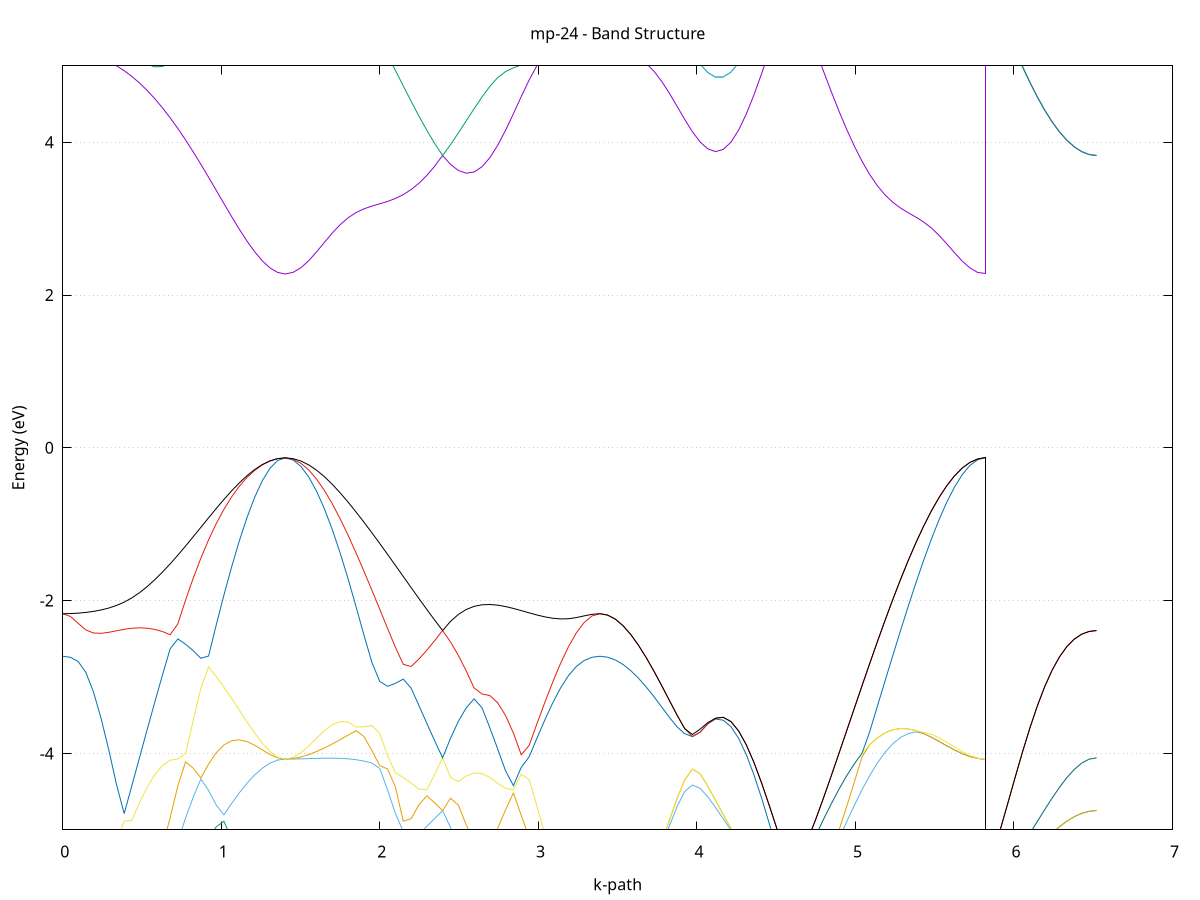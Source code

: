 set title 'mp-24 - Band Structure'
set xlabel 'k-path'
set ylabel 'Energy (eV)'
set grid y
set yrange [-5:5]
set terminal png size 800,600
set output 'mp-24_bands_gnuplot.png'
plot '-' using 1:2 with lines notitle, '-' using 1:2 with lines notitle, '-' using 1:2 with lines notitle, '-' using 1:2 with lines notitle, '-' using 1:2 with lines notitle, '-' using 1:2 with lines notitle, '-' using 1:2 with lines notitle, '-' using 1:2 with lines notitle, '-' using 1:2 with lines notitle, '-' using 1:2 with lines notitle, '-' using 1:2 with lines notitle, '-' using 1:2 with lines notitle, '-' using 1:2 with lines notitle, '-' using 1:2 with lines notitle, '-' using 1:2 with lines notitle, '-' using 1:2 with lines notitle, '-' using 1:2 with lines notitle, '-' using 1:2 with lines notitle, '-' using 1:2 with lines notitle, '-' using 1:2 with lines notitle, '-' using 1:2 with lines notitle, '-' using 1:2 with lines notitle, '-' using 1:2 with lines notitle, '-' using 1:2 with lines notitle, '-' using 1:2 with lines notitle, '-' using 1:2 with lines notitle, '-' using 1:2 with lines notitle, '-' using 1:2 with lines notitle, '-' using 1:2 with lines notitle, '-' using 1:2 with lines notitle, '-' using 1:2 with lines notitle, '-' using 1:2 with lines notitle, '-' using 1:2 with lines notitle, '-' using 1:2 with lines notitle, '-' using 1:2 with lines notitle, '-' using 1:2 with lines notitle, '-' using 1:2 with lines notitle, '-' using 1:2 with lines notitle, '-' using 1:2 with lines notitle, '-' using 1:2 with lines notitle, '-' using 1:2 with lines notitle, '-' using 1:2 with lines notitle, '-' using 1:2 with lines notitle, '-' using 1:2 with lines notitle, '-' using 1:2 with lines notitle, '-' using 1:2 with lines notitle, '-' using 1:2 with lines notitle, '-' using 1:2 with lines notitle, '-' using 1:2 with lines notitle, '-' using 1:2 with lines notitle, '-' using 1:2 with lines notitle, '-' using 1:2 with lines notitle, '-' using 1:2 with lines notitle, '-' using 1:2 with lines notitle, '-' using 1:2 with lines notitle, '-' using 1:2 with lines notitle, '-' using 1:2 with lines notitle, '-' using 1:2 with lines notitle, '-' using 1:2 with lines notitle, '-' using 1:2 with lines notitle, '-' using 1:2 with lines notitle, '-' using 1:2 with lines notitle, '-' using 1:2 with lines notitle, '-' using 1:2 with lines notitle
0.000000 -21.666528
0.048395 -21.659528
0.096790 -21.638428
0.145185 -21.603428
0.193580 -21.554228
0.241975 -21.491128
0.290370 -21.414028
0.338765 -21.323128
0.387160 -21.218328
0.435555 -21.099828
0.483950 -20.967528
0.532345 -20.821528
0.580740 -20.662128
0.629135 -20.489428
0.677530 -20.303428
0.725925 -20.104628
0.774320 -19.893128
0.822715 -19.669328
0.871110 -19.433828
0.919505 -19.187328
0.967900 -18.930328
1.016295 -18.664328
1.064690 -18.391028
1.113085 -18.113228
1.161480 -17.835028
1.209875 -17.563128
1.258270 -17.308928
1.306665 -17.091028
1.355060 -16.937828
1.403455 -16.881528
1.403455 -16.881528
1.453075 -16.908028
1.502695 -16.982828
1.552314 -17.094328
1.601934 -17.229528
1.651554 -17.377628
1.701173 -17.530728
1.750793 -17.683228
1.800412 -17.831228
1.850032 -17.972128
1.899652 -18.104228
1.949271 -18.226028
1.998891 -18.336728
2.048511 -18.435528
2.098130 -18.521928
2.147750 -18.595628
2.197370 -18.656128
2.246989 -18.703528
2.296609 -18.737328
2.346228 -18.757728
2.395848 -18.764328
2.395848 -18.764328
2.445468 -19.041928
2.495087 -19.306628
2.544707 -19.558028
2.594327 -19.795928
2.643946 -20.020228
2.693566 -20.230528
2.743186 -20.426928
2.792805 -20.609228
2.842425 -20.777328
2.892045 -20.931028
2.941664 -21.070328
2.991284 -21.195128
3.040903 -21.305428
3.090523 -21.401128
3.140143 -21.482128
3.189762 -21.548428
3.239382 -21.600128
3.289002 -21.637028
3.338621 -21.659128
3.388241 -21.666528
3.388241 -21.666528
3.436858 -21.659428
3.485475 -21.638228
3.534092 -21.602728
3.582709 -21.553228
3.631326 -21.489528
3.679944 -21.411728
3.728561 -21.319828
3.777178 -21.213828
3.825795 -21.093928
3.874412 -20.960028
3.923029 -20.812328
3.971646 -20.650728
4.020263 -20.475528
4.068881 -20.286528
4.117498 -20.083928
4.166115 -19.868028
4.214732 -19.638828
4.263349 -19.396328
4.311966 -19.140728
4.360583 -18.872328
4.409200 -18.591328
4.457818 -18.297828
4.506435 -17.992228
4.555052 -17.674828
4.603669 -17.345628
4.603669 -17.345628
4.652286 -17.451428
4.700903 -17.544328
4.749520 -17.624528
4.798137 -17.691828
4.846754 -17.746328
4.895372 -17.787828
4.943989 -17.816628
4.992606 -17.832628
5.041223 -17.836128
5.089840 -17.827128
5.138457 -17.805928
5.187074 -17.772928
5.235691 -17.728428
5.284309 -17.673128
5.332926 -17.607628
5.381543 -17.532828
5.430160 -17.450228
5.478777 -17.361328
5.527394 -17.268628
5.576011 -17.175128
5.624628 -17.085328
5.673245 -17.004428
5.721863 -16.939228
5.770480 -16.896428
5.819097 -16.881528
5.819097 -17.345628
5.865879 -17.525928
5.912661 -17.694428
5.959442 -17.851228
6.006224 -17.996028
6.053006 -18.128528
6.099788 -18.248828
6.146570 -18.356628
6.193352 -18.451928
6.240133 -18.534728
6.286915 -18.604828
6.333697 -18.662228
6.380479 -18.706928
6.427261 -18.738828
6.474043 -18.758028
6.520824 -18.764328
e
0.000000 -12.556428
0.048395 -12.605128
0.096790 -12.737628
0.145185 -12.926628
0.193580 -13.148528
0.241975 -13.387528
0.290370 -13.633928
0.338765 -13.881628
0.387160 -14.126728
0.435555 -14.366628
0.483950 -14.599328
0.532345 -14.823628
0.580740 -15.038528
0.629135 -15.243528
0.677530 -15.438028
0.725925 -15.621228
0.774320 -15.792628
0.822715 -15.952028
0.871110 -16.099328
0.919505 -16.234228
0.967900 -16.356528
1.016295 -16.466328
1.064690 -16.563328
1.113085 -16.647528
1.161480 -16.718928
1.209875 -16.777328
1.258270 -16.822828
1.306665 -16.855428
1.355060 -16.875028
1.403455 -16.881528
1.403455 -16.881528
1.453075 -16.908028
1.502695 -16.982728
1.552314 -17.094128
1.601934 -17.229328
1.651554 -17.377328
1.701173 -17.530228
1.750793 -17.682628
1.800412 -17.830528
1.850032 -17.971328
1.899652 -18.103428
1.949271 -18.225228
1.998891 -18.335928
2.048511 -18.434728
2.098130 -18.521228
2.147750 -18.594928
2.197370 -18.655628
2.246989 -18.703028
2.296609 -18.737028
2.346228 -18.757528
2.395848 -18.764328
2.395848 -18.764328
2.445468 -18.474128
2.495087 -18.171628
2.544707 -17.857328
2.594327 -17.531628
2.643946 -17.195228
2.693566 -16.848828
2.743186 -16.493528
2.792805 -16.130428
2.842425 -15.760928
2.892045 -15.386728
2.941664 -15.010428
2.991284 -14.634928
3.040903 -14.264328
3.090523 -13.904028
3.140143 -13.561228
3.189762 -13.245628
3.239382 -12.970028
3.289002 -12.750728
3.338621 -12.606928
3.388241 -12.556428
3.388241 -12.556428
3.436858 -12.589628
3.485475 -12.684428
3.534092 -12.829528
3.582709 -13.012328
3.631326 -13.222528
3.679944 -13.451728
3.728561 -13.693428
3.777178 -13.942628
3.825795 -14.195528
3.874412 -14.448828
3.923029 -14.700128
3.971646 -14.947428
4.020263 -15.189228
4.068881 -15.424028
4.117498 -15.650928
4.166115 -15.868928
4.214732 -16.077428
4.263349 -16.275728
4.311966 -16.463328
4.360583 -16.639928
4.409200 -16.805028
4.457818 -16.958328
4.506435 -17.099728
4.555052 -17.228928
4.603669 -17.345628
4.603669 -17.345628
4.652286 -17.451428
4.700903 -17.544328
4.749520 -17.624528
4.798137 -17.691828
4.846754 -17.746328
4.895372 -17.787828
4.943989 -17.816628
4.992606 -17.832628
5.041223 -17.836128
5.089840 -17.827128
5.138457 -17.805928
5.187074 -17.772928
5.235691 -17.728428
5.284309 -17.673128
5.332926 -17.607628
5.381543 -17.532828
5.430160 -17.450228
5.478777 -17.361328
5.527394 -17.268628
5.576011 -17.175128
5.624628 -17.085328
5.673245 -17.004428
5.721863 -16.939228
5.770480 -16.896428
5.819097 -16.881528
5.819097 -17.345628
5.865879 -17.525928
5.912661 -17.694428
5.959442 -17.851228
6.006224 -17.996028
6.053006 -18.128528
6.099788 -18.248828
6.146570 -18.356628
6.193352 -18.451928
6.240133 -18.534728
6.286915 -18.604828
6.333697 -18.662228
6.380479 -18.706928
6.427261 -18.738828
6.474043 -18.758028
6.520824 -18.764328
e
0.000000 -12.556428
0.048395 -12.602528
0.096790 -12.729928
0.145185 -12.915328
0.193580 -13.136028
0.241975 -13.375628
0.290370 -13.623728
0.338765 -13.873428
0.387160 -14.120628
0.435555 -14.362328
0.483950 -14.596528
0.532345 -14.822128
0.580740 -15.038028
0.629135 -15.243228
0.677530 -15.437228
0.725925 -15.620028
0.774320 -15.791228
0.822715 -15.950528
0.871110 -16.097828
0.919505 -16.232828
0.967900 -16.355328
1.016295 -16.465228
1.064690 -16.562428
1.113085 -16.646828
1.161480 -16.718428
1.209875 -16.777028
1.258270 -16.822728
1.306665 -16.855428
1.355060 -16.874928
1.403455 -16.881528
1.403455 -16.881528
1.453075 -16.874628
1.502695 -16.854028
1.552314 -16.819728
1.601934 -16.771828
1.651554 -16.710328
1.701173 -16.635128
1.750793 -16.546428
1.800412 -16.444228
1.850032 -16.328728
1.899652 -16.199828
1.949271 -16.057628
1.998891 -15.902428
2.048511 -15.734228
2.098130 -15.553328
2.147750 -15.359828
2.197370 -15.153928
2.246989 -14.936028
2.296609 -14.706428
2.346228 -14.465428
2.395848 -14.213828
2.395848 -14.213828
2.445468 -14.207928
2.495087 -14.189728
2.544707 -14.159228
2.594327 -14.116828
2.643946 -14.062428
2.693566 -13.996328
2.743186 -13.919028
2.792805 -13.830828
2.842425 -13.732228
2.892045 -13.623928
2.941664 -13.506928
2.991284 -13.382528
3.040903 -13.252428
3.090523 -13.118828
3.140143 -12.985328
3.189762 -12.856628
3.239382 -12.739728
3.289002 -12.643628
3.338621 -12.579228
3.388241 -12.556428
3.388241 -12.556428
3.436858 -12.585528
3.485475 -12.670328
3.534092 -12.803928
3.582709 -12.977228
3.631326 -13.181028
3.679944 -13.406728
3.728561 -13.647428
3.777178 -13.897428
3.825795 -14.152128
3.874412 -14.408128
3.923029 -14.662528
3.971646 -14.913228
4.020263 -15.158328
4.068881 -15.396528
4.117498 -15.626628
4.166115 -15.847928
4.214732 -16.059428
4.263349 -16.260628
4.311966 -16.450928
4.360583 -16.629928
4.409200 -16.797328
4.457818 -16.952828
4.506435 -17.096228
4.555052 -17.227228
4.603669 -17.345628
4.603669 -17.345628
4.652286 -17.449928
4.700903 -17.541528
4.749520 -17.620528
4.798137 -17.686728
4.846754 -17.740228
4.895372 -17.781028
4.943989 -17.809128
4.992606 -17.824628
5.041223 -17.827628
5.089840 -17.818428
5.138457 -17.797128
5.187074 -17.764028
5.235691 -17.719728
5.284309 -17.664628
5.332926 -17.599528
5.381543 -17.525228
5.430160 -17.443228
5.478777 -17.355228
5.527394 -17.263428
5.576011 -17.171028
5.624628 -17.082328
5.673245 -17.002528
5.721863 -16.938328
5.770480 -16.896228
5.819097 -16.881528
5.819097 -17.345628
5.865879 -17.154028
5.912661 -16.951428
5.959442 -16.738328
6.006224 -16.515128
6.053006 -16.282828
6.099788 -16.042228
6.146570 -15.794828
6.193352 -15.542728
6.240133 -15.288628
6.286915 -15.037228
6.333697 -14.794928
6.380479 -14.572828
6.427261 -14.386928
6.474043 -14.259728
6.520824 -14.213828
e
0.000000 -12.556428
0.048395 -12.550828
0.096790 -12.534128
0.145185 -12.506428
0.193580 -12.467928
0.241975 -12.419128
0.290370 -12.361128
0.338765 -12.295828
0.387160 -12.228428
0.435555 -12.174128
0.483950 -12.179028
0.532345 -12.295228
0.580740 -12.501128
0.629135 -12.701028
0.677530 -12.892928
0.725925 -13.075728
0.774320 -13.248328
0.822715 -13.410028
0.871110 -13.560128
0.919505 -13.698428
0.967900 -13.824328
1.016295 -13.937628
1.064690 -14.038028
1.113085 -14.125428
1.161480 -14.199528
1.209875 -14.260428
1.258270 -14.307828
1.306665 -14.341828
1.355060 -14.362228
1.403455 -14.369028
1.403455 -14.369028
1.453075 -14.361828
1.502695 -14.340028
1.552314 -14.303928
1.601934 -14.253428
1.651554 -14.188728
1.701173 -14.109628
1.750793 -14.016628
1.800412 -13.909628
1.850032 -13.789128
1.899652 -13.655228
1.949271 -13.508728
1.998891 -13.350828
2.048511 -13.184728
2.098130 -13.023228
2.147750 -12.954328
2.197370 -13.140228
2.246989 -13.408128
2.296609 -13.682728
2.346228 -13.952428
2.395848 -14.213828
2.395848 -14.213828
2.445468 -14.207428
2.495087 -14.188728
2.544707 -14.157728
2.594327 -14.114528
2.643946 -14.059428
2.693566 -13.992528
2.743186 -13.914128
2.792805 -13.824828
2.842425 -13.725028
2.892045 -13.615428
2.941664 -13.497128
2.991284 -13.371528
3.040903 -13.240428
3.090523 -13.106528
3.140143 -12.973328
3.189762 -12.846128
3.239382 -12.731828
3.289002 -12.639228
3.338621 -12.577928
3.388241 -12.556428
3.388241 -12.556428
3.436858 -12.585528
3.485475 -12.670328
3.534092 -12.803928
3.582709 -12.977228
3.631326 -13.181028
3.679944 -13.406728
3.728561 -13.647428
3.777178 -13.897428
3.825795 -14.152128
3.874412 -14.408128
3.923029 -14.662528
3.971646 -14.913228
4.020263 -15.158328
4.068881 -15.396528
4.117498 -15.626628
4.166115 -15.847928
4.214732 -16.059428
4.263349 -16.260628
4.311966 -16.450928
4.360583 -16.629928
4.409200 -16.797328
4.457818 -16.952828
4.506435 -17.096228
4.555052 -17.227228
4.603669 -17.345628
4.603669 -17.345628
4.652286 -17.005328
4.700903 -16.654328
4.749520 -16.292928
4.798137 -15.921928
4.846754 -15.541928
4.895372 -15.153728
4.943989 -14.758428
4.992606 -14.357028
5.041223 -13.951528
5.089840 -13.544228
5.138457 -13.139528
5.187074 -12.747528
5.235691 -12.404328
5.284309 -12.268228
5.332926 -12.445928
5.381543 -12.718728
5.430160 -13.000728
5.478777 -13.272828
5.527394 -13.527328
5.576011 -13.759028
5.624628 -13.962528
5.673245 -14.131928
5.721863 -14.260528
5.770480 -14.341328
5.819097 -14.369028
5.819097 -17.345628
5.865879 -17.154028
5.912661 -16.951428
5.959442 -16.738328
6.006224 -16.515128
6.053006 -16.282828
6.099788 -16.042228
6.146570 -15.794828
6.193352 -15.542728
6.240133 -15.288628
6.286915 -15.037228
6.333697 -14.794928
6.380479 -14.572828
6.427261 -14.386928
6.474043 -14.259728
6.520824 -14.213828
e
0.000000 -11.129628
0.048395 -11.113928
0.096790 -11.082928
0.145185 -11.068628
0.193580 -11.097228
0.241975 -11.179428
0.290370 -11.311028
0.338765 -11.479428
0.387160 -11.671328
0.435555 -11.875928
0.483950 -12.085628
0.532345 -12.292828
0.580740 -12.470428
0.629135 -12.664028
0.677530 -12.856628
0.725925 -13.042528
0.774320 -13.219028
0.822715 -13.384828
0.871110 -13.539028
0.919505 -13.680928
0.967900 -13.810128
1.016295 -13.926428
1.064690 -14.029528
1.113085 -14.119128
1.161480 -14.195228
1.209875 -14.257628
1.258270 -14.306328
1.306665 -14.341228
1.355060 -14.362128
1.403455 -14.369028
1.403455 -14.369028
1.453075 -14.329028
1.502695 -14.214228
1.552314 -14.036128
1.601934 -13.808028
1.651554 -13.540928
1.701173 -13.243228
1.750793 -12.921028
1.800412 -12.578828
1.850032 -12.223128
1.899652 -11.882328
1.949271 -11.693028
1.998891 -11.864228
2.048511 -12.143228
2.098130 -12.420428
2.147750 -12.592428
2.197370 -12.492328
2.246989 -12.291628
2.296609 -12.064428
2.346228 -11.822728
2.395848 -11.570328
2.395848 -11.570328
2.445468 -11.570528
2.495087 -11.559228
2.544707 -11.536628
2.594327 -11.503128
2.643946 -11.459528
2.693566 -11.406428
2.743186 -11.345328
2.792805 -11.277628
2.842425 -11.205828
2.892045 -11.132828
2.941664 -11.063028
2.991284 -11.001928
3.040903 -10.956228
3.090523 -10.932728
3.140143 -10.935628
3.189762 -10.964528
3.239382 -11.012828
3.289002 -11.067828
3.338621 -11.112228
3.388241 -11.129628
3.388241 -11.129628
3.436858 -11.112628
3.485475 -11.065128
3.534092 -10.995028
3.582709 -10.909328
3.631326 -10.812828
3.679944 -10.707728
3.728561 -10.594728
3.777178 -10.474128
3.825795 -10.345528
3.874412 -10.208528
3.923029 -10.062828
3.971646 -9.907928
4.020263 -9.743628
4.068881 -9.569728
4.117498 -9.386128
4.166115 -9.192928
4.214732 -8.990028
4.263349 -8.777628
4.311966 -8.556028
4.360583 -8.325628
4.409200 -8.087228
4.457818 -7.841728
4.506435 -7.591328
4.555052 -7.339328
4.603669 -7.093428
4.603669 -7.093428
4.652286 -7.282028
4.700903 -7.543428
4.749520 -7.860128
4.798137 -8.214028
4.846754 -8.590628
4.895372 -8.979728
4.943989 -9.374328
4.992606 -9.769528
5.041223 -10.161928
5.089840 -10.549028
5.138457 -10.928628
5.187074 -11.299128
5.235691 -11.659028
5.284309 -12.006828
5.332926 -12.341328
5.381543 -12.660728
5.430160 -12.963428
5.478777 -13.247228
5.527394 -13.509528
5.576011 -13.746828
5.624628 -13.954628
5.673245 -14.127428
5.721863 -14.258428
5.770480 -14.340828
5.819097 -14.369028
5.819097 -7.093428
5.865879 -7.288028
5.912661 -7.557128
5.959442 -7.882828
6.006224 -8.244328
6.053006 -8.625128
6.099788 -9.013928
6.146570 -9.402828
6.193352 -9.785728
6.240133 -10.156628
6.286915 -10.509528
6.333697 -10.836128
6.380479 -11.124828
6.427261 -11.358528
6.474043 -11.514728
6.520824 -11.570328
e
0.000000 -9.975828
0.048395 -10.013028
0.096790 -10.118828
0.145185 -10.278528
0.193580 -10.475628
0.241975 -10.695928
0.290370 -10.927828
0.338765 -11.162128
0.387160 -11.388528
0.435555 -11.588228
0.483950 -11.712628
0.532345 -11.710028
0.580740 -11.624228
0.629135 -11.502428
0.677530 -11.360728
0.725925 -11.204628
0.774320 -11.036728
0.822715 -10.858428
0.871110 -10.670928
0.919505 -10.918928
0.967900 -11.379428
1.016295 -11.834728
1.064690 -12.279328
1.113085 -12.708328
1.161480 -13.116128
1.209875 -13.495028
1.258270 -13.833028
1.306665 -14.111128
1.355060 -14.300528
1.403455 -14.369028
1.403455 -14.369028
1.453075 -14.328928
1.502695 -14.213828
1.552314 -14.035328
1.601934 -13.806528
1.651554 -13.538628
1.701173 -13.240028
1.750793 -12.917128
1.800412 -12.575628
1.850032 -12.220628
1.899652 -11.850128
1.949271 -11.472028
1.998891 -11.095028
2.048511 -10.739328
2.098130 -10.465628
2.147750 -10.402628
2.197370 -10.552328
2.246989 -10.787328
2.296609 -11.046628
2.346228 -11.310228
2.395848 -11.570328
2.395848 -11.570328
2.445468 -11.558228
2.495087 -11.534328
2.544707 -11.498628
2.594327 -11.451128
2.643946 -11.392128
2.693566 -11.321828
2.743186 -11.240828
2.792805 -11.149628
2.842425 -11.049028
2.892045 -10.940028
2.941664 -10.823828
2.991284 -10.702328
3.040903 -10.577728
3.090523 -10.452828
3.140143 -10.331528
3.189762 -10.218728
3.239382 -10.120228
3.289002 -10.042828
3.338621 -9.993028
3.388241 -9.975828
3.388241 -9.975828
3.436858 -9.973528
3.485475 -9.966328
3.534092 -9.952428
3.582709 -9.929928
3.631326 -9.897228
3.679944 -9.852928
3.728561 -9.796228
3.777178 -9.726828
3.825795 -9.644428
3.874412 -9.549328
3.923029 -9.441728
3.971646 -9.321928
4.020263 -9.190328
4.068881 -9.047228
4.117498 -8.893128
4.166115 -8.728628
4.214732 -8.554428
4.263349 -8.371128
4.311966 -8.179828
4.360583 -7.982028
4.409200 -7.779828
4.457818 -7.576828
4.506435 -7.380128
4.555052 -7.205528
4.603669 -7.093428
4.603669 -7.093428
4.652286 -7.282028
4.700903 -7.543428
4.749520 -7.860128
4.798137 -8.214028
4.846754 -8.590628
4.895372 -8.979728
4.943989 -9.374328
4.992606 -9.769528
5.041223 -10.161928
5.089840 -10.549028
5.138457 -10.928628
5.187074 -11.299128
5.235691 -11.659028
5.284309 -12.006828
5.332926 -12.341328
5.381543 -12.660728
5.430160 -12.963428
5.478777 -13.247228
5.527394 -13.509528
5.576011 -13.746828
5.624628 -13.954628
5.673245 -14.127428
5.721863 -14.258428
5.770480 -14.340828
5.819097 -14.369028
5.819097 -7.093428
5.865879 -7.288028
5.912661 -7.557128
5.959442 -7.882828
6.006224 -8.244328
6.053006 -8.625128
6.099788 -9.013928
6.146570 -9.402828
6.193352 -9.785728
6.240133 -10.156628
6.286915 -10.509528
6.333697 -10.836128
6.380479 -11.124828
6.427261 -11.358528
6.474043 -11.514728
6.520824 -11.570328
e
0.000000 -9.975828
0.048395 -9.970228
0.096790 -9.953528
0.145185 -9.925728
0.193580 -9.887028
0.241975 -9.837828
0.290370 -9.778428
0.338765 -9.709428
0.387160 -9.631828
0.435555 -9.546928
0.483950 -9.457228
0.532345 -9.366628
0.580740 -9.283328
0.629135 -9.224328
0.677530 -9.226628
0.725925 -9.352328
0.774320 -9.633628
0.822715 -10.022728
0.871110 -10.461628
0.919505 -10.475428
0.967900 -10.273328
1.016295 -10.066228
1.064690 -9.856328
1.113085 -9.646728
1.161480 -9.441728
1.209875 -9.247628
1.258270 -9.073228
1.306665 -8.931228
1.355060 -8.836428
1.403455 -8.802928
1.403455 -8.802928
1.453075 -8.838428
1.502695 -8.942128
1.552314 -9.105928
1.601934 -9.319028
1.651554 -9.570028
1.701173 -9.848628
1.750793 -10.145728
1.800412 -10.452728
1.850032 -10.759728
1.899652 -11.041728
1.949271 -11.156928
1.998891 -10.894128
2.048511 -10.502328
2.098130 -10.077928
2.147750 -9.636728
2.197370 -9.183328
2.246989 -8.720428
2.296609 -8.249728
2.346228 -7.789128
2.395848 -7.364428
2.395848 -7.364428
2.445468 -7.609428
2.495087 -7.844828
2.544707 -8.069428
2.594327 -8.282528
2.643946 -8.483428
2.693566 -8.671528
2.743186 -8.846228
2.792805 -9.006928
2.842425 -9.153028
2.892045 -9.283928
2.941664 -9.399528
2.991284 -9.501628
3.040903 -9.594528
3.090523 -9.681128
3.140143 -9.760828
3.189762 -9.831328
3.239382 -9.890728
3.289002 -9.936428
3.338621 -9.965628
3.388241 -9.975828
3.388241 -9.975828
3.436858 -9.964328
3.485475 -9.930928
3.534092 -9.878028
3.582709 -9.808828
3.631326 -9.725628
3.679944 -9.630228
3.728561 -9.523828
3.777178 -9.406828
3.825795 -9.279828
3.874412 -9.142928
3.923029 -8.996528
3.971646 -8.840728
4.020263 -8.676228
4.068881 -8.503528
4.117498 -8.323328
4.166115 -8.136828
4.214732 -7.945528
4.263349 -7.751728
4.311966 -7.558728
4.360583 -7.372228
4.409200 -7.202028
4.457818 -7.064828
4.506435 -6.986328
4.555052 -6.992428
4.603669 -7.093428
4.603669 -7.093428
4.652286 -7.129528
4.700903 -7.357728
4.749520 -7.699128
4.798137 -8.085628
4.846754 -8.489028
4.895372 -8.897528
4.943989 -9.305128
4.992606 -9.708028
5.041223 -10.103228
5.089840 -10.487728
5.138457 -10.857328
5.187074 -11.202328
5.235691 -11.487628
5.284309 -11.556228
5.332926 -11.303228
5.381543 -10.949428
5.430160 -10.583328
5.478777 -10.227228
5.527394 -9.892328
5.576011 -9.587328
5.624628 -9.320928
5.673245 -9.101928
5.721863 -8.938328
5.770480 -8.837128
5.819097 -8.802928
5.819097 -7.093428
5.865879 -6.977728
5.912661 -6.929428
5.959442 -6.929128
6.006224 -6.958428
6.053006 -7.003928
6.099788 -7.056728
6.146570 -7.111428
6.193352 -7.164528
6.240133 -7.213828
6.286915 -7.257728
6.333697 -7.295028
6.380479 -7.324928
6.427261 -7.346728
6.474043 -7.360028
6.520824 -7.364428
e
0.000000 -9.975828
0.048395 -9.919528
0.096790 -9.761528
0.145185 -9.544328
0.193580 -9.609928
0.241975 -9.645128
0.290370 -9.643828
0.338765 -9.609128
0.387160 -9.547128
0.435555 -9.463128
0.483950 -9.361028
0.532345 -9.243128
0.580740 -9.111428
0.629135 -8.967028
0.677530 -8.811128
0.725925 -8.644528
0.774320 -8.468128
0.822715 -8.283028
0.871110 -8.090328
0.919505 -7.891228
0.967900 -7.687428
1.016295 -7.480928
1.064690 -7.274328
1.113085 -7.071128
1.161480 -6.875828
1.209875 -6.694728
1.258270 -6.535828
1.306665 -6.409528
1.355060 -6.327128
1.403455 -6.298428
1.403455 -6.298428
1.453075 -6.328128
1.502695 -6.415428
1.552314 -6.555028
1.601934 -6.739428
1.651554 -6.960828
1.701173 -7.211428
1.750793 -7.484228
1.800412 -7.772928
1.850032 -8.071728
1.899652 -8.374828
1.949271 -8.675928
1.998891 -8.965028
2.048511 -9.220928
2.098130 -9.382128
2.147750 -9.319828
2.197370 -9.031928
2.246989 -8.646428
2.296609 -8.224928
2.346228 -7.773428
2.395848 -7.364428
2.395848 -7.364428
2.445468 -7.502328
2.495087 -7.726828
2.544707 -7.943628
2.594327 -8.151428
2.643946 -8.349228
2.693566 -8.536428
2.743186 -8.712428
2.792805 -8.876728
2.842425 -9.028428
2.892045 -9.166528
2.941664 -9.288728
2.991284 -9.390428
3.040903 -9.464328
3.090523 -9.504828
3.140143 -9.512628
3.189762 -9.499528
3.239382 -9.695228
3.289002 -9.846228
3.338621 -9.942528
3.388241 -9.975828
3.388241 -9.975828
3.436858 -9.964328
3.485475 -9.930928
3.534092 -9.878028
3.582709 -9.808828
3.631326 -9.725628
3.679944 -9.630228
3.728561 -9.523828
3.777178 -9.406828
3.825795 -9.279828
3.874412 -9.142928
3.923029 -8.996528
3.971646 -8.840728
4.020263 -8.676228
4.068881 -8.503528
4.117498 -8.323328
4.166115 -8.136828
4.214732 -7.945528
4.263349 -7.751728
4.311966 -7.558728
4.360583 -7.372228
4.409200 -7.202028
4.457818 -7.064828
4.506435 -6.986328
4.555052 -6.992428
4.603669 -7.093428
4.603669 -7.093428
4.652286 -6.870528
4.700903 -6.703228
4.749520 -6.618628
4.798137 -6.598628
4.846754 -6.608828
4.895372 -6.629128
4.943989 -6.650328
4.992606 -6.668128
5.041223 -6.680528
5.089840 -6.698028
5.138457 -6.704628
5.187074 -6.701028
5.235691 -6.688028
5.284309 -6.666528
5.332926 -6.637528
5.381543 -6.602228
5.430160 -6.561928
5.478777 -6.518228
5.527394 -6.473028
5.576011 -6.431328
5.624628 -6.391128
5.673245 -6.354728
5.721863 -6.324928
5.770480 -6.305228
5.819097 -6.298428
5.819097 -7.093428
5.865879 -6.977728
5.912661 -6.929428
5.959442 -6.929128
6.006224 -6.958428
6.053006 -7.003928
6.099788 -7.056728
6.146570 -7.111428
6.193352 -7.164528
6.240133 -7.213828
6.286915 -7.257728
6.333697 -7.295028
6.380479 -7.324928
6.427261 -7.346728
6.474043 -7.360028
6.520824 -7.364428
e
0.000000 -9.379128
0.048395 -9.403528
0.096790 -9.466628
0.145185 -9.525628
0.193580 -9.234928
0.241975 -8.906528
0.290370 -8.552228
0.338765 -8.181028
0.387160 -7.800528
0.435555 -7.419728
0.483950 -7.051128
0.532345 -6.713328
0.580740 -6.869328
0.629135 -7.323528
0.677530 -7.705528
0.725925 -7.951328
0.774320 -8.027728
0.822715 -7.981328
0.871110 -7.869728
0.919505 -7.723728
0.967900 -7.558528
1.016295 -7.382028
1.064690 -7.200028
1.113085 -7.017328
1.161480 -6.839128
1.209875 -6.671828
1.258270 -6.523428
1.306665 -6.404228
1.355060 -6.325828
1.403455 -6.298328
1.403455 -6.298328
1.453075 -6.294028
1.502695 -6.280728
1.552314 -6.257928
1.601934 -6.225428
1.651554 -6.183028
1.701173 -6.131128
1.750793 -6.070328
1.800412 -6.001228
1.850032 -5.924528
1.899652 -5.841128
1.949271 -5.752128
1.998891 -5.659328
2.048511 -5.566128
2.098130 -5.482228
2.147750 -5.461828
2.197370 -5.681828
2.246989 -6.057228
2.296609 -6.472828
2.346228 -6.904528
2.395848 -7.271828
2.395848 -7.271828
2.445468 -7.112228
2.495087 -6.860628
2.544707 -6.638228
2.594327 -6.486928
2.643946 -6.465128
2.693566 -6.606728
2.743186 -6.857828
2.792805 -7.158228
2.842425 -7.477028
2.892045 -7.800228
2.941664 -8.119828
2.991284 -8.430828
3.040903 -8.728828
3.090523 -9.009628
3.140143 -9.268528
3.189762 -9.493928
3.239382 -9.458828
3.289002 -9.420028
3.338621 -9.390228
3.388241 -9.379128
3.388241 -9.379128
3.436858 -9.375528
3.485475 -9.364428
3.534092 -9.344528
3.582709 -9.314328
3.631326 -9.272528
3.679944 -9.218028
3.728561 -9.150228
3.777178 -9.069028
3.825795 -8.974128
3.874412 -8.865728
3.923029 -8.743928
3.971646 -8.608828
4.020263 -8.460928
4.068881 -8.300228
4.117498 -8.127228
4.166115 -7.942228
4.214732 -7.745628
4.263349 -7.538028
4.311966 -7.320028
4.360583 -7.092428
4.409200 -6.856328
4.457818 -6.613128
4.506435 -6.365628
4.555052 -6.120628
4.603669 -5.914528
4.603669 -5.914528
4.652286 -6.067928
4.700903 -6.104628
4.749520 -6.255928
4.798137 -6.377628
4.846754 -6.473728
4.895372 -6.549128
4.943989 -6.607228
4.992606 -6.650428
5.041223 -6.680228
5.089840 -6.698028
5.138457 -6.704628
5.187074 -6.701028
5.235691 -6.688028
5.284309 -6.666528
5.332926 -6.637528
5.381543 -6.602228
5.430160 -6.561928
5.478777 -6.518228
5.527394 -6.473028
5.576011 -6.428328
5.624628 -6.386628
5.673245 -6.350528
5.721863 -6.322328
5.770480 -6.304528
5.819097 -6.298328
5.819097 -5.914528
5.865879 -6.093128
5.912661 -6.283128
5.959442 -6.451328
6.006224 -6.595728
6.053006 -6.720728
6.099788 -6.829928
6.146570 -6.925328
6.193352 -7.008228
6.240133 -7.079228
6.286915 -7.138828
6.333697 -7.187028
6.380479 -7.224328
6.427261 -7.250728
6.474043 -7.266528
6.520824 -7.271828
e
0.000000 -9.379128
0.048395 -9.346828
0.096790 -9.250328
0.145185 -9.091428
0.193580 -8.876028
0.241975 -8.613328
0.290370 -8.313828
0.338765 -7.987028
0.387160 -7.640928
0.435555 -7.282028
0.483950 -6.915928
0.532345 -6.547628
0.580740 -6.424828
0.629135 -6.187428
0.677530 -5.985028
0.725925 -5.801328
0.774320 -5.626428
0.822715 -5.455928
0.871110 -5.288028
0.919505 -5.122728
0.967900 -4.961028
1.016295 -4.889728
1.064690 -5.116828
1.113085 -5.349928
1.161480 -5.580928
1.209875 -5.800228
1.258270 -5.996628
1.306665 -6.155728
1.355060 -6.261128
1.403455 -6.298328
1.403455 -6.298328
1.453075 -6.292928
1.502695 -6.276628
1.552314 -6.249428
1.601934 -6.211128
1.651554 -6.161528
1.701173 -6.100528
1.750793 -6.027928
1.800412 -5.943628
1.850032 -5.847628
1.899652 -5.739928
1.949271 -5.620728
1.998891 -5.490028
2.048511 -5.348028
2.098130 -5.195228
2.147750 -5.070128
2.197370 -5.356928
2.246989 -5.835728
2.296609 -6.319328
2.346228 -6.804128
2.395848 -7.271828
2.395848 -7.271828
2.445468 -7.037628
2.495087 -6.800128
2.544707 -6.548028
2.594327 -6.277928
2.643946 -6.105428
2.693566 -6.420728
2.743186 -6.738528
2.792805 -7.054828
2.842425 -7.365828
2.892045 -7.668028
2.941664 -7.957828
2.991284 -8.231428
3.040903 -8.484528
3.090523 -8.713028
3.140143 -8.912528
3.189762 -9.079028
3.239382 -9.210028
3.289002 -9.303928
3.338621 -9.360328
3.388241 -9.379128
3.388241 -9.379128
3.436858 -9.375528
3.485475 -9.364428
3.534092 -9.344528
3.582709 -9.314328
3.631326 -9.272528
3.679944 -9.218028
3.728561 -9.150228
3.777178 -9.069028
3.825795 -8.974128
3.874412 -8.865728
3.923029 -8.743928
3.971646 -8.608828
4.020263 -8.460928
4.068881 -8.300228
4.117498 -8.127228
4.166115 -7.942228
4.214732 -7.745628
4.263349 -7.538028
4.311966 -7.320028
4.360583 -7.092428
4.409200 -6.856328
4.457818 -6.613128
4.506435 -6.365628
4.555052 -6.120628
4.603669 -5.914528
4.603669 -5.914528
4.652286 -5.936828
4.700903 -6.104628
4.749520 -6.255928
4.798137 -6.377628
4.846754 -6.473728
4.895372 -6.549128
4.943989 -6.607228
4.992606 -6.650428
5.041223 -6.680228
5.089840 -6.686628
5.138457 -6.686028
5.187074 -6.678528
5.235691 -6.664528
5.284309 -6.644228
5.332926 -6.618228
5.381543 -6.587228
5.430160 -6.551928
5.478777 -6.513328
5.527394 -6.472728
5.576011 -6.428328
5.624628 -6.386628
5.673245 -6.350528
5.721863 -6.322328
5.770480 -6.304528
5.819097 -6.298328
5.819097 -5.914528
5.865879 -6.093128
5.912661 -6.283128
5.959442 -6.451328
6.006224 -6.595728
6.053006 -6.720728
6.099788 -6.829928
6.146570 -6.925328
6.193352 -7.008228
6.240133 -7.079228
6.286915 -7.138828
6.333697 -7.187028
6.380479 -7.224328
6.427261 -7.250728
6.474043 -7.266528
6.520824 -7.271828
e
0.000000 -6.789828
0.048395 -6.783428
0.096790 -6.764128
0.145185 -6.731828
0.193580 -6.686228
0.241975 -6.626928
0.290370 -6.553228
0.338765 -6.463728
0.387160 -6.355628
0.435555 -6.224028
0.483950 -6.059328
0.532345 -6.382028
0.580740 -6.181828
0.629135 -5.823528
0.677530 -5.477828
0.725925 -5.150328
0.774320 -4.846828
0.822715 -4.573628
0.871110 -4.336628
0.919505 -4.484228
0.967900 -4.676328
1.016295 -4.804728
1.064690 -4.655928
1.113085 -4.517328
1.161480 -4.392028
1.209875 -4.283328
1.258270 -4.194428
1.306665 -4.128428
1.355060 -4.087728
1.403455 -4.073928
1.403455 -4.073928
1.453075 -4.073228
1.502695 -4.071328
1.552314 -4.068528
1.601934 -4.065528
1.651554 -4.063228
1.701173 -4.062628
1.750793 -4.064828
1.800412 -4.071128
1.850032 -4.082628
1.899652 -4.100628
1.949271 -4.126128
1.998891 -4.196328
2.048511 -4.477028
2.098130 -4.785928
2.147750 -5.024228
2.197370 -5.126528
2.246989 -5.052928
2.296609 -4.954728
2.346228 -4.851428
2.395848 -4.748728
2.395848 -4.748728
2.445468 -4.968528
2.495087 -5.222128
2.544707 -5.500628
2.594327 -5.797028
2.643946 -6.001328
2.693566 -5.727128
2.743186 -5.468528
2.792805 -5.258828
2.842425 -5.172528
2.892045 -5.245928
2.941664 -5.409828
2.991284 -5.610028
3.040903 -5.822328
3.090523 -6.033728
3.140143 -6.234628
3.189762 -6.416528
3.239382 -6.570828
3.289002 -6.689328
3.338621 -6.764228
3.388241 -6.789828
3.388241 -6.789828
3.436858 -6.757628
3.485475 -6.663128
3.534092 -6.512128
3.582709 -6.313128
3.631326 -6.075828
3.679944 -5.810328
3.728561 -5.527128
3.777178 -5.237428
3.825795 -4.954528
3.874412 -4.697328
3.923029 -4.499328
3.971646 -4.414728
4.020263 -4.457428
4.068881 -4.569828
4.117498 -4.708528
4.166115 -4.856128
4.214732 -5.005028
4.263349 -5.154428
4.311966 -5.315328
4.360583 -5.460028
4.409200 -5.581028
4.457818 -5.669528
4.506435 -5.772028
4.555052 -5.856628
4.603669 -5.914528
4.603669 -5.914528
4.652286 -5.936828
4.700903 -6.030428
4.749520 -5.860828
4.798137 -5.621528
4.846754 -5.362528
4.895372 -5.124028
4.943989 -4.897828
4.992606 -4.681028
5.041223 -4.477228
5.089840 -4.290628
5.138457 -4.125428
5.187074 -3.985428
5.235691 -3.873628
5.284309 -3.791828
5.332926 -3.740428
5.381543 -3.718328
5.430160 -3.739928
5.478777 -3.788528
5.527394 -3.843628
5.576011 -3.900728
5.624628 -3.955628
5.673245 -4.003828
5.721863 -4.041628
5.770480 -4.065628
5.819097 -4.073928
5.819097 -5.914528
5.865879 -5.795928
5.912661 -5.711228
5.959442 -5.628328
6.006224 -5.537228
6.053006 -5.438828
6.099788 -5.336728
6.146570 -5.234628
6.193352 -5.135828
6.240133 -5.043128
6.286915 -4.959328
6.333697 -4.886928
6.380479 -4.828028
6.427261 -4.784528
6.474043 -4.757828
6.520824 -4.748728
e
0.000000 -6.789828
0.048395 -6.747728
0.096790 -6.627428
0.145185 -6.444328
0.193580 -6.216228
0.241975 -5.959128
0.290370 -5.686428
0.338765 -5.409128
0.387160 -5.137128
0.435555 -5.379628
0.483950 -5.881628
0.532345 -5.845628
0.580740 -5.567328
0.629135 -5.225228
0.677530 -4.838028
0.725925 -4.425328
0.774320 -4.109728
0.822715 -4.193828
0.871110 -4.320928
0.919505 -4.141328
0.967900 -3.991728
1.016295 -3.889828
1.064690 -3.834528
1.113085 -3.821928
1.161480 -3.844728
1.209875 -3.892928
1.258270 -3.954128
1.306665 -4.013928
1.355060 -4.057828
1.403455 -4.073928
1.403455 -4.073928
1.453075 -4.066928
1.502695 -4.046728
1.552314 -4.015228
1.601934 -3.974928
1.651554 -3.927728
1.701173 -3.875328
1.750793 -3.818928
1.800412 -3.760028
1.850032 -3.701828
1.899652 -3.778328
1.949271 -3.960528
1.998891 -4.159928
2.048511 -4.203128
2.098130 -4.437828
2.147750 -4.887828
2.197370 -4.855128
2.246989 -4.670428
2.296609 -4.555128
2.346228 -4.649328
2.395848 -4.748728
2.395848 -4.748728
2.445468 -4.586928
2.495087 -4.676928
2.544707 -4.933228
2.594327 -5.148628
2.643946 -5.240928
2.693566 -5.168528
2.743186 -4.981928
2.792805 -4.739728
2.842425 -4.518728
2.892045 -4.811428
2.941664 -5.101328
2.991284 -5.384728
3.040903 -5.657428
3.090523 -5.914928
3.140143 -6.152028
3.189762 -6.362728
3.239382 -6.539828
3.289002 -6.675128
3.338621 -6.760528
3.388241 -6.789828
3.388241 -6.789828
3.436858 -6.756328
3.485475 -6.658128
3.534092 -6.501428
3.582709 -6.295228
3.631326 -6.049528
3.679944 -5.774728
3.728561 -5.480928
3.777178 -5.178528
3.825795 -4.878328
3.874412 -4.593728
3.923029 -4.347528
3.971646 -4.205728
4.020263 -4.266928
4.068881 -4.430728
4.117498 -4.615128
4.166115 -4.800928
4.214732 -4.981828
4.263349 -5.154428
4.311966 -5.315328
4.360583 -5.460028
4.409200 -5.581028
4.457818 -5.665328
4.506435 -5.693228
4.555052 -5.647228
4.603669 -5.914528
4.603669 -5.914528
4.652286 -5.927628
4.700903 -5.869528
4.749520 -5.731428
4.798137 -5.537128
4.846754 -5.299828
4.895372 -5.012528
4.943989 -4.700828
4.992606 -4.378328
5.041223 -4.049528
5.089840 -3.885828
5.138457 -3.795828
5.187074 -3.731028
5.235691 -3.691028
5.284309 -3.674428
5.332926 -3.679128
5.381543 -3.702228
5.430160 -3.739928
5.478777 -3.788528
5.527394 -3.843628
5.576011 -3.900728
5.624628 -3.955628
5.673245 -4.003828
5.721863 -4.041628
5.770480 -4.065628
5.819097 -4.073928
5.819097 -5.914528
5.865879 -5.795928
5.912661 -5.711228
5.959442 -5.628328
6.006224 -5.537228
6.053006 -5.438828
6.099788 -5.336728
6.146570 -5.234628
6.193352 -5.135828
6.240133 -5.043128
6.286915 -4.959328
6.333697 -4.886928
6.380479 -4.828028
6.427261 -4.784528
6.474043 -4.757828
6.520824 -4.748728
e
0.000000 -6.789828
0.048395 -6.740828
0.096790 -6.601528
0.145185 -6.389928
0.193580 -6.125028
0.241975 -5.822628
0.290370 -5.493928
0.338765 -5.147128
0.387160 -4.885228
0.435555 -4.879328
0.483950 -4.644628
0.532345 -4.441128
0.580740 -4.276828
0.629135 -4.158228
0.677530 -4.089828
0.725925 -4.073928
0.774320 -4.000228
0.822715 -3.571428
0.871110 -3.144828
0.919505 -2.868328
0.967900 -2.994928
1.016295 -3.133128
1.064690 -3.280228
1.113085 -3.432828
1.161480 -3.586028
1.209875 -3.733628
1.258270 -3.867228
1.306665 -3.976128
1.355060 -4.048428
1.403455 -4.073928
1.403455 -4.073928
1.453075 -4.052028
1.502695 -3.990328
1.552314 -3.900428
1.601934 -3.797928
1.651554 -3.700128
1.701173 -3.623528
1.750793 -3.583228
1.800412 -3.591028
1.850032 -3.654828
1.899652 -3.652028
1.949271 -3.636028
1.998891 -3.734928
2.048511 -4.029028
2.098130 -4.254428
2.147750 -4.316628
2.197370 -4.387728
2.246989 -4.467528
2.296609 -4.475528
2.346228 -4.271228
2.395848 -4.058028
2.395848 -4.058028
2.445468 -4.314128
2.495087 -4.370228
2.544707 -4.294828
2.594327 -4.256428
2.643946 -4.265028
2.693566 -4.315228
2.743186 -4.391428
2.792805 -4.455328
2.842425 -4.476328
2.892045 -4.273928
2.941664 -4.342128
2.991284 -4.693928
3.040903 -5.059628
3.090523 -5.425828
3.140143 -5.778728
3.189762 -6.103428
3.239382 -6.383628
3.289002 -6.601928
3.338621 -6.741628
3.388241 -6.789828
3.388241 -6.789828
3.436858 -6.756328
3.485475 -6.658128
3.534092 -6.501428
3.582709 -6.295228
3.631326 -6.049528
3.679944 -5.774728
3.728561 -5.480928
3.777178 -5.178528
3.825795 -4.878328
3.874412 -4.593728
3.923029 -4.347528
3.971646 -4.205728
4.020263 -4.266928
4.068881 -4.430728
4.117498 -4.615128
4.166115 -4.800928
4.214732 -4.981828
4.263349 -5.151428
4.311966 -5.292928
4.360583 -5.427628
4.409200 -5.553828
4.457818 -5.665328
4.506435 -5.693228
4.555052 -5.647228
4.603669 -5.527128
4.603669 -5.527128
4.652286 -5.500128
4.700903 -5.294728
4.749520 -5.077228
4.798137 -4.865728
4.846754 -4.663028
4.895372 -4.472028
4.943989 -4.295828
4.992606 -4.137628
5.041223 -4.000228
5.089840 -3.885828
5.138457 -3.795828
5.187074 -3.731028
5.235691 -3.691028
5.284309 -3.674428
5.332926 -3.679128
5.381543 -3.702228
5.430160 -3.722928
5.478777 -3.750428
5.527394 -3.795728
5.576011 -3.853128
5.624628 -3.915828
5.673245 -3.976528
5.721863 -4.027628
5.770480 -4.061828
5.819097 -4.073928
5.819097 -5.527128
5.865879 -5.600428
5.912661 -5.565928
5.959442 -5.471828
6.006224 -5.345928
6.053006 -5.202828
6.099788 -5.050228
6.146570 -4.893728
6.193352 -4.737728
6.240133 -4.586528
6.286915 -4.444728
6.333697 -4.317328
6.380479 -4.209728
6.427261 -4.127528
6.474043 -4.075728
6.520824 -4.058028
e
0.000000 -2.728628
0.048395 -2.741928
0.096790 -2.796928
0.145185 -2.938528
0.193580 -3.195928
0.241975 -3.545428
0.290370 -3.956028
0.338765 -4.407228
0.387160 -4.788528
0.435555 -4.423128
0.483950 -4.054928
0.532345 -3.687928
0.580740 -3.325628
0.629135 -2.971728
0.677530 -2.629628
0.725925 -2.502028
0.774320 -2.571528
0.822715 -2.655828
0.871110 -2.754928
0.919505 -2.725628
0.967900 -2.318728
1.016295 -1.928828
1.064690 -1.561328
1.113085 -1.221528
1.161480 -0.915628
1.209875 -0.650028
1.258270 -0.431728
1.306665 -0.268028
1.355060 -0.166028
1.403455 -0.131328
1.403455 -0.131328
1.453075 -0.160228
1.502695 -0.245828
1.552314 -0.384828
1.601934 -0.572728
1.651554 -0.804928
1.701173 -1.076928
1.750793 -1.383828
1.800412 -1.720628
1.850032 -2.080228
1.899652 -2.451228
1.949271 -2.804728
1.998891 -3.056028
2.048511 -3.121928
2.098130 -3.083528
2.147750 -3.027528
2.197370 -3.145828
2.246989 -3.375328
2.296609 -3.608428
2.346228 -3.836728
2.395848 -4.058028
2.395848 -4.058028
2.445468 -3.803928
2.495087 -3.581028
2.544707 -3.403828
2.594327 -3.286628
2.643946 -3.401128
2.693566 -3.663428
2.743186 -3.940628
2.792805 -4.227128
2.842425 -4.422128
2.892045 -4.182428
2.941664 -4.044928
2.991284 -3.800328
3.040903 -3.561028
3.090523 -3.338828
3.140143 -3.143128
3.189762 -2.982228
3.239382 -2.862228
3.289002 -2.783928
3.338621 -2.741628
3.388241 -2.728628
3.388241 -2.728628
3.436858 -2.740828
3.485475 -2.777228
3.534092 -2.836528
3.582709 -2.916928
3.631326 -3.015828
3.679944 -3.130228
3.728561 -3.256628
3.777178 -3.390628
3.825795 -3.526028
3.874412 -3.651428
3.923029 -3.741928
3.971646 -3.780228
4.020263 -3.722528
4.068881 -3.612228
4.117498 -3.550528
4.166115 -3.565528
4.214732 -3.650128
4.263349 -3.803228
4.311966 -4.018328
4.360583 -4.285328
4.409200 -4.592828
4.457818 -4.928728
4.506435 -5.278928
4.555052 -5.622128
4.603669 -5.527128
4.603669 -5.527128
4.652286 -5.500128
4.700903 -5.294728
4.749520 -5.077228
4.798137 -4.865728
4.846754 -4.663028
4.895372 -4.472028
4.943989 -4.295828
4.992606 -4.137628
5.041223 -4.000228
5.089840 -3.717128
5.138457 -3.383128
5.187074 -3.049728
5.235691 -2.718928
5.284309 -2.393128
5.332926 -2.074928
5.381543 -1.767128
5.430160 -1.473128
5.478777 -1.196528
5.527394 -0.941428
5.576011 -0.712428
5.624628 -0.514328
5.673245 -0.352228
5.721863 -0.231428
5.770480 -0.156628
5.819097 -0.131328
5.819097 -5.527128
5.865879 -5.600428
5.912661 -5.565928
5.959442 -5.471828
6.006224 -5.345928
6.053006 -5.202828
6.099788 -5.050228
6.146570 -4.893728
6.193352 -4.737728
6.240133 -4.586528
6.286915 -4.444728
6.333697 -4.317328
6.380479 -4.209728
6.427261 -4.127528
6.474043 -4.075728
6.520824 -4.058028
e
0.000000 -2.171528
0.048395 -2.207628
0.096790 -2.296928
0.145185 -2.383528
0.193580 -2.424228
0.241975 -2.428428
0.290370 -2.415028
0.338765 -2.395128
0.387160 -2.375828
0.435555 -2.361828
0.483950 -2.356328
0.532345 -2.361128
0.580740 -2.377228
0.629135 -2.405628
0.677530 -2.446928
0.725925 -2.302728
0.774320 -1.994328
0.822715 -1.707128
0.871110 -1.443628
0.919505 -1.205128
0.967900 -0.992428
1.016295 -0.805228
1.064690 -0.642828
1.113085 -0.504328
1.161480 -0.388728
1.209875 -0.295228
1.258270 -0.223128
1.306665 -0.172028
1.355060 -0.141428
1.403455 -0.131328
1.403455 -0.131328
1.453075 -0.149428
1.502695 -0.203528
1.552314 -0.292028
1.601934 -0.412528
1.651554 -0.562128
1.701173 -0.737228
1.750793 -0.933928
1.800412 -1.148428
1.850032 -1.376828
1.899652 -1.615628
1.949271 -1.861428
1.998891 -2.111428
2.048511 -2.362428
2.098130 -2.610128
2.147750 -2.834428
2.197370 -2.862828
2.246989 -2.764228
2.296609 -2.647828
2.346228 -2.523028
2.395848 -2.392028
2.395848 -2.392028
2.445468 -2.540428
2.495087 -2.716928
2.544707 -2.919628
2.594327 -3.143028
2.643946 -3.222028
2.693566 -3.243128
2.743186 -3.337428
2.792805 -3.503528
2.842425 -3.733928
2.892045 -4.017728
2.941664 -3.896328
2.991284 -3.610428
3.040903 -3.331428
3.090523 -3.065828
3.140143 -2.820628
3.189762 -2.603528
3.239382 -2.422528
3.289002 -2.285828
3.338621 -2.200528
3.388241 -2.171528
3.388241 -2.171528
3.436858 -2.189528
3.485475 -2.242728
3.534092 -2.328728
3.582709 -2.444028
3.631326 -2.584528
3.679944 -2.745528
3.728561 -2.922228
3.777178 -3.110228
3.825795 -3.304328
3.874412 -3.497728
3.923029 -3.675528
3.971646 -3.780228
4.020263 -3.722528
4.068881 -3.612228
4.117498 -3.539328
4.166115 -3.527728
4.214732 -3.583828
4.263349 -3.706528
4.311966 -3.889328
4.360583 -4.122528
4.409200 -4.394228
4.457818 -4.691128
4.506435 -4.997828
4.555052 -5.293228
4.603669 -5.527128
4.603669 -5.527128
4.652286 -5.347428
4.700903 -5.121628
4.749520 -4.863228
4.798137 -4.585628
4.846754 -4.297828
4.895372 -4.004528
4.943989 -3.708528
4.992606 -3.411928
5.041223 -3.116728
5.089840 -2.824728
5.138457 -2.537528
5.187074 -2.257128
5.235691 -1.985328
5.284309 -1.724228
5.332926 -1.475728
5.381543 -1.242028
5.430160 -1.025128
5.478777 -0.827128
5.527394 -0.650228
5.576011 -0.496428
5.624628 -0.367528
5.673245 -0.265328
5.721863 -0.191228
5.770480 -0.146328
5.819097 -0.131328
5.819097 -5.527128
5.865879 -5.309928
5.912661 -5.004028
5.959442 -4.665828
6.006224 -4.322028
6.053006 -3.987228
6.099788 -3.671728
6.146570 -3.383628
6.193352 -3.129128
6.240133 -2.912828
6.286915 -2.737028
6.333697 -2.601628
6.380479 -2.503928
6.427261 -2.439528
6.474043 -2.403528
6.520824 -2.392028
e
0.000000 -2.171528
0.048395 -2.169728
0.096790 -2.164228
0.145185 -2.154828
0.193580 -2.141128
0.241975 -2.122228
0.290370 -2.097028
0.338765 -2.063628
0.387160 -2.019928
0.435555 -1.964328
0.483950 -1.896228
0.532345 -1.816228
0.580740 -1.725628
0.629135 -1.625828
0.677530 -1.518328
0.725925 -1.404528
0.774320 -1.285928
0.822715 -1.163928
0.871110 -1.040228
0.919505 -0.916428
0.967900 -0.794328
1.016295 -0.676028
1.064690 -0.563528
1.113085 -0.459328
1.161480 -0.365728
1.209875 -0.284928
1.258270 -0.219428
1.306665 -0.171028
1.355060 -0.141328
1.403455 -0.131328
1.403455 -0.131328
1.453075 -0.141828
1.502695 -0.173328
1.552314 -0.224628
1.601934 -0.294328
1.651554 -0.380428
1.701173 -0.480528
1.750793 -0.592128
1.800412 -0.712728
1.850032 -0.840428
1.899652 -0.973428
1.949271 -1.110628
1.998891 -1.251028
2.048511 -1.394128
2.098130 -1.538828
2.147750 -1.684428
2.197370 -1.829928
2.246989 -1.974328
2.296609 -2.116828
2.346228 -2.256328
2.395848 -2.392028
2.395848 -2.392028
2.445468 -2.272528
2.495087 -2.181328
2.544707 -2.116528
2.594327 -2.075528
2.643946 -2.054828
2.693566 -2.050628
2.743186 -2.059428
2.792805 -2.077728
2.842425 -2.102328
2.892045 -2.130728
2.941664 -2.160128
2.991284 -2.188328
3.040903 -2.212828
3.090523 -2.230928
3.140143 -2.239928
3.189762 -2.237228
3.239382 -2.222428
3.289002 -2.199928
3.338621 -2.179628
3.388241 -2.171528
3.388241 -2.171528
3.436858 -2.189528
3.485475 -2.242728
3.534092 -2.328728
3.582709 -2.444028
3.631326 -2.584528
3.679944 -2.745528
3.728561 -2.922228
3.777178 -3.110228
3.825795 -3.304328
3.874412 -3.497728
3.923029 -3.675528
3.971646 -3.753228
4.020263 -3.682228
4.068881 -3.597228
4.117498 -3.539328
4.166115 -3.527728
4.214732 -3.583828
4.263349 -3.706528
4.311966 -3.889328
4.360583 -4.122528
4.409200 -4.394228
4.457818 -4.691128
4.506435 -4.997828
4.555052 -5.293228
4.603669 -5.527128
4.603669 -5.527128
4.652286 -5.347428
4.700903 -5.121628
4.749520 -4.863228
4.798137 -4.585628
4.846754 -4.297828
4.895372 -4.004528
4.943989 -3.708528
4.992606 -3.411928
5.041223 -3.116728
5.089840 -2.824728
5.138457 -2.537528
5.187074 -2.257128
5.235691 -1.985328
5.284309 -1.724228
5.332926 -1.475728
5.381543 -1.242028
5.430160 -1.025128
5.478777 -0.827128
5.527394 -0.650228
5.576011 -0.496428
5.624628 -0.367528
5.673245 -0.265328
5.721863 -0.191228
5.770480 -0.146328
5.819097 -0.131328
5.819097 -5.527128
5.865879 -5.309928
5.912661 -5.004028
5.959442 -4.665828
6.006224 -4.322028
6.053006 -3.987228
6.099788 -3.671728
6.146570 -3.383628
6.193352 -3.129128
6.240133 -2.912828
6.286915 -2.737028
6.333697 -2.601628
6.380479 -2.503928
6.427261 -2.439528
6.474043 -2.403528
6.520824 -2.392028
e
0.000000 5.191472
0.048395 5.187972
0.096790 5.177172
0.145185 5.159072
0.193580 5.132972
0.241975 5.098372
0.290370 5.054672
0.338765 5.000972
0.387160 4.936972
0.435555 4.861972
0.483950 4.775672
0.532345 4.678072
0.580740 4.569372
0.629135 4.449572
0.677530 4.319572
0.725925 4.179772
0.774320 4.030972
0.822715 3.874372
0.871110 3.710972
0.919505 3.542472
0.967900 3.370672
1.016295 3.198072
1.064690 3.027572
1.113085 2.862772
1.161480 2.707772
1.209875 2.567572
1.258270 2.447972
1.306665 2.355272
1.355060 2.296172
1.403455 2.275672
1.403455 2.275672
1.453075 2.297172
1.502695 2.358572
1.552314 2.452472
1.601934 2.568072
1.651554 2.692972
1.701173 2.814872
1.750793 2.923572
1.800412 3.012472
1.850032 3.079872
1.899652 3.128472
1.949271 3.164272
1.998891 3.194272
2.048511 3.225672
2.098130 3.264372
2.147750 3.315072
2.197370 3.381072
2.246989 3.464472
2.296609 3.566572
2.346228 3.687572
2.395848 3.826972
2.395848 3.826972
2.445468 3.710972
2.495087 3.630572
2.544707 3.595072
2.594327 3.610672
2.643946 3.679072
2.693566 3.797772
2.743186 3.959972
2.792805 4.155972
2.842425 4.373572
2.892045 4.598572
2.941664 4.814772
2.991284 5.004772
3.040903 5.102972
3.090523 5.128172
3.140143 5.148972
3.189762 5.165172
3.239382 5.177172
3.289002 5.185272
3.338621 5.189972
3.388241 5.191472
3.388241 5.191472
3.436858 5.190472
3.485475 5.186072
3.534092 5.174472
3.582709 5.149572
3.631326 5.104372
3.679944 5.032572
3.728561 4.930872
3.777178 4.799472
3.825795 4.643572
3.874412 4.472572
3.923029 4.298872
3.971646 4.137572
4.020263 4.003872
4.068881 3.913072
4.117498 3.877872
4.166115 3.906672
4.214732 4.001872
4.263349 4.159772
4.311966 4.371472
4.360583 4.624572
4.409200 4.905572
4.457818 5.200572
4.506435 5.496072
4.555052 5.780072
4.603669 6.042372
4.603669 6.042372
4.652286 5.766172
4.700903 5.486772
4.749520 5.207772
4.798137 4.933172
4.846754 4.666572
4.895372 4.411672
4.943989 4.172072
4.992606 3.951372
5.041223 3.752572
5.089840 3.578472
5.138457 3.430772
5.187074 3.309872
5.235691 3.213872
5.284309 3.138772
5.332926 3.077272
5.381543 3.019872
5.430160 2.956372
5.478777 2.878172
5.527394 2.781972
5.576011 2.671072
5.624628 2.554572
5.673245 2.444972
5.721863 2.355272
5.770480 2.296272
5.819097 2.275672
5.819097 6.042372
5.865879 5.852272
5.912661 5.644372
5.959442 5.427072
6.006224 5.207972
6.053006 4.993072
6.099788 4.787872
6.146570 4.596672
6.193352 4.422772
6.240133 4.268672
6.286915 4.135972
6.333697 4.026072
6.380479 3.939572
6.427261 3.877272
6.474043 3.839572
6.520824 3.826972
e
0.000000 5.191472
0.048395 5.192072
0.096790 5.193772
0.145185 5.195772
0.193580 5.196772
0.241975 5.195072
0.290370 5.187672
0.338765 5.171672
0.387160 5.144372
0.435555 5.105172
0.483950 5.058572
0.532345 5.014872
0.580740 4.987872
0.629135 4.991772
0.677530 5.037772
0.725925 5.132172
0.774320 5.276572
0.822715 5.468272
0.871110 5.669972
0.919505 5.632172
0.967900 5.645672
1.016295 5.712472
1.064690 5.831572
1.113085 5.998672
1.161480 6.206272
1.209875 6.444072
1.258270 6.698972
1.306665 6.951672
1.355060 7.167072
1.403455 7.264072
1.403455 7.264072
1.453075 7.204972
1.502695 7.056472
1.552314 6.861872
1.601934 6.649272
1.651554 6.437672
1.701173 6.240272
1.750793 6.064772
1.800412 5.912472
1.850032 5.776072
1.899652 5.641072
1.949271 5.493272
1.998891 5.325072
2.048511 5.138772
2.098130 4.940572
2.147750 4.737772
2.197370 4.536272
2.246989 4.340872
2.296609 4.155672
2.346228 3.983572
2.395848 3.826972
2.395848 3.826972
2.445468 3.967372
2.495087 4.121272
2.544707 4.280172
2.594327 4.438272
2.643946 4.590872
2.693566 4.731272
2.743186 4.846672
2.792805 4.925372
2.842425 4.974272
2.892045 5.010272
2.941664 5.042972
2.991284 5.074172
3.040903 5.151872
3.090523 5.245372
3.140143 5.285372
3.189762 5.283672
3.239382 5.257972
3.289002 5.225672
3.338621 5.200772
3.388241 5.191472
3.388241 5.191472
3.436858 5.210072
3.485475 5.264272
3.534092 5.349472
3.582709 5.457672
3.631326 5.576472
3.679944 5.686672
3.728561 5.759672
3.777178 5.762272
3.825795 5.679972
3.874412 5.532572
3.923029 5.354872
3.971646 5.177872
4.020263 5.024372
4.068881 4.911972
4.117498 4.852972
4.166115 4.854872
4.214732 4.918772
4.263349 5.039472
4.311966 5.205172
4.360583 5.398572
4.409200 5.598172
4.457818 5.779272
4.506435 5.919872
4.555052 6.007172
4.603669 6.042372
4.603669 6.042372
4.652286 6.036372
4.700903 6.001972
4.749520 5.950272
4.798137 5.889472
4.846754 5.825772
4.895372 5.764472
4.943989 5.710472
4.992606 5.668372
5.041223 5.642472
5.089840 5.636472
5.138457 5.653072
5.187074 5.694072
5.235691 5.759572
5.284309 5.848772
5.332926 5.959472
5.381543 6.088672
5.430160 6.232872
5.478777 6.387672
5.527394 6.548972
5.576011 6.711972
5.624628 6.871172
5.673245 6.999272
5.721863 7.122072
5.770480 7.222972
5.819097 7.264072
5.819097 6.042372
5.865879 5.852272
5.912661 5.644372
5.959442 5.427072
6.006224 5.207972
6.053006 4.993072
6.099788 4.787872
6.146570 4.596672
6.193352 4.422772
6.240133 4.268672
6.286915 4.135972
6.333697 4.026072
6.380479 3.939572
6.427261 3.877272
6.474043 3.839572
6.520824 3.826972
e
0.000000 5.191472
0.048395 5.230072
0.096790 5.341172
0.145185 5.511972
0.193580 5.724872
0.241975 5.961272
0.290370 6.203572
0.338765 6.436772
0.387160 6.649272
0.435555 6.569572
0.483950 6.464172
0.532345 6.402472
0.580740 6.378272
0.629135 6.383672
0.677530 6.207872
0.725925 6.031572
0.774320 5.877472
0.822715 5.754172
0.871110 5.700272
0.919505 5.962572
0.967900 6.241772
1.016295 6.518572
1.064690 6.761172
1.113085 6.931472
1.161480 7.040872
1.209875 7.120672
1.258270 7.182072
1.306665 7.226972
1.355060 7.254672
1.403455 7.264072
1.403455 7.264072
1.453075 7.215772
1.502695 7.100072
1.552314 6.962072
1.601934 6.829772
1.651554 6.718172
1.701173 6.633872
1.750793 6.576472
1.800412 6.539372
1.850032 6.513172
1.899652 6.491072
1.949271 6.471372
1.998891 6.455372
2.048511 6.445372
2.098130 6.443372
2.147750 6.450572
2.197370 6.467772
2.246989 6.494872
2.296609 6.531672
2.346228 6.576872
2.395848 6.628972
2.395848 6.628972
2.445468 6.541672
2.495087 6.391072
2.544707 6.173272
2.594327 5.946472
2.643946 5.757472
2.693566 5.635172
2.743186 5.602072
2.792805 5.670272
2.842425 5.826572
2.892045 6.043072
2.941664 6.296972
2.991284 6.572172
3.040903 6.339872
3.090523 6.088072
3.140143 5.848272
3.189762 5.631472
3.239382 5.448372
3.289002 5.308772
3.338621 5.221272
3.388241 5.191472
3.388241 5.191472
3.436858 5.210072
3.485475 5.264272
3.534092 5.349472
3.582709 5.457672
3.631326 5.576472
3.679944 5.686672
3.728561 5.759672
3.777178 5.762272
3.825795 5.679972
3.874412 5.532572
3.923029 5.354872
3.971646 5.177872
4.020263 5.024372
4.068881 4.911972
4.117498 4.852972
4.166115 4.854872
4.214732 4.918772
4.263349 5.039472
4.311966 5.205172
4.360583 5.398572
4.409200 5.598172
4.457818 5.779272
4.506435 5.919872
4.555052 6.007172
4.603669 6.042372
4.603669 6.042372
4.652286 6.036372
4.700903 6.001972
4.749520 5.950272
4.798137 5.889472
4.846754 5.825772
4.895372 5.764472
4.943989 5.710472
4.992606 5.668372
5.041223 5.642472
5.089840 5.636472
5.138457 5.653072
5.187074 5.694072
5.235691 5.759572
5.284309 5.848772
5.332926 5.959472
5.381543 6.088672
5.430160 6.232872
5.478777 6.387672
5.527394 6.548972
5.576011 6.711972
5.624628 6.871172
5.673245 7.019172
5.721863 7.144872
5.770480 7.232272
5.819097 7.264072
5.819097 6.042372
5.865879 6.204772
5.912661 6.328972
5.959442 6.405972
6.006224 6.433372
6.053006 6.418872
6.099788 6.379372
6.146570 6.334172
6.193352 6.300372
6.240133 6.290072
6.286915 6.310272
6.333697 6.361872
6.380479 6.438872
6.427261 6.526472
6.474043 6.599672
6.520824 6.628972
e
0.000000 8.130972
0.048395 8.090772
0.096790 7.976472
0.145185 7.803372
0.193580 7.591672
0.241975 7.360572
0.290370 7.127872
0.338765 6.909472
0.387160 6.719772
0.435555 6.832672
0.483950 6.983372
0.532345 6.791672
0.580740 6.594472
0.629135 6.397872
0.677530 6.411772
0.725925 6.456872
0.774320 6.514872
0.822715 6.582772
0.871110 6.658372
0.919505 6.740572
0.967900 6.829872
1.016295 6.930672
1.064690 7.058472
1.113085 7.234972
1.161480 7.403572
1.209875 7.380872
1.258270 7.342272
1.306665 7.302572
1.355060 7.274172
1.403455 7.264072
1.403455 7.264072
1.453075 7.264972
1.502695 7.265472
1.552314 7.259072
1.601934 7.235072
1.651554 7.181972
1.701173 7.097472
1.750793 6.991872
1.800412 6.881872
1.850032 6.786172
1.899652 6.723372
1.949271 6.705372
1.998891 6.729772
2.048511 6.778172
2.098130 6.823772
2.147750 6.843672
2.197370 6.831272
2.246989 6.793672
2.296609 6.742272
2.346228 6.685372
2.395848 6.628972
2.395848 6.628972
2.445468 6.708372
2.495087 6.807872
2.544707 6.929172
2.594327 7.061772
2.643946 7.187672
2.693566 7.285172
2.743186 7.331072
2.792805 7.307272
2.842425 7.207972
2.892045 7.043072
2.941664 6.831472
2.991284 6.591972
3.040903 6.855972
3.090523 7.136572
3.140143 7.402672
3.189762 7.642872
3.239382 7.845672
3.289002 8.000372
3.338621 8.097772
3.388241 8.130972
3.388241 8.130972
3.436858 8.104472
3.485475 8.027272
3.534092 7.906572
3.582709 7.753772
3.631326 7.584372
3.679944 7.420772
3.728561 7.294072
3.777178 7.240072
3.825795 7.276172
3.874412 7.386272
3.923029 7.539472
3.971646 7.710272
4.020263 7.880472
4.068881 8.034972
4.117498 7.971872
4.166115 7.880472
4.214732 7.761772
4.263349 7.617272
4.311966 7.448772
4.360583 7.257872
4.409200 7.046572
4.457818 6.816872
4.506435 6.571072
4.555052 6.311772
4.603669 6.042372
4.603669 6.042372
4.652286 6.275372
4.700903 6.474572
4.749520 6.638972
4.798137 6.770772
4.846754 6.873972
4.895372 6.953472
4.943989 7.014072
4.992606 7.060272
5.041223 7.095372
5.089840 7.121472
5.138457 7.139472
5.187074 7.148472
5.235691 7.143672
5.284309 7.114872
5.332926 7.047972
5.381543 6.945872
5.430160 6.842072
5.478777 6.772972
5.527394 6.757172
5.576011 6.797172
5.624628 6.883472
5.673245 7.019172
5.721863 7.144872
5.770480 7.232272
5.819097 7.264072
5.819097 6.042372
5.865879 6.204772
5.912661 6.328972
5.959442 6.405972
6.006224 6.433372
6.053006 6.418872
6.099788 6.379372
6.146570 6.334172
6.193352 6.300372
6.240133 6.290072
6.286915 6.310272
6.333697 6.361872
6.380479 6.438872
6.427261 6.526472
6.474043 6.599672
6.520824 6.628972
e
0.000000 8.130972
0.048395 8.116772
0.096790 8.074772
0.145185 8.006272
0.193580 7.913072
0.241975 7.798272
0.290370 7.664272
0.338765 7.513572
0.387160 7.348672
0.435555 7.171872
0.483950 6.985172
0.532345 7.100172
0.580740 7.185272
0.629135 7.242772
0.677530 7.278472
0.725925 7.298972
0.774320 7.309572
0.822715 7.316172
0.871110 7.323072
0.919505 7.333272
0.967900 7.348672
1.016295 7.368472
1.064690 7.389272
1.113085 7.404272
1.161480 7.433072
1.209875 7.595972
1.258270 7.669072
1.306665 7.767772
1.355060 7.877872
1.403455 7.905272
1.403455 7.905272
1.453075 7.888272
1.502695 7.782172
1.552314 7.667872
1.601934 7.560772
1.651554 7.469172
1.701173 7.400772
1.750793 7.363172
1.800412 7.363272
1.850032 7.399972
1.899652 7.459872
1.949271 7.519672
1.998891 7.506972
2.048511 7.488172
2.098130 7.484072
2.147750 7.497872
2.197370 7.522172
2.246989 7.544472
2.296609 7.558972
2.346228 7.566472
2.395848 7.570172
2.395848 7.570172
2.445468 7.355372
2.495087 7.263172
2.544707 7.330372
2.594327 7.517272
2.643946 7.786772
2.693566 8.005372
2.743186 7.961372
2.792805 7.918772
2.842425 7.826072
2.892045 7.740872
2.941664 7.670572
2.991284 7.624672
3.040903 7.614872
3.090523 7.649272
3.140143 7.725572
3.189762 7.829972
3.239382 7.941872
3.289002 8.040172
3.338621 8.107272
3.388241 8.130972
3.388241 8.130972
3.436858 8.104472
3.485475 8.027272
3.534092 7.906572
3.582709 7.753772
3.631326 7.584372
3.679944 7.420772
3.728561 7.294072
3.777178 7.240072
3.825795 7.276172
3.874412 7.386272
3.923029 7.539472
3.971646 7.710272
4.020263 7.880472
4.068881 8.036172
4.117498 8.164572
4.166115 8.250472
4.214732 8.278072
4.263349 8.245272
4.311966 8.176072
4.360583 8.103972
4.409200 8.056272
4.457818 8.052472
4.506435 8.104672
4.555052 8.212472
4.603669 8.360772
4.603669 8.360772
4.652286 8.196472
4.700903 8.030972
4.749520 7.871372
4.798137 7.724172
4.846754 7.594272
4.895372 7.484772
4.943989 7.397672
4.992606 7.333572
5.041223 7.292072
5.089840 7.271872
5.138457 7.271272
5.187074 7.288272
5.235691 7.320372
5.284309 7.364972
5.332926 7.419372
5.381543 7.480472
5.430160 7.545272
5.478777 7.600972
5.527394 7.630072
5.576011 7.673872
5.624628 7.728172
5.673245 7.788172
5.721863 7.845872
5.770480 7.889172
5.819097 7.905272
5.819097 8.360772
5.865879 8.209572
5.912661 8.073572
5.959442 7.963472
6.006224 7.885172
6.053006 7.835172
6.099788 7.803972
6.146570 7.781072
6.193352 7.759572
6.240133 7.736272
6.286915 7.710072
6.333697 7.680672
6.380479 7.647972
6.427261 7.613372
6.474043 7.582972
6.520824 7.570172
e
0.000000 8.130972
0.048395 8.125972
0.096790 8.111072
0.145185 8.087572
0.193580 8.056672
0.241975 8.020472
0.290370 7.980672
0.338765 7.939572
0.387160 7.899172
0.435555 7.861172
0.483950 7.826772
0.532345 7.796772
0.580740 7.771472
0.629135 7.750372
0.677530 7.732472
0.725925 7.716272
0.774320 7.699772
0.822715 7.680672
0.871110 7.656872
0.919505 7.627572
0.967900 7.594772
1.016295 7.563272
1.064690 7.540572
1.113085 7.534472
1.161480 7.551672
1.209875 7.608872
1.258270 7.744272
1.306665 7.836272
1.355060 7.888572
1.403455 7.940772
1.403455 7.940772
1.453075 7.888372
1.502695 7.841572
1.552314 7.777672
1.601934 7.712972
1.651554 7.662472
1.701173 7.631272
1.750793 7.612572
1.800412 7.597572
1.850032 7.580072
1.899652 7.558072
1.949271 7.532472
1.998891 7.561572
2.048511 7.583272
2.098130 7.590672
2.147750 7.589972
2.197370 7.585772
2.246989 7.580572
2.296609 7.576072
2.346228 7.572772
2.395848 7.570172
2.395848 7.570172
2.445468 7.804072
2.495087 7.981772
2.544707 8.085372
2.594327 8.128372
2.643946 8.070972
2.693566 8.081572
2.743186 8.008872
2.792805 7.926872
2.842425 7.905472
2.892045 7.897672
2.941664 7.902972
2.991284 7.919972
3.040903 7.946472
3.090523 7.979572
3.140143 8.015872
3.189762 8.051872
3.239382 8.083872
3.289002 8.109172
3.338621 8.125472
3.388241 8.130972
3.388241 8.130972
3.436858 8.124072
3.485475 8.104472
3.534092 8.076072
3.582709 8.044572
3.631326 8.016672
3.679944 7.998672
3.728561 7.994472
3.777178 8.004672
3.825795 8.025672
3.874412 8.051072
3.923029 8.072272
3.971646 8.081272
4.020263 8.070472
4.068881 8.036172
4.117498 8.164572
4.166115 8.250472
4.214732 8.278072
4.263349 8.245272
4.311966 8.176072
4.360583 8.103972
4.409200 8.056272
4.457818 8.052472
4.506435 8.104672
4.555052 8.212472
4.603669 8.360772
4.603669 8.360772
4.652286 8.196472
4.700903 8.030972
4.749520 7.871372
4.798137 7.724172
4.846754 7.594272
4.895372 7.484772
4.943989 7.397672
4.992606 7.333572
5.041223 7.292072
5.089840 7.271872
5.138457 7.271272
5.187074 7.288272
5.235691 7.320372
5.284309 7.364972
5.332926 7.419372
5.381543 7.480472
5.430160 7.545272
5.478777 7.610572
5.527394 7.673472
5.576011 7.732172
5.624628 7.785772
5.673245 7.834772
5.721863 7.880472
5.770480 7.921372
5.819097 7.940772
5.819097 8.360772
5.865879 8.209572
5.912661 8.073572
5.959442 7.963472
6.006224 7.885172
6.053006 7.835172
6.099788 7.803972
6.146570 7.781072
6.193352 7.759572
6.240133 7.736272
6.286915 7.710072
6.333697 7.680672
6.380479 7.647972
6.427261 7.613372
6.474043 7.582972
6.520824 7.570172
e
0.000000 11.649672
0.048395 11.635272
0.096790 11.592272
0.145185 11.522172
0.193580 11.426472
0.241975 11.307572
0.290370 11.167272
0.338765 11.007572
0.387160 10.828172
0.435555 10.469872
0.483950 10.130072
0.532345 9.815972
0.580740 9.533172
0.629135 9.285372
0.677530 9.074972
0.725925 8.902172
0.774320 8.765872
0.822715 8.663672
0.871110 8.591072
0.919505 8.543872
0.967900 8.493872
1.016295 8.366772
1.064690 8.201272
1.113085 8.066772
1.161480 7.973272
1.209875 7.925672
1.258270 7.915372
1.306665 7.924172
1.355060 7.935872
1.403455 7.940772
1.403455 7.940772
1.453075 7.957372
1.502695 7.987172
1.552314 8.011472
1.601934 8.029172
1.651554 8.042872
1.701173 8.055172
1.750793 8.069272
1.800412 8.091372
1.850032 8.131472
1.899652 8.204772
1.949271 8.326772
1.998891 8.496272
2.048511 8.535772
2.098130 8.457872
2.147750 8.415872
2.197370 8.409372
2.246989 8.431572
2.296609 8.471672
2.346228 8.518672
2.395848 8.565172
2.395848 8.565172
2.445468 8.422772
2.495087 8.312472
2.544707 8.220172
2.594327 8.139972
2.643946 8.124072
2.693566 8.125272
2.743186 8.499372
2.792805 8.909772
2.842425 9.343172
2.892045 9.790172
2.941664 10.242072
2.991284 10.690272
3.040903 10.915772
3.090523 11.111672
3.140143 11.280072
3.189762 11.416872
3.239382 11.520872
3.289002 11.593172
3.338621 11.635772
3.388241 11.649672
3.388241 11.649672
3.436858 11.643772
3.485475 11.625572
3.534092 11.593972
3.582709 11.547872
3.631326 11.486572
3.679944 11.412072
3.728561 11.327172
3.777178 11.175372
3.825795 10.889672
3.874412 10.599072
3.923029 10.312072
3.971646 10.035072
4.020263 9.772972
4.068881 9.531272
4.117498 9.317472
4.166115 9.143072
4.214732 9.021772
4.263349 8.955472
4.311966 8.921672
4.360583 8.889572
4.409200 8.838972
4.457818 8.760072
4.506435 8.650772
4.555052 8.515172
4.603669 8.360772
4.603669 8.360772
4.652286 8.525672
4.700903 8.684772
4.749520 8.824072
4.798137 8.940172
4.846754 9.035672
4.895372 9.116072
4.943989 9.186972
4.992606 9.252872
5.041223 9.268772
5.089840 8.995472
5.138457 8.704372
5.187074 8.409572
5.235691 8.129072
5.284309 7.887572
5.332926 7.714772
5.381543 7.623172
5.430160 7.593872
5.478777 7.610572
5.527394 7.673472
5.576011 7.732172
5.624628 7.785772
5.673245 7.834772
5.721863 7.880472
5.770480 7.921372
5.819097 7.940772
5.819097 8.360772
5.865879 8.515172
5.912661 8.662972
5.959442 8.798372
6.006224 8.920572
6.053006 9.031272
6.099788 9.131372
6.146570 9.215572
6.193352 9.267772
6.240133 9.260372
6.286915 9.174672
6.333697 9.029372
6.380479 8.862372
6.427261 8.710172
6.474043 8.603372
6.520824 8.565172
e
0.000000 11.649672
0.048395 11.641272
0.096790 11.615772
0.145185 11.572872
0.193580 11.511772
0.241975 11.431972
0.290370 11.332172
0.338765 11.196772
0.387160 10.829872
0.435555 10.635672
0.483950 10.427272
0.532345 10.207072
0.580740 9.978772
0.629135 9.746572
0.677530 9.515772
0.725925 9.292372
0.774320 9.082572
0.822715 8.892872
0.871110 8.729172
0.919505 8.595572
0.967900 8.516072
1.016295 8.421572
1.064690 8.373372
1.113085 8.343172
1.161480 8.325372
1.209875 8.315572
1.258270 8.272972
1.306665 8.145972
1.355060 8.010772
1.403455 7.940772
1.403455 7.940772
1.453075 7.977872
1.502695 8.063472
1.552314 8.165172
1.601934 8.269772
1.651554 8.374472
1.701173 8.479472
1.750793 8.585772
1.800412 8.693272
1.850032 8.765472
1.899652 8.778272
1.949271 8.778172
1.998891 8.645972
2.048511 8.659072
2.098130 8.710872
2.147750 8.709972
2.197370 8.694872
2.246989 8.671872
2.296609 8.642572
2.346228 8.606772
2.395848 8.565172
2.395848 8.565172
2.445468 8.765172
2.495087 9.043072
2.544707 9.379872
2.594327 9.668772
2.643946 9.704772
2.693566 9.713372
2.743186 9.768872
2.792805 9.882172
2.842425 10.047472
2.892045 10.250272
2.941664 10.472972
2.991284 10.699372
3.040903 11.126272
3.090523 11.539972
3.140143 11.762172
3.189762 11.749372
3.239382 11.717672
3.289002 11.683772
3.338621 11.658872
3.388241 11.649672
3.388241 11.649672
3.436858 11.657172
3.485475 11.677472
3.534092 11.704172
3.582709 11.725972
3.631326 11.718772
3.679944 11.634172
3.728561 11.437772
3.777178 11.175372
3.825795 10.889672
3.874412 10.599072
3.923029 10.312072
3.971646 10.035072
4.020263 9.772972
4.068881 9.531272
4.117498 9.317472
4.166115 9.143072
4.214732 9.021772
4.263349 8.955472
4.311966 8.921672
4.360583 8.889572
4.409200 8.838972
4.457818 8.760072
4.506435 8.650772
4.555052 8.515172
4.603669 8.360772
4.603669 8.360772
4.652286 8.525672
4.700903 8.684772
4.749520 8.824072
4.798137 8.940172
4.846754 9.035672
4.895372 9.116072
4.943989 9.186972
4.992606 9.252872
5.041223 9.317072
5.089840 9.381472
5.138457 9.446472
5.187074 9.511372
5.235691 9.491972
5.284309 9.370272
5.332926 9.241272
5.381543 9.105072
5.430160 8.962272
5.478777 8.813572
5.527394 8.661072
5.576011 8.507472
5.624628 8.355772
5.673245 8.210772
5.721863 8.080472
5.770480 7.980672
5.819097 7.940772
5.819097 8.360772
5.865879 8.515172
5.912661 8.662972
5.959442 8.798372
6.006224 8.920572
6.053006 9.031272
6.099788 9.131372
6.146570 9.215572
6.193352 9.267772
6.240133 9.260372
6.286915 9.174672
6.333697 9.029372
6.380479 8.862372
6.427261 8.710172
6.474043 8.603372
6.520824 8.565172
e
0.000000 11.649672
0.048395 11.681472
0.096790 11.771272
0.145185 11.905072
0.193580 12.064572
0.241975 11.924172
0.290370 11.565872
0.338765 11.211872
0.387160 11.071472
0.435555 10.911872
0.483950 10.733772
0.532345 10.539572
0.580740 10.332272
0.629135 10.114572
0.677530 9.889372
0.725925 9.659972
0.774320 9.429172
0.822715 9.200072
0.871110 8.975672
0.919505 8.758972
0.967900 8.554872
1.016295 8.499872
1.064690 8.486772
1.113085 8.467572
1.161480 8.431372
1.209875 8.368672
1.258270 8.310472
1.306665 8.307972
1.355060 8.306972
1.403455 8.306672
1.403455 8.306672
1.453075 8.332972
1.502695 8.398872
1.552314 8.480172
1.601934 8.558172
1.651554 8.624772
1.701173 8.677572
1.750793 8.717272
1.800412 8.745972
1.850032 8.797672
1.899652 8.864772
1.949271 8.787572
1.998891 8.801072
2.048511 8.862872
2.098130 9.058872
2.147750 9.311672
2.197370 9.564972
2.246989 9.795072
2.296609 9.983372
2.346228 10.111872
2.395848 10.167772
2.395848 10.167772
2.445468 10.063172
2.495087 9.966072
2.544707 9.887772
2.594327 9.908672
2.643946 10.216572
2.693566 10.581272
2.743186 10.926972
2.792805 11.111272
2.842425 11.239972
2.892045 11.368072
2.941664 11.491772
2.991284 11.604172
3.040903 11.694572
3.090523 11.751872
3.140143 11.907672
3.189762 11.835472
3.239382 11.764472
3.289002 11.704172
3.338621 11.663972
3.388241 11.649672
3.388241 11.649672
3.436858 11.657172
3.485475 11.677472
3.534092 11.704172
3.582709 11.725972
3.631326 11.718772
3.679944 11.634172
3.728561 11.437772
3.777178 11.236972
3.825795 11.146672
3.874412 11.061472
3.923029 10.985472
3.971646 10.922172
4.020263 10.872272
4.068881 10.834972
4.117498 10.807472
4.166115 10.785172
4.214732 10.763972
4.263349 10.740672
4.311966 10.712572
4.360583 10.675772
4.409200 10.558472
4.457818 10.470872
4.506435 10.418772
4.555052 10.406172
4.603669 10.435072
4.603669 10.435072
4.652286 10.366872
4.700903 10.293872
4.749520 10.213772
4.798137 10.123272
4.846754 10.016272
4.895372 9.884472
4.943989 9.718172
4.992606 9.512172
5.041223 9.317072
5.089840 9.381472
5.138457 9.446472
5.187074 9.511372
5.235691 9.572372
5.284309 9.620572
5.332926 9.637372
5.381543 9.596172
5.430160 9.488572
5.478777 9.335372
5.527394 9.160372
5.576011 8.978272
5.624628 8.797672
5.673245 8.626072
5.721863 8.472772
5.770480 8.354972
5.819097 8.306672
5.819097 10.435072
5.865879 10.395972
5.912661 10.371672
5.959442 10.351872
6.006224 10.325572
6.053006 10.282872
6.099788 10.219172
6.146570 10.137472
6.193352 10.053972
6.240133 9.997772
6.286915 9.992472
6.333697 10.027972
6.380479 10.078372
6.427261 10.124972
6.474043 10.156472
6.520824 10.167772
e
0.000000 12.985672
0.048395 12.933072
0.096790 12.782372
0.145185 12.550272
0.193580 12.257772
0.241975 12.231172
0.290370 12.358172
0.338765 12.293372
0.387160 12.126572
0.435555 11.953972
0.483950 11.779172
0.532345 11.604772
0.580740 11.432272
0.629135 11.262172
0.677530 11.094372
0.725925 10.928072
0.774320 10.761572
0.822715 10.593172
0.871110 10.420472
0.919505 10.241872
0.967900 10.056072
1.016295 9.860772
1.064690 9.655972
1.113085 9.442572
1.161480 9.222472
1.209875 8.999372
1.258270 8.779172
1.306665 8.570672
1.355060 8.392972
1.403455 8.306672
1.403455 8.306672
1.453075 8.378672
1.502695 8.543572
1.552314 8.757372
1.601934 9.001872
1.651554 9.266872
1.701173 9.545772
1.750793 9.669872
1.800412 9.428572
1.850032 9.212872
1.899652 9.061172
1.949271 9.093872
1.998891 9.206072
2.048511 9.334872
2.098130 9.474672
2.147750 9.624272
2.197370 9.779772
2.246989 9.930872
2.296609 10.060972
2.346228 10.146872
2.395848 10.167772
2.395848 10.167772
2.445468 10.276272
2.495087 10.387372
2.544707 10.501272
2.594327 10.617672
2.643946 10.736772
2.693566 10.859072
2.743186 10.983972
2.792805 11.238072
2.842425 11.507672
2.892045 11.730672
2.941664 11.899272
2.991284 11.994972
3.040903 12.008172
3.090523 11.970072
3.140143 11.931072
3.189762 12.273072
3.239382 12.564472
3.289002 12.790172
3.338621 12.935372
3.388241 12.985672
3.388241 12.985672
3.436858 12.947672
3.485475 12.839272
3.534092 12.674172
3.582709 12.472372
3.631326 12.263672
3.679944 12.102772
3.728561 12.027272
3.777178 11.994372
3.825795 11.964272
3.874412 11.921872
3.923029 11.860872
3.971646 11.779772
4.020263 11.678572
4.068881 11.558972
4.117498 11.424172
4.166115 11.276872
4.214732 11.122072
4.263349 10.965972
4.311966 10.814472
4.360583 10.675772
4.409200 10.558472
4.457818 10.470872
4.506435 10.418772
4.555052 10.406172
4.603669 10.435072
4.603669 10.435072
4.652286 10.409072
4.700903 10.390672
4.749520 10.368172
4.798137 10.332272
4.846754 10.276272
4.895372 10.200672
4.943989 10.111872
4.992606 10.016772
5.041223 9.919172
5.089840 9.819072
5.138457 9.715272
5.187074 9.606772
5.235691 9.572372
5.284309 9.620572
5.332926 9.637372
5.381543 9.596172
5.430160 9.488572
5.478777 9.335372
5.527394 9.160372
5.576011 8.978272
5.624628 8.797672
5.673245 8.626072
5.721863 8.472772
5.770480 8.354972
5.819097 8.306672
5.819097 10.435072
5.865879 10.395972
5.912661 10.371672
5.959442 10.351872
6.006224 10.325572
6.053006 10.282872
6.099788 10.219172
6.146570 10.137472
6.193352 10.053972
6.240133 9.997772
6.286915 9.992472
6.333697 10.027972
6.380479 10.078372
6.427261 10.124972
6.474043 10.156472
6.520824 10.167772
e
0.000000 12.985672
0.048395 12.967572
0.096790 12.914872
0.145185 12.832072
0.193580 12.724172
0.241975 12.595672
0.290370 12.450872
0.338765 12.302272
0.387160 12.163972
0.435555 12.011772
0.483950 11.855572
0.532345 11.698672
0.580740 11.543972
0.629135 11.392572
0.677530 11.246472
0.725925 11.107372
0.774320 10.976972
0.822715 10.857372
0.871110 10.750772
0.919505 10.660472
0.967900 10.590272
1.016295 10.545072
1.064690 10.530372
1.113085 10.551772
1.161480 10.612672
1.209875 10.711072
1.258270 10.835872
1.306665 10.965072
1.355060 11.066072
1.403455 11.104772
1.403455 11.104772
1.453075 11.052272
1.502695 10.907772
1.552314 10.699572
1.601934 10.454372
1.651554 10.192272
1.701173 9.927272
1.750793 9.833372
1.800412 10.125172
1.850032 10.416672
1.899652 10.703072
1.949271 10.980172
1.998891 11.241572
2.048511 11.482572
2.098130 11.697872
2.147750 11.882472
2.197370 12.032272
2.246989 12.145272
2.296609 12.224472
2.346228 12.277572
2.395848 12.317772
2.395848 12.317772
2.445468 12.284672
2.495087 12.257372
2.544707 12.237372
2.594327 12.225872
2.643946 12.222772
2.693566 12.227672
2.743186 12.237172
2.792805 12.248172
2.842425 12.258072
2.892045 12.266272
2.941664 12.279672
2.991284 12.321472
3.040903 12.407672
3.090523 12.516972
3.140143 12.606172
3.189762 12.702472
3.239382 12.806472
3.289002 12.898872
3.338621 12.962772
3.388241 12.985672
3.388241 12.985672
3.436858 12.947672
3.485475 12.839272
3.534092 12.674172
3.582709 12.472372
3.631326 12.263672
3.679944 12.102772
3.728561 12.027272
3.777178 11.994372
3.825795 11.964272
3.874412 11.921872
3.923029 11.860872
3.971646 11.779772
4.020263 11.678572
4.068881 11.558972
4.117498 11.424172
4.166115 11.276872
4.214732 11.122072
4.263349 10.965972
4.311966 10.814472
4.360583 10.677972
4.409200 10.636372
4.457818 10.587272
4.506435 10.530472
4.555052 10.475572
4.603669 10.435072
4.603669 10.435072
4.652286 10.504372
4.700903 10.609372
4.749520 10.739072
4.798137 10.876672
4.846754 11.002872
4.895372 11.099872
4.943989 11.155372
4.992606 11.163572
5.041223 11.125372
5.089840 11.045872
5.138457 10.933072
5.187074 10.797072
5.235691 10.649372
5.284309 10.505872
5.332926 10.391472
5.381543 10.337372
5.430160 10.355872
5.478777 10.428672
5.527394 10.533272
5.576011 10.654872
5.624628 10.782272
5.673245 10.904472
5.721863 11.008372
5.770480 11.079372
5.819097 11.104772
5.819097 10.435072
5.865879 10.495772
5.912661 10.583172
5.959442 10.700672
6.006224 10.849272
6.053006 11.024272
6.099788 11.217672
6.146570 11.418472
6.193352 11.616072
6.240133 11.800072
6.286915 11.961572
6.333697 12.094872
6.380479 12.195972
6.427261 12.265272
6.474043 12.304772
6.520824 12.317772
e
0.000000 12.985672
0.048395 12.969272
0.096790 12.921272
0.145185 12.845572
0.193580 12.747672
0.241975 12.636972
0.290370 12.552672
0.338765 12.632872
0.387160 12.774472
0.435555 12.906872
0.483950 13.019072
0.532345 13.108572
0.580740 13.173572
0.629135 13.214172
0.677530 13.232672
0.725925 13.233372
0.774320 13.218472
0.822715 13.193972
0.871110 12.998572
0.919505 12.780172
0.967900 12.557872
1.016295 12.332672
1.064690 12.106872
1.113085 11.885472
1.161480 11.675072
1.209875 11.484972
1.258270 11.325072
1.306665 11.204472
1.355060 11.129972
1.403455 11.104772
1.403455 11.104772
1.453075 11.131672
1.502695 11.211272
1.552314 11.341872
1.601934 11.519972
1.651554 11.716372
1.701173 11.852172
1.750793 11.964272
1.800412 12.058372
1.850032 12.140972
1.899652 12.216672
1.949271 12.287772
1.998891 12.352472
2.048511 12.406472
2.098130 12.444672
2.147750 12.461572
2.197370 12.456472
2.246989 12.431472
2.296609 12.395372
2.346228 12.355572
2.395848 12.317772
2.395848 12.317772
2.445468 12.354072
2.495087 12.391872
2.544707 12.428672
2.594327 12.462172
2.643946 12.489872
2.693566 12.511272
2.743186 12.524372
2.792805 12.528172
2.842425 12.524172
2.892045 12.513172
2.941664 12.500172
2.991284 12.491272
3.040903 12.498572
3.090523 12.535172
3.140143 12.630272
3.189762 12.739472
3.239382 12.837172
3.289002 12.915872
3.338621 12.967572
3.388241 12.985672
3.388241 12.985672
3.436858 12.973972
3.485475 12.941272
3.534092 12.893572
3.582709 12.837272
3.631326 12.777372
3.679944 12.715372
3.728561 12.649472
3.777178 12.575772
3.825795 12.489772
3.874412 12.390472
3.923029 12.275872
3.971646 12.148272
4.020263 12.008372
4.068881 11.859172
4.117498 11.702772
4.166115 11.539572
4.214732 11.373472
4.263349 11.208472
4.311966 11.048672
4.360583 10.899772
4.409200 10.766972
4.457818 10.655972
4.506435 10.569772
4.555052 10.500672
4.603669 10.435072
4.603669 10.435072
4.652286 10.504372
4.700903 10.609372
4.749520 10.739072
4.798137 10.876672
4.846754 11.002872
4.895372 11.099872
4.943989 11.155372
4.992606 11.163572
5.041223 11.125372
5.089840 11.045872
5.138457 10.933072
5.187074 10.797072
5.235691 10.649372
5.284309 10.505872
5.332926 10.391472
5.381543 10.337372
5.430160 10.355872
5.478777 10.428672
5.527394 10.533272
5.576011 10.654872
5.624628 10.782272
5.673245 10.904472
5.721863 11.008372
5.770480 11.079372
5.819097 11.104772
5.819097 10.435072
5.865879 10.495772
5.912661 10.583172
5.959442 10.700672
6.006224 10.849272
6.053006 11.024272
6.099788 11.217672
6.146570 11.418472
6.193352 11.616072
6.240133 11.800072
6.286915 11.961572
6.333697 12.094872
6.380479 12.195972
6.427261 12.265272
6.474043 12.304772
6.520824 12.317772
e
0.000000 14.861372
0.048395 14.859472
0.096790 14.854572
0.145185 14.844172
0.193580 14.826072
0.241975 14.799372
0.290370 14.763472
0.338765 14.719272
0.387160 14.668572
0.435555 14.613972
0.483950 14.557872
0.532345 14.415572
0.580740 14.228072
0.629135 14.033372
0.677530 13.833872
0.725925 13.630272
0.774320 13.423372
0.822715 13.212972
0.871110 13.161572
0.919505 12.961272
0.967900 12.675872
1.016295 12.401472
1.064690 12.141272
1.113085 11.898972
1.161480 11.678672
1.209875 11.485672
1.258270 11.325872
1.306665 11.205572
1.355060 11.130372
1.403455 11.104772
1.403455 11.104772
1.453075 11.142472
1.502695 11.246272
1.552314 11.394372
1.601934 11.559072
1.651554 11.740472
1.701173 11.997272
1.750793 12.283772
1.800412 12.593772
1.850032 12.921372
1.899652 13.261072
1.949271 13.514772
1.998891 13.541572
2.048511 13.574472
2.098130 13.618672
2.147750 13.678172
2.197370 13.756072
2.246989 13.852772
2.296609 13.969172
2.346228 14.105172
2.395848 14.260772
2.395848 14.260772
2.445468 14.241872
2.495087 14.221572
2.544707 14.201272
2.594327 14.182372
2.643946 14.167672
2.693566 14.160372
2.743186 14.164472
2.792805 14.183472
2.842425 14.219872
2.892045 14.274372
2.941664 14.344172
2.991284 14.424372
3.040903 14.508472
3.090523 14.591072
3.140143 14.667172
3.189762 14.733772
3.239382 14.788172
3.289002 14.828072
3.338621 14.852972
3.388241 14.861372
3.388241 14.861372
3.436858 14.852072
3.485475 14.817772
3.534092 14.750072
3.582709 14.651272
3.631326 14.532772
3.679944 14.409472
3.728561 14.293872
3.777178 14.195772
3.825795 14.122172
3.874412 14.074672
3.923029 14.051672
3.971646 14.051972
4.020263 14.071472
4.068881 14.107672
4.117498 14.159372
4.166115 14.225872
4.214732 14.307372
4.263349 14.404772
4.311966 14.517172
4.360583 14.642672
4.409200 14.778572
4.457818 14.921472
4.506435 15.066972
4.555052 15.210872
4.603669 15.350372
4.603669 15.350372
4.652286 15.274372
4.700903 15.191472
4.749520 15.103772
4.798137 15.015572
4.846754 14.927672
4.895372 14.840572
4.943989 14.752772
4.992606 14.661572
5.041223 14.564272
5.089840 14.459372
5.138457 14.346472
5.187074 14.228072
5.235691 14.105472
5.284309 13.981472
5.332926 13.858172
5.381543 13.736572
5.430160 13.617972
5.478777 13.232372
5.527394 12.781172
5.576011 12.351972
5.624628 11.957872
5.673245 11.614872
5.721863 11.343572
5.770480 11.166772
5.819097 11.104772
5.819097 15.350372
5.865879 15.266372
5.912661 15.177172
5.959442 15.081672
6.006224 14.980872
6.053006 14.875672
6.099788 14.768872
6.146570 14.663672
6.193352 14.564272
6.240133 14.475372
6.286915 14.400472
6.333697 14.342772
6.380479 14.302272
6.427261 14.277472
6.474043 14.264472
6.520824 14.260772
e
0.000000 14.861372
0.048395 14.859872
0.096790 14.854972
0.145185 14.850872
0.193580 14.851872
0.241975 14.863272
0.290370 14.889972
0.338765 14.934072
0.387160 14.914372
0.435555 14.762472
0.483950 14.594972
0.532345 14.502772
0.580740 14.450572
0.629135 14.400872
0.677530 14.353272
0.725925 14.151472
0.774320 13.854172
0.822715 13.553772
0.871110 13.254872
0.919505 13.126272
0.967900 13.090472
1.016295 13.055472
1.064690 13.022972
1.113085 12.993872
1.161480 12.968872
1.209875 12.948072
1.258270 12.931772
1.306665 12.919972
1.355060 12.913072
1.403455 12.910372
1.403455 12.910372
1.453075 12.923172
1.502695 12.961772
1.552314 13.030572
1.601934 13.128972
1.651554 13.235772
1.701173 13.321672
1.750793 13.383872
1.800412 13.429272
1.850032 13.463072
1.899652 13.490072
1.949271 13.607672
1.998891 13.952872
2.048511 14.284372
2.098130 14.575072
2.147750 14.770372
2.197370 14.820072
2.246989 14.745872
2.296609 14.601772
2.346228 14.430672
2.395848 14.260772
2.395848 14.260772
2.445468 14.278272
2.495087 14.294672
2.544707 14.311172
2.594327 14.328272
2.643946 14.347372
2.693566 14.369872
2.743186 14.396572
2.792805 14.428572
2.842425 14.466772
2.892045 14.511372
2.941664 14.563172
2.991284 14.620772
3.040903 14.682372
3.090523 14.745372
3.140143 14.804172
3.189762 14.851872
3.239382 14.878472
3.289002 14.880872
3.338621 14.868772
3.388241 14.861372
3.388241 14.861372
3.436858 14.872372
3.485475 14.902272
3.534092 14.943472
3.582709 14.988372
3.631326 15.030472
3.679944 15.067172
3.728561 15.096172
3.777178 15.118472
3.825795 15.136372
3.874412 15.153472
3.923029 15.172672
3.971646 15.197672
4.020263 15.230372
4.068881 15.271072
4.117498 15.318372
4.166115 15.369072
4.214732 15.357372
4.263349 15.349672
4.311966 15.348472
4.360583 15.349472
4.409200 15.350672
4.457818 15.350772
4.506435 15.348872
4.555052 15.347472
4.603669 15.350372
4.603669 15.350372
4.652286 15.274372
4.700903 15.191472
4.749520 15.103772
4.798137 15.015572
4.846754 14.927672
4.895372 14.840572
4.943989 14.752772
4.992606 14.661572
5.041223 14.564272
5.089840 14.459372
5.138457 14.346472
5.187074 14.228072
5.235691 14.105472
5.284309 13.981472
5.332926 13.858172
5.381543 13.736572
5.430160 13.617972
5.478777 13.501972
5.527394 13.388272
5.576011 13.277272
5.624628 13.170372
5.673245 13.071572
5.721863 12.988472
5.770480 12.931272
5.819097 12.910372
5.819097 15.350372
5.865879 15.266372
5.912661 15.177172
5.959442 15.081672
6.006224 14.980872
6.053006 14.875672
6.099788 14.768872
6.146570 14.663672
6.193352 14.564272
6.240133 14.475372
6.286915 14.400472
6.333697 14.342772
6.380479 14.302272
6.427261 14.277472
6.474043 14.264472
6.520824 14.260772
e
0.000000 14.861372
0.048395 14.878372
0.096790 14.926772
0.145185 15.000072
0.193580 15.089072
0.241975 15.185572
0.290370 15.151872
0.338765 15.045572
0.387160 14.991472
0.435555 15.048472
0.483950 15.075672
0.532345 15.034872
0.580740 14.904472
0.629135 14.695572
0.677530 14.436772
0.725925 14.305972
0.774320 14.255672
0.822715 14.200372
0.871110 14.135772
0.919505 14.060472
0.967900 13.973072
1.016295 13.871872
1.064690 13.756972
1.113085 13.628472
1.161480 13.487272
1.209875 13.337472
1.258270 13.186672
1.306665 13.049172
1.355060 12.948372
1.403455 12.910372
1.403455 12.910372
1.453075 12.940972
1.502695 13.020572
1.552314 13.126972
1.601934 13.249972
1.651554 13.407372
1.701173 13.625472
1.750793 13.899072
1.800412 14.211072
1.850032 14.480672
1.899652 14.658572
1.949271 14.834572
1.998891 15.000472
2.048511 15.150772
2.098130 15.291072
2.147750 15.453372
2.197370 15.672072
2.246989 15.920972
2.296609 16.156872
2.346228 16.351372
2.395848 16.491672
2.395848 16.491672
2.445468 16.452672
2.495087 16.397772
2.544707 16.331772
2.594327 16.257972
2.643946 16.179772
2.693566 16.100272
2.743186 16.021272
2.792805 15.944272
2.842425 15.870872
2.892045 15.746572
2.941664 15.618972
2.991284 15.495172
3.040903 15.376672
3.090523 15.264372
3.140143 15.159672
3.189762 15.064372
3.239382 14.982172
3.289002 14.917572
3.338621 14.875872
3.388241 14.861372
3.388241 14.861372
3.436858 14.872372
3.485475 14.902272
3.534092 14.943472
3.582709 14.988372
3.631326 15.030472
3.679944 15.067172
3.728561 15.096172
3.777178 15.118472
3.825795 15.136372
3.874412 15.153472
3.923029 15.172672
3.971646 15.197672
4.020263 15.230372
4.068881 15.271072
4.117498 15.318372
4.166115 15.369072
4.214732 15.419072
4.263349 15.463572
4.311966 15.497872
4.360583 15.517072
4.409200 15.518972
4.457818 15.502272
4.506435 15.467172
4.555052 15.415672
4.603669 15.350372
4.603669 15.350372
4.652286 15.362572
4.700903 15.390372
4.749520 15.437272
4.798137 15.503872
4.846754 15.580272
4.895372 15.642372
4.943989 15.663472
4.992606 15.635772
5.041223 15.565372
5.089840 15.459472
5.138457 15.324772
5.187074 15.168272
5.235691 14.996072
5.284309 14.814072
5.332926 14.598172
5.381543 14.155072
5.430160 13.694072
5.478777 13.501972
5.527394 13.388272
5.576011 13.277272
5.624628 13.170372
5.673245 13.071572
5.721863 12.988472
5.770480 12.931272
5.819097 12.910372
5.819097 15.350372
5.865879 15.429472
5.912661 15.505172
5.959442 15.579072
6.006224 15.653472
6.053006 15.730272
6.099788 15.812172
6.146570 15.899772
6.193352 15.992672
6.240133 16.089372
6.286915 16.186272
6.333697 16.279872
6.380479 16.364072
6.427261 16.431772
6.474043 16.475872
6.520824 16.491672
e
0.000000 15.311172
0.048395 15.312972
0.096790 15.314472
0.145185 15.307072
0.193580 15.281372
0.241975 15.230572
0.290370 15.281072
0.338765 15.368972
0.387160 15.442172
0.435555 15.495672
0.483950 15.525572
0.532345 15.528472
0.580740 15.502372
0.629135 15.446272
0.677530 15.361172
0.725925 15.249272
0.774320 15.114472
0.822715 14.961372
0.871110 14.794972
0.919505 14.622072
0.967900 14.449172
1.016295 14.281072
1.064690 14.123272
1.113085 13.980672
1.161480 13.856272
1.209875 13.752472
1.258270 13.670972
1.306665 13.612472
1.355060 13.577272
1.403455 13.565472
1.403455 13.565472
1.453075 13.577872
1.502695 13.614772
1.552314 13.675972
1.601934 13.760972
1.651554 13.868672
1.701173 13.997472
1.750793 14.144772
1.800412 14.307572
1.850032 14.544072
1.899652 14.883772
1.949271 15.219172
1.998891 15.538272
2.048511 15.830772
2.098130 16.086472
2.147750 16.295572
2.197370 16.452472
2.246989 16.551472
2.296609 16.591272
2.346228 16.571172
2.395848 16.491672
2.395848 16.491672
2.445468 16.510672
2.495087 16.505972
2.544707 16.476572
2.594327 16.421072
2.643946 16.341672
2.693566 16.242572
2.743186 16.128572
2.792805 16.004772
2.842425 15.876072
2.892045 15.801272
2.941664 15.733872
2.991284 15.668172
3.040903 15.602672
3.090523 15.536472
3.140143 15.470072
3.189762 15.407672
3.239382 15.357072
3.289002 15.326172
3.338621 15.313872
3.388241 15.311172
3.388241 15.311172
3.436858 15.313972
3.485475 15.328172
3.534092 15.362772
3.582709 15.416572
3.631326 15.478772
3.679944 15.538072
3.728561 15.585072
3.777178 15.612972
3.825795 15.619372
3.874412 15.605072
3.923029 15.572872
3.971646 15.529972
4.020263 15.483072
4.068881 15.438272
4.117498 15.401072
4.166115 15.373972
4.214732 15.419072
4.263349 15.463572
4.311966 15.497872
4.360583 15.517072
4.409200 15.518972
4.457818 15.502272
4.506435 15.467172
4.555052 15.415672
4.603669 15.350372
4.603669 15.350372
4.652286 15.481072
4.700903 15.599872
4.749520 15.703172
4.798137 15.791672
4.846754 15.869872
4.895372 15.949872
4.943989 16.039172
4.992606 16.119672
5.041223 16.155772
5.089840 16.113972
5.138457 15.974172
5.187074 15.736872
5.235691 15.415672
5.284309 15.033072
5.332926 14.640772
5.381543 14.453572
5.430160 14.281872
5.478777 14.123072
5.527394 13.980372
5.576011 13.856372
5.624628 13.752972
5.673245 13.671472
5.721863 13.612872
5.770480 13.577372
5.819097 13.565472
5.819097 15.350372
5.865879 15.429472
5.912661 15.505172
5.959442 15.579072
6.006224 15.653472
6.053006 15.730272
6.099788 15.812172
6.146570 15.899772
6.193352 15.992672
6.240133 16.089372
6.286915 16.186272
6.333697 16.279872
6.380479 16.364072
6.427261 16.431772
6.474043 16.475872
6.520824 16.491672
e
0.000000 18.474272
0.048395 18.480272
0.096790 18.500972
0.145185 18.543872
0.193580 18.618172
0.241975 18.732072
0.290370 18.410972
0.338765 18.042172
0.387160 17.699972
0.435555 17.408972
0.483950 17.203072
0.532345 17.121772
0.580740 17.184172
0.629135 17.372772
0.677530 17.651672
0.725925 17.989372
0.774320 18.360472
0.822715 18.747472
0.871110 19.134072
0.919505 19.504872
0.967900 19.844672
1.016295 20.131572
1.064690 20.124172
1.113085 20.026772
1.161480 19.972872
1.209875 19.966872
1.258270 20.006772
1.306665 20.080972
1.355060 20.161072
1.403455 20.198272
1.403455 20.198272
1.453075 20.183672
1.502695 20.150872
1.552314 20.121172
1.601934 20.110972
1.651554 20.128472
1.701173 20.173972
1.750793 20.236272
1.800412 20.267772
1.850032 20.147072
1.899652 19.871072
1.949271 19.530372
1.998891 19.171072
2.048511 18.823772
2.098130 18.518772
2.147750 18.284572
2.197370 18.145272
2.246989 18.109772
2.296609 18.174172
2.346228 18.323472
2.395848 18.539472
2.395848 18.539472
2.445468 18.458672
2.495087 18.388872
2.544707 18.334272
2.594327 18.297172
2.643946 18.278272
2.693566 18.277772
2.743186 18.294772
2.792805 18.329472
2.842425 18.383772
2.892045 18.461172
2.941664 18.564772
2.991284 18.697072
3.040903 18.858472
3.090523 18.863872
3.140143 18.769972
3.189762 18.677472
3.239382 18.594772
3.289002 18.529772
3.338621 18.488472
3.388241 18.474272
3.388241 18.474272
3.436858 18.495672
3.485475 18.557872
3.534092 18.654972
3.582709 18.777672
3.631326 18.912272
3.679944 19.033672
3.728561 19.094972
3.777178 19.080472
3.825795 19.034572
3.874412 18.986372
3.923029 18.944072
3.971646 18.909672
4.020263 18.883072
4.068881 18.864972
4.117498 18.856972
4.166115 18.862272
4.214732 18.884972
4.263349 18.930072
4.311966 19.001672
4.360583 19.102372
4.409200 19.233672
4.457818 19.394072
4.506435 19.579572
4.555052 19.785472
4.603669 20.006772
4.603669 20.006772
4.652286 19.787572
4.700903 19.589072
4.749520 19.418472
4.798137 19.285572
4.846754 19.198372
4.895372 19.164672
4.943989 19.189872
4.992606 19.275672
5.041223 19.419072
5.089840 19.612072
5.138457 19.842572
5.187074 20.096472
5.235691 20.156372
5.284309 20.172872
5.332926 20.187772
5.381543 20.193772
5.430160 20.191672
5.478777 20.184872
5.527394 20.177772
5.576011 20.173772
5.624628 20.174572
5.673245 20.180072
5.721863 20.188172
5.770480 20.195372
5.819097 20.198272
5.819097 20.006772
5.865879 19.794172
5.912661 19.596072
5.959442 19.415572
6.006224 19.257172
6.053006 19.121772
6.099788 19.009872
6.146570 18.918772
6.193352 18.844272
6.240133 18.780972
6.286915 18.723672
6.333697 18.670272
6.380479 18.620572
6.427261 18.578372
6.474043 18.549472
6.520824 18.539472
e
0.000000 18.474272
0.048395 18.510872
0.096790 18.616172
0.145185 18.778572
0.193580 18.982772
0.241975 18.786572
0.290370 18.890772
0.338765 19.095272
0.387160 19.343472
0.435555 19.630972
0.483950 19.952372
0.532345 20.301372
0.580740 20.527972
0.629135 20.603472
0.677530 20.681872
0.725925 20.762872
0.774320 20.845672
0.822715 20.831572
0.871110 20.714272
0.919505 20.568072
0.967900 20.409772
1.016295 20.256372
1.064690 20.337972
1.113085 20.428972
1.161480 20.415072
1.209875 20.355972
1.258270 20.292472
1.306665 20.241472
1.355060 20.209172
1.403455 20.198272
1.403455 20.198272
1.453075 20.193272
1.502695 20.185672
1.552314 20.189972
1.601934 20.216872
1.651554 20.270472
1.701173 20.349072
1.750793 20.447372
1.800412 20.558272
1.850032 20.673072
1.899652 20.780572
1.949271 20.747772
1.998891 20.576172
2.048511 20.376672
2.098130 20.155572
2.147750 19.913072
2.197370 19.650272
2.246989 19.369872
2.296609 19.081672
2.346228 18.798672
2.395848 18.539472
2.395848 18.539472
2.445468 18.626772
2.495087 18.716172
2.544707 18.803972
2.594327 18.886272
2.643946 18.959972
2.693566 19.022472
2.743186 19.070572
2.792805 19.101572
2.842425 19.113872
2.892045 19.105172
2.941664 19.074772
2.991284 19.022372
3.040903 18.950372
3.090523 19.046072
3.140143 19.124572
3.189762 18.914072
3.239382 18.733272
3.289002 18.593472
3.338621 18.504772
3.388241 18.474272
3.388241 18.474272
3.436858 18.495672
3.485475 18.557872
3.534092 18.654972
3.582709 18.777672
3.631326 18.912272
3.679944 19.033672
3.728561 19.094972
3.777178 19.080472
3.825795 19.034572
3.874412 18.986372
3.923029 18.944072
3.971646 18.909672
4.020263 18.883072
4.068881 18.864972
4.117498 18.856972
4.166115 18.862272
4.214732 18.884972
4.263349 18.930072
4.311966 19.001672
4.360583 19.102372
4.409200 19.233672
4.457818 19.394072
4.506435 19.579572
4.555052 19.785472
4.603669 20.006772
4.603669 20.006772
4.652286 19.787572
4.700903 19.589072
4.749520 19.418472
4.798137 19.285572
4.846754 19.198372
4.895372 19.164672
4.943989 19.189872
4.992606 19.275672
5.041223 19.419072
5.089840 19.612072
5.138457 19.842572
5.187074 20.096472
5.235691 20.354672
5.284309 20.592072
5.332926 20.761172
5.381543 20.795472
5.430160 20.717372
5.478777 20.599172
5.527394 20.478872
5.576011 20.373972
5.624628 20.293172
5.673245 20.239772
5.721863 20.211372
5.770480 20.200472
5.819097 20.198272
5.819097 20.006772
5.865879 19.794172
5.912661 19.596072
5.959442 19.415572
6.006224 19.257172
6.053006 19.121772
6.099788 19.009872
6.146570 18.918772
6.193352 18.844272
6.240133 18.780972
6.286915 18.723672
6.333697 18.670272
6.380479 18.620572
6.427261 18.578372
6.474043 18.549472
6.520824 18.539472
e
0.000000 19.989672
0.048395 19.926672
0.096790 19.748072
0.145185 19.479272
0.193580 19.149872
0.241975 19.213972
0.290370 19.458272
0.338765 19.705072
0.387160 19.945472
0.435555 20.172572
0.483950 20.380472
0.532345 20.454772
0.580740 20.659372
0.629135 20.824972
0.677530 20.901772
0.725925 20.928972
0.774320 20.905072
0.822715 20.928472
0.871110 21.008572
0.919505 21.082872
0.967900 21.149772
1.016295 21.205572
1.064690 21.138272
1.113085 21.078072
1.161480 20.851972
1.209875 20.640372
1.258270 20.457772
1.306665 20.317272
1.355060 20.228572
1.403455 20.198272
1.403455 20.198272
1.453075 20.220272
1.502695 20.284872
1.552314 20.388472
1.601934 20.523572
1.651554 20.677672
1.701173 20.830472
1.750793 20.909372
1.800412 20.767972
1.850032 20.752072
1.899652 20.870972
1.949271 20.898072
1.998891 20.983872
2.048511 21.059172
2.098130 21.126272
2.147750 21.193372
2.197370 21.271872
2.246989 21.365572
2.296609 21.473172
2.346228 21.584272
2.395848 21.686972
2.395848 21.686972
2.445468 21.388072
2.495087 21.078672
2.544707 20.773572
2.594327 20.484472
2.643946 20.220972
2.693566 19.991572
2.743186 19.801572
2.792805 19.655272
2.842425 19.554272
2.892045 19.497372
2.941664 19.481472
2.991284 19.500872
3.040903 19.549072
3.090523 19.354972
3.140143 19.252472
3.189762 19.465072
3.239382 19.666572
3.289002 19.835472
3.338621 19.949372
3.388241 19.989672
3.388241 19.989672
3.436858 19.967772
3.485475 19.905772
3.534092 19.814172
3.582709 19.708072
3.631326 19.606072
3.679944 19.538172
3.728561 19.552472
3.777178 19.665172
3.825795 19.830772
3.874412 20.016772
3.923029 20.210072
3.971646 20.405772
4.020263 20.598072
4.068881 20.782272
4.117498 20.950372
4.166115 21.090272
4.214732 21.186872
4.263349 21.221972
4.311966 21.183472
4.360583 21.072272
4.409200 20.904172
4.457818 20.698472
4.506435 20.471972
4.555052 20.237672
4.603669 20.006772
4.603669 20.006772
4.652286 20.236172
4.700903 20.468072
4.749520 20.693172
4.798137 20.906272
4.846754 21.100772
4.895372 21.269772
4.943989 21.113672
4.992606 20.773372
5.041223 20.499472
5.089840 20.306472
5.138457 20.196572
5.187074 20.155872
5.235691 20.354672
5.284309 20.592072
5.332926 20.761172
5.381543 20.795472
5.430160 20.717372
5.478777 20.599172
5.527394 20.478872
5.576011 20.373972
5.624628 20.293172
5.673245 20.239772
5.721863 20.211372
5.770480 20.200472
5.819097 20.198272
5.819097 20.006772
5.865879 20.228572
5.912661 20.455672
5.959442 20.682772
6.006224 20.906572
6.053006 21.121272
6.099788 21.320972
6.146570 21.495872
6.193352 21.628772
6.240133 21.702872
6.286915 21.720872
6.333697 21.711772
6.380479 21.698872
6.427261 21.690672
6.474043 21.687372
6.520824 21.686972
e
0.000000 19.989672
0.048395 19.992972
0.096790 20.003372
0.145185 20.022372
0.193580 20.049672
0.241975 20.086572
0.290370 20.133072
0.338765 20.187972
0.387160 20.249372
0.435555 20.315272
0.483950 20.383972
0.532345 20.564972
0.580740 20.734072
0.629135 21.077072
0.677530 21.480272
0.725925 21.893672
0.774320 22.014572
0.822715 22.003572
0.871110 21.936072
0.919505 21.677772
0.967900 21.450472
1.016295 21.263972
1.064690 21.249372
1.113085 21.100872
1.161480 21.140272
1.209875 21.201572
1.258270 21.252372
1.306665 21.285972
1.355060 21.304072
1.403455 21.309472
1.403455 21.309472
1.453075 21.307072
1.502695 21.297272
1.552314 21.275772
1.601934 21.234672
1.651554 21.164272
1.701173 21.055472
1.750793 20.952172
1.800412 21.011172
1.850032 20.990872
1.899652 20.903972
1.949271 21.045072
1.998891 21.239472
2.048511 21.435572
2.098130 21.614172
2.147750 21.750772
2.197370 21.826972
2.246989 21.845272
2.296609 21.822772
2.346228 21.768072
2.395848 21.686972
2.395848 21.686972
2.445468 21.953572
2.495087 22.146672
2.544707 22.153872
2.594327 21.952872
2.643946 21.701672
2.693566 21.436772
2.743186 21.166872
2.792805 20.896472
2.842425 20.628572
2.892045 20.364072
2.941664 20.103972
2.991284 19.848272
3.040903 19.597772
3.090523 19.618472
3.140143 19.700672
3.189762 19.786472
3.239382 19.866572
3.289002 19.931772
3.338621 19.974772
3.388241 19.989672
3.388241 19.989672
3.436858 19.967772
3.485475 19.905772
3.534092 19.814172
3.582709 19.708072
3.631326 19.606072
3.679944 19.538172
3.728561 19.552472
3.777178 19.665172
3.825795 19.830772
3.874412 20.016772
3.923029 20.210072
3.971646 20.405772
4.020263 20.598072
4.068881 20.782272
4.117498 20.950372
4.166115 21.090272
4.214732 21.186872
4.263349 21.221972
4.311966 21.183472
4.360583 21.072272
4.409200 20.904172
4.457818 20.698472
4.506435 20.471972
4.555052 20.237672
4.603669 20.006772
4.603669 20.006772
4.652286 20.236172
4.700903 20.468072
4.749520 20.693172
4.798137 20.906272
4.846754 21.100772
4.895372 21.269772
4.943989 21.408272
4.992606 21.511572
5.041223 21.577672
5.089840 21.604972
5.138457 21.594372
5.187074 21.550072
5.235691 21.479472
5.284309 21.400072
5.332926 21.351972
5.381543 21.395672
5.430160 21.505472
5.478777 21.604872
5.527394 21.656072
5.576011 21.649072
5.624628 21.590972
5.673245 21.501172
5.721863 21.398472
5.770480 21.332472
5.819097 21.309472
5.819097 20.006772
5.865879 20.228572
5.912661 20.455672
5.959442 20.682772
6.006224 20.906572
6.053006 21.121272
6.099788 21.320972
6.146570 21.495872
6.193352 21.628772
6.240133 21.702872
6.286915 21.720872
6.333697 21.711772
6.380479 21.698872
6.427261 21.690672
6.474043 21.687372
6.520824 21.686972
e
0.000000 19.989672
0.048395 20.007572
0.096790 20.060672
0.145185 20.147672
0.193580 20.265772
0.241975 20.411072
0.290370 20.578372
0.338765 20.761472
0.387160 20.953372
0.435555 21.146772
0.483950 21.335472
0.532345 21.512072
0.580740 21.671572
0.629135 21.806272
0.677530 21.911772
0.725925 21.982472
0.774320 22.311472
0.822715 22.219672
0.871110 21.946872
0.919505 21.843872
0.967900 21.697872
1.016295 21.514472
1.064690 21.303672
1.113085 21.280572
1.161480 21.300172
1.209875 21.309872
1.258270 21.312772
1.306665 21.311972
1.355060 21.310272
1.403455 21.309472
1.403455 21.309472
1.453075 21.348772
1.502695 21.454072
1.552314 21.599172
1.601934 21.754972
1.651554 21.898472
1.701173 22.020472
1.750793 22.132672
1.800412 22.214872
1.850032 22.255572
1.899652 22.277872
1.949271 22.287272
1.998891 22.289672
2.048511 22.292972
2.098130 22.308972
2.147750 22.353372
2.197370 22.435872
2.246989 22.539472
2.296609 22.635772
2.346228 22.706772
2.395848 22.754572
2.395848 22.754572
2.445468 22.643072
2.495087 22.485972
2.544707 22.374172
2.594327 22.319272
2.643946 22.199472
2.693566 22.028872
2.743186 21.829972
2.792805 21.616572
2.842425 21.397172
2.892045 21.178172
2.941664 20.965672
2.991284 20.765272
3.040903 20.582472
3.090523 20.421472
3.140143 20.285672
3.189762 20.176572
3.239382 20.092772
3.289002 20.034872
3.338621 20.000872
3.388241 19.989672
3.388241 19.989672
3.436858 19.991172
3.485475 19.996172
3.534092 20.006572
3.582709 20.025672
3.631326 20.056372
3.679944 20.104272
3.728561 20.173072
3.777178 20.267572
3.825795 20.391072
3.874412 20.545072
3.923029 20.728272
3.971646 20.940972
4.020263 21.179672
4.068881 21.441172
4.117498 21.721672
4.166115 22.016772
4.214732 22.321272
4.263349 22.629372
4.311966 22.932372
4.360583 23.217672
4.409200 23.403172
4.457818 23.530272
4.506435 23.675472
4.555052 23.828672
4.603669 23.983272
4.603669 23.983272
4.652286 23.612472
4.700903 23.210672
4.749520 22.786272
4.798137 22.351772
4.846754 21.919272
4.895372 21.501772
4.943989 21.408272
4.992606 21.511572
5.041223 21.577672
5.089840 21.604972
5.138457 21.594372
5.187074 21.550072
5.235691 21.479472
5.284309 21.400072
5.332926 21.351972
5.381543 21.395672
5.430160 21.505472
5.478777 21.604872
5.527394 21.656072
5.576011 21.649072
5.624628 21.590972
5.673245 21.501572
5.721863 21.407572
5.770480 21.336272
5.819097 21.309472
5.819097 23.983272
5.865879 23.775072
5.912661 23.556072
5.959442 23.332972
6.006224 23.113872
6.053006 22.906572
6.099788 22.721672
6.146570 22.572472
6.193352 22.477172
6.240133 22.454272
6.286915 22.496172
6.333697 22.571672
6.380479 22.647972
6.427261 22.707372
6.474043 22.742572
6.520824 22.754572
e
0.000000 22.441872
0.048395 22.447972
0.096790 22.465872
0.145185 22.497572
0.193580 22.543072
0.241975 22.606572
0.290370 22.690472
0.338765 22.798772
0.387160 22.935572
0.435555 23.105272
0.483950 23.310672
0.532345 23.552772
0.580740 23.830572
0.629135 23.510272
0.677530 23.174972
0.725925 22.843972
0.774320 22.523772
0.822715 22.728272
0.871110 23.135572
0.919505 23.237172
0.967900 23.128472
1.016295 22.999172
1.064690 22.838872
1.113085 22.639572
1.161480 22.399672
1.209875 22.128872
1.258270 21.847672
1.306665 21.585872
1.355060 21.387272
1.403455 21.309472
1.403455 21.309472
1.453075 21.351672
1.502695 21.464172
1.552314 21.616572
1.601934 21.779772
1.651554 21.930972
1.701173 22.056272
1.750793 22.149972
1.800412 22.261672
1.850032 22.423772
1.899652 22.610772
1.949271 22.800372
1.998891 22.966672
2.048511 23.078772
2.098130 23.103072
2.147750 23.047172
2.197370 22.965972
2.246989 22.891172
2.296609 22.833772
2.346228 22.791272
2.395848 22.754572
2.395848 22.754572
2.445468 22.800472
2.495087 22.787372
2.544707 22.738772
2.594327 22.679372
2.643946 22.626672
2.693566 22.590772
2.743186 22.573972
2.792805 22.575472
2.842425 22.591672
2.892045 22.616572
2.941664 22.643272
2.991284 22.664272
3.040903 22.673372
3.090523 22.664372
3.140143 22.635872
3.189762 22.591372
3.239382 22.538172
3.289002 22.488372
3.338621 22.454172
3.388241 22.441872
3.388241 22.441872
3.436858 22.454172
3.485475 22.490672
3.534092 22.549572
3.582709 22.630172
3.631326 22.728472
3.679944 22.842972
3.728561 22.969372
3.777178 23.102372
3.825795 23.234872
3.874412 23.362272
3.923029 23.471872
3.971646 23.555872
4.020263 23.599772
4.068881 23.593272
4.117498 23.535772
4.166115 23.443472
4.214732 23.346372
4.263349 23.278472
4.311966 23.264272
4.360583 23.308972
4.409200 23.403172
4.457818 23.530272
4.506435 23.675472
4.555052 23.828672
4.603669 23.983272
4.603669 23.983272
4.652286 24.013172
4.700903 24.015372
4.749520 23.988872
4.798137 23.927972
4.846754 23.815272
4.895372 23.644972
4.943989 23.446272
4.992606 23.247672
5.041223 23.062872
5.089840 22.899372
5.138457 22.761572
5.187074 22.651772
5.235691 22.565772
5.284309 22.494772
5.332926 22.424172
5.381543 22.337772
5.430160 22.227072
5.478777 22.091172
5.527394 21.938772
5.576011 21.781672
5.624628 21.632172
5.673245 21.501572
5.721863 21.407572
5.770480 21.336272
5.819097 21.309472
5.819097 23.983272
5.865879 23.775072
5.912661 23.556072
5.959442 23.332972
6.006224 23.113872
6.053006 22.906572
6.099788 22.721672
6.146570 22.572472
6.193352 22.477172
6.240133 22.454272
6.286915 22.496172
6.333697 22.571672
6.380479 22.647972
6.427261 22.707372
6.474043 22.742572
6.520824 22.754572
e
0.000000 22.441872
0.048395 22.460172
0.096790 22.514372
0.145185 22.602172
0.193580 22.722872
0.241975 22.873872
0.290370 23.051172
0.338765 23.250872
0.387160 23.468772
0.435555 23.700372
0.483950 23.849572
0.532345 23.902172
0.580740 23.840672
0.629135 23.862072
0.677530 23.782872
0.725925 23.679672
0.774320 23.567272
0.822715 23.456572
0.871110 23.353072
0.919505 23.546672
0.967900 23.927972
1.016295 24.287772
1.064690 24.380772
1.113085 24.405772
1.161480 24.484172
1.209875 24.603872
1.258270 24.746472
1.306665 24.887372
1.355060 24.995972
1.403455 25.036372
1.403455 25.036372
1.453075 25.020372
1.502695 24.970972
1.552314 24.898172
1.601934 24.815072
1.651554 24.735572
1.701173 24.671472
1.750793 24.629972
1.800412 24.610372
1.850032 24.602072
1.899652 24.373172
1.949271 24.132872
1.998891 23.915472
2.048511 23.749572
2.098130 23.670272
2.147750 23.671372
2.197370 23.703672
2.246989 23.734672
2.296609 23.759372
2.346228 23.782072
2.395848 23.812372
2.395848 23.812372
2.445468 23.644772
2.495087 23.518572
2.544707 23.465972
2.594327 23.500172
2.643946 23.585772
2.693566 23.672072
2.743186 23.721872
2.792805 23.718772
2.842425 23.658572
2.892045 23.546272
2.941664 23.398072
2.991284 23.228872
3.040903 23.058072
3.090523 22.897972
3.140143 22.758372
3.189762 22.643572
3.239382 22.554272
3.289002 22.491372
3.338621 22.454472
3.388241 22.441872
3.388241 22.441872
3.436858 22.454172
3.485475 22.490672
3.534092 22.549572
3.582709 22.630172
3.631326 22.728472
3.679944 22.842972
3.728561 22.969372
3.777178 23.102372
3.825795 23.234872
3.874412 23.362272
3.923029 23.471872
3.971646 23.555872
4.020263 23.599772
4.068881 23.593272
4.117498 23.535772
4.166115 23.443472
4.214732 23.346372
4.263349 23.278472
4.311966 23.264272
4.360583 23.308972
4.409200 23.469272
4.457818 23.672272
4.506435 23.820672
4.555052 23.921372
4.603669 23.983272
4.603669 23.983272
4.652286 24.134672
4.700903 24.280772
4.749520 24.419272
4.798137 24.412672
4.846754 24.223472
4.895372 24.107672
4.943989 24.043572
4.992606 24.012672
5.041223 24.010672
5.089840 24.039272
5.138457 24.099972
5.187074 24.195072
5.235691 24.323672
5.284309 24.482972
5.332926 24.668972
5.381543 24.872672
5.430160 24.871872
5.478777 24.831072
5.527394 24.834572
5.576011 24.866572
5.624628 24.912472
5.673245 24.960472
5.721863 25.001472
5.770480 25.027872
5.819097 25.036372
5.819097 23.983272
5.865879 24.173172
5.912661 24.338172
5.959442 24.466972
6.006224 24.536272
6.053006 24.501272
6.099788 24.390972
6.146570 24.266072
6.193352 24.148272
6.240133 24.044372
6.286915 23.957772
6.333697 23.891972
6.380479 23.847872
6.427261 23.823972
6.474043 23.814072
6.520824 23.812372
e
0.000000 22.441872
0.048395 22.470572
0.096790 22.552972
0.145185 22.682872
0.193580 22.849872
0.241975 23.038172
0.290370 23.237772
0.338765 23.432572
0.387160 23.607472
0.435555 23.749672
0.483950 23.940072
0.532345 24.151472
0.580740 23.904972
0.629135 24.140272
0.677530 24.476472
0.725925 24.829772
0.774320 25.187772
0.822715 25.060372
0.871110 24.835172
0.919505 24.647172
0.967900 24.504972
1.016295 24.414072
1.064690 24.616372
1.113085 24.900872
1.161480 25.113172
1.209875 25.195872
1.258270 25.130372
1.306665 25.077672
1.355060 25.046772
1.403455 25.036372
1.403455 25.036372
1.453075 25.023272
1.502695 24.987672
1.552314 24.951772
1.601934 24.939672
1.651554 24.970072
1.701173 25.035472
1.750793 25.021672
1.800412 24.847872
1.850032 24.618072
1.899652 24.587772
1.949271 24.549272
1.998891 24.479172
2.048511 24.385472
2.098130 24.281972
2.147750 24.179372
2.197370 24.084272
2.246989 23.997872
2.296609 23.921272
2.346228 23.857572
2.395848 23.812372
2.395848 23.812372
2.445468 24.001072
2.495087 24.202272
2.544707 24.413472
2.594327 24.632072
2.643946 24.852772
2.693566 24.932472
2.743186 24.817372
2.792805 24.656372
2.842425 24.465472
2.892045 24.255472
2.941664 24.033572
2.991284 23.801772
3.040903 23.564172
3.090523 23.325572
3.140143 23.096772
3.189762 22.884272
3.239382 22.701472
3.289002 22.560072
3.338621 22.472672
3.388241 22.441872
3.388241 22.441872
3.436858 22.470672
3.485475 22.550972
3.534092 22.672972
3.582709 22.817472
3.631326 22.963172
3.679944 23.093272
3.728561 23.203472
3.777178 23.294072
3.825795 23.370672
3.874412 23.440972
3.923029 23.507872
3.971646 23.576972
4.020263 23.649072
4.068881 23.725972
4.117498 23.808472
4.166115 23.896572
4.214732 23.991472
4.263349 24.095372
4.311966 24.211872
4.360583 24.346372
4.409200 24.503572
4.457818 24.651472
4.506435 24.581872
4.555052 24.313472
4.603669 23.983272
4.603669 23.983272
4.652286 24.134672
4.700903 24.280772
4.749520 24.419272
4.798137 24.551072
4.846754 24.675672
4.895372 24.793572
4.943989 24.904972
4.992606 25.009072
5.041223 25.105472
5.089840 25.192472
5.138457 25.267672
5.187074 25.328872
5.235691 25.372672
5.284309 25.368672
5.332926 25.137772
5.381543 24.971972
5.430160 25.084272
5.478777 25.207872
5.527394 25.122972
5.576011 25.058372
5.624628 25.023472
5.673245 25.015272
5.721863 25.022672
5.770480 25.032672
5.819097 25.036372
5.819097 23.983272
5.865879 24.173172
5.912661 24.338172
5.959442 24.466972
6.006224 24.536272
6.053006 24.501272
6.099788 24.390972
6.146570 24.266072
6.193352 24.148272
6.240133 24.044372
6.286915 23.957772
6.333697 23.891972
6.380479 23.847872
6.427261 23.823972
6.474043 23.814072
6.520824 23.812372
e
0.000000 24.045872
0.048395 24.055672
0.096790 24.084672
0.145185 24.131772
0.193580 24.195572
0.241975 24.273672
0.290370 24.362272
0.338765 24.454372
0.387160 24.534972
0.435555 24.550672
0.483950 24.412272
0.532345 24.183172
0.580740 24.423572
0.629135 24.654272
0.677530 24.869772
0.725925 25.065072
0.774320 25.236472
0.822715 25.382672
0.871110 25.504172
0.919505 25.602972
0.967900 25.684472
1.016295 25.722072
1.064690 25.572372
1.113085 25.430272
1.161480 25.307272
1.209875 25.207572
1.258270 25.156572
1.306665 25.093072
1.355060 25.050772
1.403455 25.036372
1.403455 25.036372
1.453075 25.049772
1.502695 25.089872
1.552314 25.154572
1.601934 25.239172
1.651554 25.327072
1.701173 25.387972
1.750793 25.398072
1.800412 25.364072
1.850032 25.306472
1.899652 25.246072
1.949271 25.196572
1.998891 25.153572
2.048511 25.097972
2.098130 25.013472
2.147750 24.899172
2.197370 24.773472
2.246989 24.664072
2.296609 24.600472
2.346228 24.599272
2.395848 24.659972
2.395848 24.659972
2.445468 24.677072
2.495087 24.764972
2.544707 24.903672
2.594327 24.976372
2.643946 24.987172
2.693566 25.060972
2.743186 25.221972
2.792805 25.302072
2.842425 25.292772
2.892045 25.203372
2.941664 25.055472
2.991284 24.875072
3.040903 24.686172
3.090523 24.508572
3.140143 24.355672
3.189762 24.234872
3.239382 24.146872
3.289002 24.088772
3.338621 24.056372
3.388241 24.045872
3.388241 24.045872
3.436858 24.055972
3.485475 24.087672
3.534092 24.146172
3.582709 24.238572
3.631326 24.372072
3.679944 24.548972
3.728561 24.763572
3.777178 25.001172
3.825795 25.244772
3.874412 25.476772
3.923029 25.681072
3.971646 25.849072
4.020263 25.795672
4.068881 25.626972
4.117498 25.516472
4.166115 25.461272
4.214732 25.446972
4.263349 25.457272
4.311966 25.478972
4.360583 25.442372
4.409200 25.235772
4.457818 25.054672
4.506435 25.103772
4.555052 25.348972
4.603669 25.636672
4.603669 25.636672
4.652286 25.281572
4.700903 24.956672
4.749520 24.663672
4.798137 24.551072
4.846754 24.675672
4.895372 24.793572
4.943989 24.904972
4.992606 25.009072
5.041223 25.105472
5.089840 25.192472
5.138457 25.267672
5.187074 25.328872
5.235691 25.372672
5.284309 25.395172
5.332926 25.391472
5.381543 25.356972
5.430160 25.292472
5.478777 25.207872
5.527394 25.122972
5.576011 25.058372
5.624628 25.023472
5.673245 25.015272
5.721863 25.022672
5.770480 25.032672
5.819097 25.036372
5.819097 25.636672
5.865879 25.414672
5.912661 25.208872
5.959442 25.026272
6.006224 24.889672
6.053006 24.842272
6.099788 24.856472
6.146570 24.872672
6.193352 24.873372
6.240133 24.856472
6.286915 24.824672
6.333697 24.783672
6.380479 24.739272
6.427261 24.698972
6.474043 24.670172
6.520824 24.659972
e
0.000000 25.673972
0.048395 25.675172
0.096790 25.676372
0.145185 25.670672
0.193580 25.647472
0.241975 25.594872
0.290370 25.502572
0.338765 25.367572
0.387160 25.203172
0.435555 25.064972
0.483950 25.049272
0.532345 25.133172
0.580740 25.251872
0.629135 25.378672
0.677530 25.494872
0.725925 25.516672
0.774320 25.309272
0.822715 25.524672
0.871110 25.787872
0.919505 25.899972
0.967900 25.851872
1.016295 25.751472
1.064690 25.807672
1.113085 25.855772
1.161480 25.824172
1.209875 25.746672
1.258270 25.811772
1.306665 25.901772
1.355060 25.967772
1.403455 25.990372
1.403455 25.990372
1.453075 25.973572
1.502695 25.922272
1.552314 25.835372
1.601934 25.717172
1.651554 25.574572
1.701173 25.434172
1.750793 25.412972
1.800412 25.584472
1.850032 25.818372
1.899652 25.977172
1.949271 25.948672
1.998891 25.850472
2.048511 25.722272
2.098130 25.574172
2.147750 25.411672
2.197370 25.242272
2.246989 25.072072
2.296609 24.910572
2.346228 24.768572
2.395848 24.659972
2.395848 24.659972
2.445468 24.712272
2.495087 24.807772
2.544707 24.908072
2.594327 25.068372
2.643946 25.241672
2.693566 25.421672
2.743186 25.619572
2.792805 25.846272
2.842425 26.075672
2.892045 26.241072
2.941664 26.287172
2.991284 26.261872
3.040903 26.204072
3.090523 26.123972
3.140143 26.028072
3.189762 25.925572
3.239382 25.827672
3.289002 25.746372
3.338621 25.692772
3.388241 25.673972
3.388241 25.673972
3.436858 25.708672
3.485475 25.808272
3.534092 25.960272
3.582709 26.145672
3.631326 26.339772
3.679944 26.513672
3.728561 26.633772
3.777178 26.669072
3.825795 26.604072
3.874412 26.450272
3.923029 26.238572
3.971646 26.008772
4.020263 25.795672
4.068881 25.626972
4.117498 25.516472
4.166115 25.461272
4.214732 25.446972
4.263349 25.457272
4.311966 25.478972
4.360583 25.503872
4.409200 25.528572
4.457818 25.552372
4.506435 25.576372
4.555052 25.603372
4.603669 25.636672
4.603669 25.636672
4.652286 25.679072
4.700903 25.733372
4.749520 25.800872
4.798137 25.882972
4.846754 25.979272
4.895372 26.088072
4.943989 26.206772
4.992606 26.330872
5.041223 26.454172
5.089840 26.567872
5.138457 26.336572
5.187074 25.984072
5.235691 25.655372
5.284309 25.395172
5.332926 25.391472
5.381543 25.356972
5.430160 25.292472
5.478777 25.289772
5.527394 25.478972
5.576011 25.642472
5.624628 25.774772
5.673245 25.874272
5.721863 25.942472
5.770480 25.979972
5.819097 25.990372
5.819097 25.636672
5.865879 25.414672
5.912661 25.208872
5.959442 25.026272
6.006224 24.889672
6.053006 24.842272
6.099788 24.856472
6.146570 24.872672
6.193352 24.873372
6.240133 24.856472
6.286915 24.824672
6.333697 24.783672
6.380479 24.739272
6.427261 24.698972
6.474043 24.670172
6.520824 24.659972
e
0.000000 25.673972
0.048395 25.740972
0.096790 25.929972
0.145185 26.210172
0.193580 26.542772
0.241975 26.886472
0.290370 27.195672
0.338765 27.419872
0.387160 27.509472
0.435555 27.443372
0.483950 27.246572
0.532345 26.967672
0.580740 26.648872
0.629135 26.319872
0.677530 26.007972
0.725925 25.803872
0.774320 25.845272
0.822715 25.948372
0.871110 26.049072
0.919505 26.136772
0.967900 26.208772
1.016295 26.259772
1.064690 26.287672
1.113085 26.064572
1.161480 25.896572
1.209875 25.930872
1.258270 25.954572
1.306665 25.974372
1.355060 25.986472
1.403455 25.990372
1.403455 25.990372
1.453075 25.996572
1.502695 26.002772
1.552314 26.013472
1.601934 26.034872
1.651554 26.084672
1.701173 26.191072
1.750793 26.225772
1.800412 26.216272
1.850032 26.199672
1.899652 26.261672
1.949271 26.491872
1.998891 26.756872
2.048511 27.006972
2.098130 27.227272
2.147750 27.409872
2.197370 27.551972
2.246989 27.653072
2.296609 27.718772
2.346228 27.753872
2.395848 27.765672
2.395848 27.765672
2.445468 27.725272
2.495087 27.656072
2.544707 27.551172
2.594327 27.412372
2.643946 27.249072
2.693566 27.076572
2.743186 26.908072
2.792805 26.764972
2.842425 26.675972
2.892045 26.685772
2.941664 26.805172
2.991284 26.924572
3.040903 26.948372
3.090523 26.844072
3.140143 26.634672
3.189762 26.370972
3.239382 26.104572
3.289002 25.878572
3.338621 25.727272
3.388241 25.673972
3.388241 25.673972
3.436858 25.708672
3.485475 25.808272
3.534092 25.960272
3.582709 26.145672
3.631326 26.339772
3.679944 26.513672
3.728561 26.633772
3.777178 26.669072
3.825795 26.604072
3.874412 26.450272
3.923029 26.238572
3.971646 26.008772
4.020263 25.969472
4.068881 26.038072
4.117498 26.052072
4.166115 26.012372
4.214732 25.924172
4.263349 25.795372
4.311966 25.632272
4.360583 25.503872
4.409200 25.528572
4.457818 25.552372
4.506435 25.576372
4.555052 25.603372
4.603669 25.636672
4.603669 25.636672
4.652286 25.679072
4.700903 25.733372
4.749520 25.800872
4.798137 25.882972
4.846754 25.979272
4.895372 26.088072
4.943989 26.206772
4.992606 26.330872
5.041223 26.454172
5.089840 26.567872
5.138457 26.659572
5.187074 26.717372
5.235691 26.728472
5.284309 26.687472
5.332926 26.600672
5.381543 26.486372
5.430160 26.369272
5.478777 26.268972
5.527394 26.190572
5.576011 26.130772
5.624628 26.083972
5.673245 26.046972
5.721863 26.018872
5.770480 25.998872
5.819097 25.990372
5.819097 25.636672
5.865879 25.870072
5.912661 26.110572
5.959442 26.352672
6.006224 26.590572
6.053006 26.817772
6.099788 27.028172
6.146570 27.216172
6.193352 27.377172
6.240133 27.508472
6.286915 27.608272
6.333697 27.679572
6.380479 27.725072
6.427261 27.750672
6.474043 27.762072
6.520824 27.765672
e
0.000000 31.650072
0.048395 31.612172
0.096790 31.505272
0.145185 31.346272
0.193580 31.145172
0.241975 30.907072
0.290370 30.641472
0.338765 30.353672
0.387160 30.046572
0.435555 29.726272
0.483950 29.398572
0.532345 29.068972
0.580740 28.741072
0.629135 28.418272
0.677530 28.104672
0.725925 27.805872
0.774320 27.532772
0.822715 27.307372
0.871110 27.177972
0.919505 27.218072
0.967900 27.346272
1.016295 26.850872
1.064690 26.416572
1.113085 26.290872
1.161480 26.268772
1.209875 26.222872
1.258270 26.157972
1.306665 26.083672
1.355060 26.019872
1.403455 25.990372
1.403455 25.990372
1.453075 26.008972
1.502695 26.048872
1.552314 26.100272
1.601934 26.150972
1.651554 26.192172
1.701173 26.218372
1.750793 26.370072
1.800412 26.604872
1.850032 26.860872
1.899652 27.109272
1.949271 27.334872
1.998891 27.538172
2.048511 27.709972
2.098130 27.707472
2.147750 27.697972
2.197370 27.706272
2.246989 27.723672
2.296609 27.743872
2.346228 27.759672
2.395848 27.765672
2.395848 27.765672
2.445468 27.791172
2.495087 27.820472
2.544707 27.875872
2.594327 27.978672
2.643946 28.143972
2.693566 28.375172
2.743186 28.663872
2.792805 28.995872
2.842425 29.356172
2.892045 29.730272
2.941664 30.103972
2.991284 30.459572
3.040903 30.602672
3.090523 30.668872
3.140143 30.847372
3.189762 31.080972
3.239382 31.310472
3.289002 31.494072
3.338621 31.610572
3.388241 31.650072
3.388241 31.650072
3.436858 31.627372
3.485475 31.558672
3.534092 31.442672
3.582709 31.279772
3.631326 31.077272
3.679944 30.863172
3.728561 30.683372
3.777178 30.586972
3.825795 30.367072
3.874412 30.135572
3.923029 29.903972
3.971646 29.677572
4.020263 29.456472
4.068881 29.239572
4.117498 29.021872
4.166115 28.793772
4.214732 28.544772
4.263349 28.265672
4.311966 27.950372
4.360583 27.599572
4.409200 27.219572
4.457818 26.821172
4.506435 26.415972
4.555052 26.017272
4.603669 25.636672
4.603669 25.636672
4.652286 25.930472
4.700903 26.214972
4.749520 26.479372
4.798137 26.716372
4.846754 26.918072
4.895372 27.074472
4.943989 27.165972
4.992606 27.150872
5.041223 26.982472
5.089840 26.686072
5.138457 26.659572
5.187074 26.717372
5.235691 26.728472
5.284309 26.687472
5.332926 26.600672
5.381543 26.486372
5.430160 26.369272
5.478777 26.268972
5.527394 26.190572
5.576011 26.130772
5.624628 26.083972
5.673245 26.046972
5.721863 26.018872
5.770480 25.998872
5.819097 25.990372
5.819097 25.636672
5.865879 25.870072
5.912661 26.110572
5.959442 26.352672
6.006224 26.590572
6.053006 26.817772
6.099788 27.028172
6.146570 27.216172
6.193352 27.377172
6.240133 27.508472
6.286915 27.608272
6.333697 27.679572
6.380479 27.725072
6.427261 27.750672
6.474043 27.762072
6.520824 27.765672
e
0.000000 31.650072
0.048395 31.613872
0.096790 31.509872
0.145185 31.350072
0.193580 31.154172
0.241975 30.948172
0.290370 30.754872
0.338765 30.620272
0.387160 30.603772
0.435555 30.743372
0.483950 31.030572
0.532345 31.052272
0.580740 30.933472
0.629135 30.835972
0.677530 30.656672
0.725925 30.133372
0.774320 29.583872
0.822715 29.017972
0.871110 28.445772
0.919505 27.883472
0.967900 27.433672
1.016295 27.737472
1.064690 28.059772
1.113085 28.361272
1.161480 28.619272
1.209875 28.822272
1.258270 28.967272
1.306665 29.060872
1.355060 29.113772
1.403455 29.128672
1.403455 29.128672
1.453075 29.115172
1.502695 29.064772
1.552314 28.982572
1.601934 28.874972
1.651554 28.749772
1.701173 28.614572
1.750793 28.473872
1.800412 28.333072
1.850032 28.193572
1.899652 28.058672
1.949271 27.935172
1.998891 27.833872
2.048511 27.789672
2.098130 27.971872
2.147750 28.224972
2.197370 28.523372
2.246989 28.861472
2.296609 29.228772
2.346228 29.609372
2.395848 29.983972
2.395848 29.983972
2.445468 29.732572
2.495087 29.547372
2.544707 29.434472
2.594327 29.393572
2.643946 29.419472
2.693566 29.505472
2.743186 29.644272
2.792805 29.829872
2.842425 30.055672
2.892045 30.310172
2.941664 30.556072
2.991284 30.639572
3.040903 30.779472
3.090523 31.046972
3.140143 31.256572
3.189762 31.412372
3.239382 31.521972
3.289002 31.594972
3.338621 31.636172
3.388241 31.650072
3.388241 31.650072
3.436858 31.627372
3.485475 31.558672
3.534092 31.442672
3.582709 31.279772
3.631326 31.077272
3.679944 30.863172
3.728561 30.683372
3.777178 30.586972
3.825795 30.603772
3.874412 30.728572
3.923029 30.919572
3.971646 31.105172
4.020263 31.216472
4.068881 31.255272
4.117498 31.260772
4.166115 31.259572
4.214732 31.266772
4.263349 31.291172
4.311966 31.338772
4.360583 31.412672
4.409200 31.514872
4.457818 31.644972
4.506435 31.799672
4.555052 31.973972
4.603669 32.160272
4.603669 32.160272
4.652286 31.659972
4.700903 31.137472
4.749520 30.607672
4.798137 30.083672
4.846754 29.576272
4.895372 29.098472
4.943989 28.673172
4.992606 28.345872
5.041223 28.169272
5.089840 28.124372
5.138457 28.144372
5.187074 28.189672
5.235691 28.244772
5.284309 28.305372
5.332926 28.370772
5.381543 28.441672
5.430160 28.520672
5.478777 28.607972
5.527394 28.702972
5.576011 28.803672
5.624628 28.903672
5.673245 28.995372
5.721863 29.069572
5.770480 29.115172
5.819097 29.128672
5.819097 32.160272
5.865879 31.892772
5.912661 31.636772
5.959442 31.397972
6.006224 31.180472
6.053006 30.985372
6.099788 30.812472
6.146570 30.659272
6.193352 30.522372
6.240133 30.398672
6.286915 30.286172
6.333697 30.186372
6.380479 30.102172
6.427261 30.037972
6.474043 29.997572
6.520824 29.983972
e
0.000000 31.650072
0.048395 31.661372
0.096790 31.695072
0.145185 31.750872
0.193580 31.828572
0.241975 31.927272
0.290370 32.045672
0.338765 31.818572
0.387160 31.574572
0.435555 31.368072
0.483950 31.195872
0.532345 31.430972
0.580740 31.527572
0.629135 31.148272
0.677530 30.756872
0.725925 30.693272
0.774320 30.644972
0.822715 30.610472
0.871110 30.588572
0.919505 30.579872
0.967900 30.587672
1.016295 30.612472
1.064690 30.658872
1.113085 30.730772
1.161480 30.829072
1.209875 30.948272
1.258270 31.033972
1.306665 31.067872
1.355060 31.089772
1.403455 31.096072
1.403455 31.096072
1.453075 31.095172
1.502695 31.087572
1.552314 31.074372
1.601934 31.006672
1.651554 30.871672
1.701173 30.732572
1.750793 30.605272
1.800412 30.509272
1.850032 30.463072
1.899652 30.480972
1.949271 30.565172
1.998891 30.704772
2.048511 30.882572
2.098130 30.923072
2.147750 30.934072
2.197370 30.905272
2.246989 30.802972
2.296609 30.607872
2.346228 30.326272
2.395848 29.983972
2.395848 29.983972
2.445468 30.291672
2.495087 30.645072
2.544707 31.034472
2.594327 31.449072
2.643946 31.608372
2.693566 31.488572
2.743186 31.418372
2.792805 31.400872
2.842425 31.436172
2.892045 31.416872
2.941664 31.168272
2.991284 31.163972
3.040903 31.374672
3.090523 31.401872
3.140143 31.430172
3.189762 31.480472
3.239382 31.540772
3.289002 31.596872
3.338621 31.636672
3.388241 31.650072
3.388241 31.650072
3.436858 31.630972
3.485475 31.574172
3.534092 31.481672
3.582709 31.356072
3.631326 31.199772
3.679944 31.017372
3.728561 30.814172
3.777178 30.595272
3.825795 30.603772
3.874412 30.728572
3.923029 30.919572
3.971646 31.105172
4.020263 31.216472
4.068881 31.255272
4.117498 31.260772
4.166115 31.259572
4.214732 31.266772
4.263349 31.291172
4.311966 31.338772
4.360583 31.412672
4.409200 31.514872
4.457818 31.644972
4.506435 31.799672
4.555052 31.973972
4.603669 32.160272
4.603669 32.160272
4.652286 32.290272
4.700903 32.471472
4.749520 32.673072
4.798137 32.778072
4.846754 32.822972
4.895372 32.796572
4.943989 32.696172
4.992606 32.528872
5.041223 32.309772
5.089840 32.057272
5.138457 31.790772
5.187074 31.530572
5.235691 31.298272
5.284309 31.114372
5.332926 30.992672
5.381543 30.933772
5.430160 30.928472
5.478777 30.960872
5.527394 31.015272
5.576011 31.077672
5.624628 31.124772
5.673245 31.121372
5.721863 31.108572
5.770480 31.099772
5.819097 31.096072
5.819097 32.160272
5.865879 31.892772
5.912661 31.636772
5.959442 31.397972
6.006224 31.180472
6.053006 30.985372
6.099788 30.812472
6.146570 30.659272
6.193352 30.522372
6.240133 30.398672
6.286915 30.286172
6.333697 30.186372
6.380479 30.102172
6.427261 30.037972
6.474043 29.997572
6.520824 29.983972
e
0.000000 34.121572
0.048395 33.920672
0.096790 33.552172
0.145185 33.161972
0.193580 32.781172
0.241975 32.425172
0.290370 32.102472
0.338765 32.181472
0.387160 32.325772
0.435555 32.293272
0.483950 32.022572
0.532345 31.762672
0.580740 31.605672
0.629135 31.319872
0.677530 31.142372
0.725925 30.997772
0.774320 30.885872
0.822715 30.808272
0.871110 30.761872
0.919505 30.745572
0.967900 30.755572
1.016295 30.785172
1.064690 30.829272
1.113085 30.881672
1.161480 30.936472
1.209875 30.988672
1.258270 31.074372
1.306665 31.147172
1.355060 31.108972
1.403455 31.096072
1.403455 31.096072
1.453075 31.105072
1.502695 31.130272
1.552314 31.124872
1.601934 31.055972
1.651554 31.032772
1.701173 31.005572
1.750793 30.975272
1.800412 30.944972
1.850032 30.916772
1.899652 30.894372
1.949271 30.883172
1.998891 30.885472
2.048511 30.900972
2.098130 31.084272
2.147750 31.301472
2.197370 31.532072
2.246989 31.774772
2.296609 32.030972
2.346228 32.300272
2.395848 32.582372
2.395848 32.582372
2.445468 32.396872
2.495087 32.183572
2.544707 31.969072
2.594327 31.772972
2.643946 31.878472
2.693566 32.259072
2.743186 32.068472
2.792805 31.870572
2.842425 31.661372
2.892045 31.521272
2.941664 31.623272
2.991284 31.505572
3.040903 31.527372
3.090523 31.871372
3.140143 32.298072
3.189762 32.762172
3.239382 33.239272
3.289002 33.677772
3.338621 33.994072
3.388241 34.121572
3.388241 34.121572
3.436858 34.020872
3.485475 33.800872
3.534092 33.448972
3.582709 33.082272
3.631326 32.758672
3.679944 32.501272
3.728561 32.305572
3.777178 32.159272
3.825795 32.053272
3.874412 31.989172
3.923029 31.983172
3.971646 32.081672
4.020263 32.329672
4.068881 32.710672
4.117498 33.118272
4.166115 32.974172
4.214732 32.759672
4.263349 32.539972
4.311966 32.350472
4.360583 32.204872
4.409200 32.106072
4.457818 32.053072
4.506435 32.043872
4.555052 32.078972
4.603669 32.160272
4.603669 32.160272
4.652286 32.348072
4.700903 32.524472
4.749520 32.673072
4.798137 32.778072
4.846754 32.822972
4.895372 32.796572
4.943989 32.696172
4.992606 32.528872
5.041223 32.309772
5.089840 32.057272
5.138457 31.790772
5.187074 31.530572
5.235691 31.298272
5.284309 31.114372
5.332926 30.992672
5.381543 30.933772
5.430160 30.928472
5.478777 30.960872
5.527394 31.015272
5.576011 31.077672
5.624628 31.124772
5.673245 31.121372
5.721863 31.108572
5.770480 31.099772
5.819097 31.096072
5.819097 32.160272
5.865879 32.430172
5.912661 32.690272
5.959442 32.924172
6.006224 33.112972
6.053006 33.236672
6.099788 33.282872
6.146570 33.251872
6.193352 33.161572
6.240133 33.038872
6.286915 32.909572
6.333697 32.793572
6.380479 32.700572
6.427261 32.634472
6.474043 32.595172
6.520824 32.582372
e
0.000000 34.121572
0.048395 34.110072
0.096790 34.072572
0.145185 34.007572
0.193580 33.670472
0.241975 33.435672
0.290370 33.287872
0.338765 32.954872
0.387160 32.641572
0.435555 32.534772
0.483950 32.416572
0.532345 32.027872
0.580740 31.912672
0.629135 32.454272
0.677530 33.041472
0.725925 33.187172
0.774320 33.076572
0.822715 32.893172
0.871110 32.664072
0.919505 32.417172
0.967900 32.173672
1.016295 31.946472
1.064690 31.743272
1.113085 31.567872
1.161480 31.421172
1.209875 31.303072
1.258270 31.211372
1.306665 31.185472
1.355060 31.262372
1.403455 31.289272
1.403455 31.289272
1.453075 31.272372
1.502695 31.215772
1.552314 31.173672
1.601934 31.238972
1.651554 31.331172
1.701173 31.432972
1.750793 31.524872
1.800412 31.653372
1.850032 31.825572
1.899652 32.051072
1.949271 32.337972
1.998891 32.686972
2.048511 33.087872
2.098130 33.514972
2.147750 33.928072
2.197370 33.786872
2.246989 33.479872
2.296609 33.174472
2.346228 32.874572
2.395848 32.582372
2.395848 32.582372
2.445468 32.707772
2.495087 32.747572
2.544707 32.701372
2.594327 32.589572
2.643946 32.436172
2.693566 32.306672
2.743186 32.717172
2.792805 32.734272
2.842425 32.236372
2.892045 31.850872
2.941664 31.653272
2.991284 31.831172
3.040903 32.057672
3.090523 32.334972
3.140143 32.656872
3.189762 33.007672
3.239382 33.366072
3.289002 33.708272
3.338621 33.998572
3.388241 34.121572
3.388241 34.121572
3.436858 34.043872
3.485475 33.800872
3.534092 33.448972
3.582709 33.082272
3.631326 32.758672
3.679944 32.501272
3.728561 32.305572
3.777178 32.159272
3.825795 32.053272
3.874412 31.989172
3.923029 31.983172
3.971646 32.081672
4.020263 32.329672
4.068881 32.710672
4.117498 33.175672
4.166115 33.690472
4.214732 33.915372
4.263349 33.893372
4.311966 33.847972
4.360583 33.751772
4.409200 33.588172
4.457818 33.345472
4.506435 33.020272
4.555052 32.619972
4.603669 32.160272
4.603669 32.160272
4.652286 32.348072
4.700903 32.524472
4.749520 32.704672
4.798137 32.989272
4.846754 33.320172
4.895372 33.687972
4.943989 34.077672
4.992606 34.467672
5.041223 34.150472
5.089840 33.612872
5.138457 33.117672
5.187074 32.681872
5.235691 32.313672
5.284309 32.013272
5.332926 31.774072
5.381543 31.587072
5.430160 31.443572
5.478777 31.336072
5.527394 31.257572
5.576011 31.203772
5.624628 31.182172
5.673245 31.216672
5.721863 31.257472
5.770480 31.282472
5.819097 31.289272
5.819097 32.160272
5.865879 32.430172
5.912661 32.690272
5.959442 32.924172
6.006224 33.112972
6.053006 33.236672
6.099788 33.282872
6.146570 33.251872
6.193352 33.161572
6.240133 33.038872
6.286915 32.909572
6.333697 32.793572
6.380479 32.700572
6.427261 32.634472
6.474043 32.595172
6.520824 32.582372
e
0.000000 34.121572
0.048395 34.129472
0.096790 34.149272
0.145185 34.015772
0.193580 33.909672
0.241975 33.625872
0.290370 33.352672
0.338765 33.361272
0.387160 33.087272
0.435555 32.770572
0.483950 32.694072
0.532345 32.865072
0.580740 33.022972
0.629135 33.146072
0.677530 33.208372
0.725925 33.664272
0.774320 33.802572
0.822715 33.360672
0.871110 32.968772
0.919505 32.625472
0.967900 32.331272
1.016295 32.080972
1.064690 31.872972
1.113085 31.703472
1.161480 31.568572
1.209875 31.464072
1.258270 31.385372
1.306665 31.332072
1.355060 31.301572
1.403455 31.289272
1.403455 31.289272
1.453075 31.292972
1.502695 31.297372
1.552314 31.307272
1.601934 31.329372
1.651554 31.369572
1.701173 31.456572
1.750793 31.621672
1.800412 31.833972
1.850032 32.099372
1.899652 32.420672
1.949271 32.796072
1.998891 33.213672
2.048511 33.645472
2.098130 34.006872
2.147750 34.045572
2.197370 34.279272
2.246989 34.513872
2.296609 34.485672
2.346228 34.528572
2.395848 34.607072
2.395848 34.607072
2.445468 34.576372
2.495087 34.615372
2.544707 34.682672
2.594327 34.633272
2.643946 34.311472
2.693566 33.820372
2.743186 33.277372
2.792805 33.090372
2.842425 33.408972
2.892045 33.660572
2.941664 33.844672
2.991284 33.968872
3.040903 34.047272
3.090523 34.092672
3.140143 34.116372
3.189762 34.125672
3.239382 34.126772
3.289002 34.124372
3.338621 34.122772
3.388241 34.121572
3.388241 34.121572
3.436858 34.043872
3.485475 33.801472
3.534092 33.559072
3.582709 33.333672
3.631326 33.143672
3.679944 32.999772
3.728561 32.904672
3.777178 32.857872
3.825795 32.855272
3.874412 32.890272
3.923029 32.952772
3.971646 33.031372
4.020263 33.107272
4.068881 33.151372
4.117498 33.175672
4.166115 33.690472
4.214732 34.236572
4.263349 34.800572
4.311966 35.369572
4.360583 35.927472
4.409200 36.448072
4.457818 36.880772
4.506435 37.175972
4.555052 37.377772
4.603669 37.525472
4.603669 37.525472
4.652286 37.374272
4.700903 37.177572
4.749520 36.929572
4.798137 36.620872
4.846754 36.237772
4.895372 35.779272
4.943989 35.260872
4.992606 34.708372
5.041223 34.150472
5.089840 33.612872
5.138457 33.117672
5.187074 32.681872
5.235691 32.313672
5.284309 32.013272
5.332926 31.774072
5.381543 31.587072
5.430160 31.443572
5.478777 31.336072
5.527394 31.257572
5.576011 31.203772
5.624628 31.182172
5.673245 31.216672
5.721863 31.257472
5.770480 31.282472
5.819097 31.289272
5.819097 37.525472
5.865879 37.378372
5.912661 37.172072
5.959442 36.911972
6.006224 36.621172
6.053006 36.322972
6.099788 36.036972
6.146570 35.770472
6.193352 35.525672
6.240133 35.302272
6.286915 35.102572
6.333697 34.931372
6.380479 34.792572
6.427261 34.690472
6.474043 34.627872
6.520824 34.607072
e
0.000000 34.899772
0.048395 34.752472
0.096790 34.408472
0.145185 34.146272
0.193580 33.947572
0.241975 33.770572
0.290370 33.588972
0.338765 33.439172
0.387160 33.687972
0.435555 34.077172
0.483950 34.579272
0.532345 35.152372
0.580740 35.276172
0.629135 35.391572
0.677530 34.834572
0.725925 34.294572
0.774320 34.313372
0.822715 34.979672
0.871110 35.651972
0.919505 36.314672
0.967900 36.950872
1.016295 37.438672
1.064690 37.783272
1.113085 38.109772
1.161480 38.329672
1.209875 38.535172
1.258270 38.746672
1.306665 38.943872
1.355060 39.093172
1.403455 39.149372
1.403455 39.149372
1.453075 39.100272
1.502695 38.957672
1.552314 38.738672
1.601934 38.461172
1.651554 38.139572
1.701173 37.785372
1.750793 37.407772
1.800412 37.016172
1.850032 36.616272
1.899652 36.213372
1.949271 35.814472
1.998891 35.422972
2.048511 35.049672
2.098130 34.735172
2.147750 34.625772
2.197370 34.592972
2.246989 34.526072
2.296609 34.650672
2.346228 34.664972
2.395848 34.607072
2.395848 34.607072
2.445468 34.698072
2.495087 34.824872
2.544707 34.966872
2.594327 35.108572
2.643946 35.241372
2.693566 35.361672
2.743186 35.468972
2.792805 35.291772
2.842425 34.999572
2.892045 34.751772
2.941664 34.548472
2.991284 34.387772
3.040903 34.270272
3.090523 34.198572
3.140143 34.178772
3.189762 34.219572
3.239382 34.334272
3.289002 34.530572
3.338621 34.773472
3.388241 34.899772
3.388241 34.899772
3.436858 34.882672
3.485475 34.909372
3.534092 35.036072
3.582709 35.243572
3.631326 35.502072
3.679944 35.692772
3.728561 35.748872
3.777178 35.741772
3.825795 35.658372
3.874412 35.492972
3.923029 35.251072
3.971646 34.952272
4.020263 34.625572
4.068881 34.314872
4.117498 34.077972
4.166115 33.955872
4.214732 34.236572
4.263349 34.800572
4.311966 35.369572
4.360583 35.927472
4.409200 36.448072
4.457818 36.880772
4.506435 37.175972
4.555052 37.377772
4.603669 37.525472
4.603669 37.525472
4.652286 37.374272
4.700903 37.177572
4.749520 36.929572
4.798137 36.620872
4.846754 36.237772
4.895372 35.779272
4.943989 35.260872
4.992606 34.708372
5.041223 34.834172
5.089840 35.161972
5.138457 35.457072
5.187074 35.739072
5.235691 36.023172
5.284309 36.317972
5.332926 36.627272
5.381543 36.947872
5.430160 37.278772
5.478777 37.608972
5.527394 37.933572
5.576011 38.243772
5.624628 38.529572
5.673245 38.778672
5.721863 38.976472
5.770480 39.105072
5.819097 39.149372
5.819097 37.525472
5.865879 37.378372
5.912661 37.172072
5.959442 36.911972
6.006224 36.621172
6.053006 36.322972
6.099788 36.036972
6.146570 35.770472
6.193352 35.525672
6.240133 35.302272
6.286915 35.102572
6.333697 34.931372
6.380479 34.792572
6.427261 34.690472
6.474043 34.627872
6.520824 34.607072
e
0.000000 34.899772
0.048395 34.825072
0.096790 34.629372
0.145185 34.394972
0.193580 34.334972
0.241975 34.400972
0.290370 34.498672
0.338765 34.614672
0.387160 34.743772
0.435555 34.880672
0.483950 35.019072
0.532345 35.166772
0.580740 35.815172
0.629135 35.419072
0.677530 35.512972
0.725925 35.664372
0.774320 35.863872
0.822715 36.116572
0.871110 36.412972
0.919505 36.740872
0.967900 37.087472
1.016295 37.531572
1.064690 37.974572
1.113085 38.141272
1.161480 38.406572
1.209875 38.663772
1.258270 38.872472
1.306665 39.024572
1.355060 39.118272
1.403455 39.149372
1.403455 39.149372
1.453075 39.114472
1.502695 39.017972
1.552314 38.883772
1.601934 38.731572
1.651554 38.573072
1.701173 38.414372
1.750793 38.257572
1.800412 38.026772
1.850032 37.722572
1.899652 37.375372
1.949271 36.993872
1.998891 36.593772
2.048511 36.206272
2.098130 35.887372
2.147750 35.755272
2.197370 35.930172
2.246989 36.292172
2.296609 36.689772
2.346228 37.063272
2.395848 37.396072
2.395848 37.396072
2.445468 36.913972
2.495087 36.429672
2.544707 35.983372
2.594327 35.694172
2.643946 35.686872
2.693566 35.809372
2.743186 35.620972
2.792805 35.565072
2.842425 35.649672
2.892045 35.717072
2.941664 35.758872
2.991284 35.764872
3.040903 35.733972
3.090523 35.669072
3.140143 35.576272
3.189762 35.458572
3.239382 35.305472
3.289002 35.121572
3.338621 34.969272
3.388241 34.899772
3.388241 34.899772
3.436858 34.882672
3.485475 34.909372
3.534092 35.036072
3.582709 35.243572
3.631326 35.502072
3.679944 35.781772
3.728561 36.042672
3.777178 36.240572
3.825795 36.353472
3.874412 36.396572
3.923029 36.396172
3.971646 36.377872
4.020263 36.358372
4.068881 36.349872
4.117498 36.361372
4.166115 36.398972
4.214732 36.465872
4.263349 36.563772
4.311966 36.691972
4.360583 36.849072
4.409200 37.037772
4.457818 37.269172
4.506435 37.508872
4.555052 37.599272
4.603669 37.525472
4.603669 37.525472
4.652286 37.619772
4.700903 37.651172
4.749520 37.455072
4.798137 37.110272
4.846754 36.839172
4.895372 36.655572
4.943989 36.574972
4.992606 36.614972
5.041223 36.792872
5.089840 37.113872
5.138457 37.242872
5.187074 37.349472
5.235691 37.476772
5.284309 37.619672
5.332926 37.775472
5.381543 37.939872
5.430160 38.110872
5.478777 38.283772
5.527394 38.455372
5.576011 38.623172
5.624628 38.781972
5.673245 38.925272
5.721863 39.043272
5.770480 39.122172
5.819097 39.149372
5.819097 37.525472
5.865879 37.615472
5.912661 37.651872
5.959442 37.629672
6.006224 37.555972
6.053006 37.466572
6.099788 37.400772
6.146570 37.375472
6.193352 37.386572
6.240133 37.412772
6.286915 37.430572
6.333697 37.432172
6.380479 37.422372
6.427261 37.409572
6.474043 37.399472
6.520824 37.396072
e
0.000000 34.899772
0.048395 35.116072
0.096790 35.533872
0.145185 36.017572
0.193580 36.545072
0.241975 37.110372
0.290370 37.250572
0.338765 37.243772
0.387160 37.275872
0.435555 37.349172
0.483950 37.354272
0.532345 36.693272
0.580740 36.041972
0.629135 36.501772
0.677530 37.205972
0.725925 37.756372
0.774320 37.679072
0.822715 37.632472
0.871110 37.625772
0.919505 37.659472
0.967900 37.732172
1.016295 37.838172
1.064690 38.030372
1.113085 38.425672
1.161480 38.713472
1.209875 38.907272
1.258270 39.029872
1.306665 39.102072
1.355060 39.138372
1.403455 39.149372
1.403455 39.149372
1.453075 39.131172
1.502695 39.073772
1.552314 38.980772
1.601934 38.854772
1.651554 38.698172
1.701173 38.510072
1.750793 38.287472
1.800412 38.110072
1.850032 37.972672
1.899652 37.850872
1.949271 37.750772
1.998891 37.678872
2.048511 37.643872
2.098130 37.656372
2.147750 37.724272
2.197370 37.838172
2.246989 37.929772
2.296609 37.880772
2.346228 37.678772
2.395848 37.396072
2.395848 37.396072
2.445468 37.857672
2.495087 37.840672
2.544707 37.397472
2.594327 36.936172
2.643946 36.485872
2.693566 36.095172
2.743186 36.087472
2.792805 36.246572
2.842425 36.371472
2.892045 36.436672
2.941664 36.427572
2.991284 36.336572
3.040903 36.171172
3.090523 35.957972
3.140143 35.729872
3.189762 35.509272
3.239382 35.316172
3.289002 35.152172
3.338621 34.986072
3.388241 34.899772
3.388241 34.899772
3.436858 34.979072
3.485475 35.139172
3.534092 35.305772
3.582709 35.458772
3.631326 35.590872
3.679944 35.781772
3.728561 36.042672
3.777178 36.240572
3.825795 36.353472
3.874412 36.396572
3.923029 36.396172
3.971646 36.377872
4.020263 36.358372
4.068881 36.349872
4.117498 36.361372
4.166115 36.398972
4.214732 36.465872
4.263349 36.563772
4.311966 36.691972
4.360583 36.849072
4.409200 37.037772
4.457818 37.269172
4.506435 37.508872
4.555052 37.599272
4.603669 37.525472
4.603669 37.525472
4.652286 37.619772
4.700903 37.651172
4.749520 37.609972
4.798137 37.506772
4.846754 37.371472
4.895372 37.243772
4.943989 37.152872
4.992606 37.110572
5.041223 37.116072
5.089840 37.162972
5.138457 37.242872
5.187074 37.349472
5.235691 37.476772
5.284309 37.619672
5.332926 37.775472
5.381543 37.939872
5.430160 38.110872
5.478777 38.283772
5.527394 38.455372
5.576011 38.623172
5.624628 38.781972
5.673245 38.925272
5.721863 39.043272
5.770480 39.122172
5.819097 39.149372
5.819097 37.525472
5.865879 37.615472
5.912661 37.651872
5.959442 37.629672
6.006224 37.555972
6.053006 37.466572
6.099788 37.400772
6.146570 37.375472
6.193352 37.386572
6.240133 37.412772
6.286915 37.430572
6.333697 37.432172
6.380479 37.422372
6.427261 37.409572
6.474043 37.399472
6.520824 37.396072
e
0.000000 36.470372
0.048395 36.520672
0.096790 36.649672
0.145185 36.821972
0.193580 37.005572
0.241975 37.179272
0.290370 37.337972
0.338765 37.487272
0.387160 37.634072
0.435555 37.783572
0.483950 37.460672
0.532345 37.599572
0.580740 37.741172
0.629135 37.834472
0.677530 37.830172
0.725925 37.905772
0.774320 38.567172
0.822715 39.093272
0.871110 39.394172
0.919505 39.630072
0.967900 39.856172
1.016295 40.080772
1.064690 40.304272
1.113085 40.522272
1.161480 40.725772
1.209875 40.904472
1.258270 41.050572
1.306665 41.158572
1.355060 41.225072
1.403455 41.247572
1.403455 41.247572
1.453075 41.263672
1.502695 41.308172
1.552314 41.375472
1.601934 41.454472
1.651554 41.531572
1.701173 41.588572
1.750793 41.606972
1.800412 41.369472
1.850032 40.827972
1.899652 40.285272
1.949271 39.796372
1.998891 39.375372
2.048511 39.027072
2.098130 38.753072
2.147750 38.551572
2.197370 38.418972
2.246989 38.350972
2.296609 38.347972
2.346228 38.413372
2.395848 38.553672
2.395848 38.553672
2.445468 38.235672
2.495087 38.276372
2.544707 38.575572
2.594327 38.646772
2.643946 38.594172
2.693566 38.512372
2.743186 38.437872
2.792805 38.388272
2.842425 38.368372
2.892045 38.365172
2.941664 38.297872
2.991284 37.971472
3.040903 37.728272
3.090523 37.540672
3.140143 37.357072
3.189762 37.133972
3.239382 36.888572
3.289002 36.672372
3.338621 36.524372
3.388241 36.470372
3.388241 36.470372
3.436858 36.522472
3.485475 36.661572
3.534092 36.841072
3.582709 37.010172
3.631326 37.152572
3.679944 37.286472
3.728561 37.433372
3.777178 37.607772
3.825795 37.814772
3.874412 38.051972
3.923029 38.311172
3.971646 38.584372
4.020263 38.863172
4.068881 39.143672
4.117498 39.425972
4.166115 39.702672
4.214732 39.642072
4.263349 39.385772
4.311966 39.129972
4.360583 38.887672
4.409200 38.672772
4.457818 38.506072
4.506435 38.440272
4.555052 38.556372
4.603669 38.792972
4.603669 38.792972
4.652286 38.310472
4.700903 37.860172
4.749520 37.609972
4.798137 37.506772
4.846754 37.371472
4.895372 37.243772
4.943989 37.152872
4.992606 37.110572
5.041223 37.116072
5.089840 37.162972
5.138457 37.560072
5.187074 38.100172
5.235691 38.702772
5.284309 39.344172
5.332926 40.002972
5.381543 40.654272
5.430160 41.251172
5.478777 41.685472
5.527394 41.842872
5.576011 41.796472
5.624628 41.664372
5.673245 41.512772
5.721863 41.376972
5.770480 41.282572
5.819097 41.247572
5.819097 38.792972
5.865879 38.513572
5.912661 38.276272
5.959442 38.106572
6.006224 38.010872
6.053006 37.962872
6.099788 37.937172
6.146570 37.924972
6.193352 37.931072
6.240133 37.968172
6.286915 38.047072
6.333697 38.164072
6.380479 38.298972
6.427261 38.426472
6.474043 38.518872
6.520824 38.553672
e
0.000000 37.528172
0.048395 37.514172
0.096790 37.473772
0.145185 37.414772
0.193580 37.349072
0.241975 37.289372
0.290370 37.700972
0.338765 38.261472
0.387160 38.430672
0.435555 37.981672
0.483950 37.939372
0.532345 38.102972
0.580740 38.275672
0.629135 38.457872
0.677530 38.650472
0.725925 38.855972
0.774320 39.086072
0.822715 39.418372
0.871110 39.923472
0.919505 40.432972
0.967900 40.903872
1.016295 41.351572
1.064690 41.812072
1.113085 42.318472
1.161480 42.376872
1.209875 42.008672
1.258270 41.694672
1.306665 41.452872
1.355060 41.300072
1.403455 41.247572
1.403455 41.247572
1.453075 41.275672
1.502695 41.351272
1.552314 41.454872
1.601934 41.565972
1.651554 41.664272
1.701173 41.722972
1.750793 41.682072
1.800412 41.574672
1.850032 41.488172
1.899652 41.353072
1.949271 41.169472
1.998891 40.964672
2.048511 40.714972
2.098130 40.411172
2.147750 39.977872
2.197370 39.598172
2.246989 39.301472
2.296609 39.027572
2.346228 38.764172
2.395848 38.553672
2.395848 38.553672
2.445468 38.776372
2.495087 38.916872
2.544707 39.068172
2.594327 39.370272
2.643946 39.754772
2.693566 40.007572
2.743186 39.884372
2.792805 39.589472
2.842425 39.155272
2.892045 38.703072
2.941664 38.345272
2.991284 38.275272
3.040903 38.154072
3.090523 38.008872
3.140143 37.867972
3.189762 37.745572
3.239382 37.648972
3.289002 37.580472
3.338621 37.541672
3.388241 37.528172
3.388241 37.528172
3.436858 37.551372
3.485475 37.584972
3.534092 37.588972
3.582709 37.595172
3.631326 37.616872
3.679944 37.675672
3.728561 37.803572
3.777178 38.037672
3.825795 38.390872
3.874412 38.835572
3.923029 39.316672
3.971646 39.756072
4.020263 39.949972
4.068881 40.138172
4.117498 40.059072
4.166115 39.877372
4.214732 39.642072
4.263349 39.385772
4.311966 39.129972
4.360583 38.887672
4.409200 38.672772
4.457818 38.506072
4.506435 38.440272
4.555052 38.556372
4.603669 38.792972
4.603669 38.792972
4.652286 38.827272
4.700903 38.926072
4.749520 39.075172
4.798137 39.265172
4.846754 39.485672
4.895372 39.729272
4.943989 39.989372
4.992606 40.260072
5.041223 40.537172
5.089840 40.816472
5.138457 41.094172
5.187074 41.368672
5.235691 41.635172
5.284309 41.889672
5.332926 42.128972
5.381543 42.312372
5.430160 42.295472
5.478777 42.207772
5.527394 42.067172
5.576011 41.894372
5.624628 41.709672
5.673245 41.533272
5.721863 41.384772
5.770480 41.283872
5.819097 41.247572
5.819097 38.792972
5.865879 38.513572
5.912661 38.276272
5.959442 38.106572
6.006224 38.010872
6.053006 37.962872
6.099788 37.937172
6.146570 37.924972
6.193352 37.931072
6.240133 37.968172
6.286915 38.047072
6.333697 38.164072
6.380479 38.298972
6.427261 38.426472
6.474043 38.518872
6.520824 38.553672
e
0.000000 37.528172
0.048395 37.596972
0.096790 37.791472
0.145185 37.989472
0.193580 38.195772
0.241975 38.472672
0.290370 38.806772
0.338765 39.178772
0.387160 39.374572
0.435555 39.966972
0.483950 40.092472
0.532345 39.655072
0.580740 39.312572
0.629135 39.130772
0.677530 39.168172
0.725925 39.396072
0.774320 39.744472
0.822715 40.167872
0.871110 40.642672
0.919505 41.153672
0.967900 41.683472
1.016295 42.194372
1.064690 42.568172
1.113085 42.600572
1.161480 42.386572
1.209875 42.095272
1.258270 41.793172
1.306665 41.520072
1.355060 41.322472
1.403455 41.247572
1.403455 41.247572
1.453075 41.314772
1.502695 41.499972
1.552314 41.770472
1.601934 42.093572
1.651554 42.439972
1.701173 42.778072
1.750793 42.278072
1.800412 41.859672
1.850032 41.619772
1.899652 41.389472
1.949271 41.177872
1.998891 40.977372
2.048511 40.826872
2.098130 40.434072
2.147750 40.122972
2.197370 39.812772
2.246989 39.585772
2.296609 39.647772
2.346228 40.007572
2.395848 40.506772
2.395848 40.506772
2.445468 40.411572
2.495087 40.313972
2.544707 40.220372
2.594327 40.138572
2.643946 40.071672
2.693566 40.152572
2.743186 40.504372
2.792805 40.589872
2.842425 40.384672
2.892045 40.031872
2.941664 39.602572
2.991284 39.157072
3.040903 38.723272
3.090523 38.327872
3.140143 38.008472
3.189762 37.800172
3.239382 37.686372
3.289002 37.623072
3.338621 37.575472
3.388241 37.528172
3.388241 37.528172
3.436858 37.563972
3.485475 37.584972
3.534092 37.588972
3.582709 37.595172
3.631326 37.616872
3.679944 37.675672
3.728561 37.803572
3.777178 38.037672
3.825795 38.390872
3.874412 38.835572
3.923029 39.316672
3.971646 39.756072
4.020263 40.049972
4.068881 40.138172
4.117498 40.059072
4.166115 39.877372
4.214732 39.936172
4.263349 40.031372
4.311966 39.933872
4.360583 39.707072
4.409200 39.430072
4.457818 39.166372
4.506435 38.959872
4.555052 38.834372
4.603669 38.792972
4.603669 38.792972
4.652286 39.024472
4.700903 39.210672
4.749520 39.362872
4.798137 39.515272
4.846754 39.695972
4.895372 39.921372
4.943989 40.194472
4.992606 40.507072
5.041223 40.842572
5.089840 41.177672
5.138457 41.487072
5.187074 41.753072
5.235691 41.969972
5.284309 42.138772
5.332926 42.256772
5.381543 42.312372
5.430160 42.295472
5.478777 42.207772
5.527394 42.067172
5.576011 41.894372
5.624628 41.709672
5.673245 41.533272
5.721863 41.384772
5.770480 41.283872
5.819097 41.247572
5.819097 38.792972
5.865879 39.088172
5.912661 39.379972
5.959442 39.654472
6.006224 39.905272
6.053006 40.130772
6.099788 40.333772
6.146570 40.514672
6.193352 40.665872
6.240133 40.765872
6.286915 40.794372
6.333697 40.757972
6.380479 40.682872
6.427261 40.598472
6.474043 40.531872
6.520824 40.506772
e
0.000000 37.528172
0.048395 37.611572
0.096790 37.836072
0.145185 38.085572
0.193580 38.439572
0.241975 38.802672
0.290370 39.093472
0.338765 39.200372
0.387160 39.569572
0.435555 39.969272
0.483950 40.360372
0.532345 40.720172
0.580740 40.631472
0.629135 40.490572
0.677530 40.405072
0.725925 40.426872
0.774320 40.566872
0.822715 40.814272
0.871110 41.150372
0.919505 41.555572
0.967900 42.012672
1.016295 42.504772
1.064690 43.016872
1.113085 42.775372
1.161480 42.887172
1.209875 43.509772
1.258270 44.158072
1.306665 44.785072
1.355060 45.308872
1.403455 45.490672
1.403455 45.490472
1.453075 45.398472
1.502695 45.060272
1.552314 44.627772
1.601934 44.131172
1.651554 43.544072
1.701173 42.897972
1.750793 43.041972
1.800412 42.887772
1.850032 42.542972
1.899652 42.161572
1.949271 41.752472
1.998891 41.318272
2.048511 40.867472
2.098130 40.733772
2.147750 40.717372
2.197370 40.802072
2.246989 41.009072
2.296609 41.333072
2.346228 41.020772
2.395848 40.506772
2.395848 40.506772
2.445468 40.602072
2.495087 40.707472
2.544707 40.830372
2.594327 40.963772
2.643946 41.084772
2.693566 41.163072
2.743186 40.834372
2.792805 40.640472
2.842425 40.499072
2.892045 40.247672
2.941664 39.963372
2.991284 39.654172
3.040903 39.317572
3.090523 38.962972
3.140143 38.607372
3.189762 38.269672
3.239382 37.970472
3.289002 37.733772
3.338621 37.581072
3.388241 37.528172
3.388241 37.528172
3.436858 37.563972
3.485475 37.627972
3.534092 37.783372
3.582709 38.038172
3.631326 38.379772
3.679944 38.768872
3.728561 39.162572
3.777178 39.509972
3.825795 39.738972
3.874412 39.797472
3.923029 39.789772
3.971646 39.829372
4.020263 40.049972
4.068881 40.146572
4.117498 40.388972
4.166115 40.617372
4.214732 40.774572
4.263349 40.951472
4.311966 41.244772
4.360583 41.323472
4.409200 40.820172
4.457818 40.309872
4.506435 39.802072
4.555052 39.293472
4.603669 38.792972
4.603669 38.792972
4.652286 39.024472
4.700903 39.210672
4.749520 39.362872
4.798137 39.515272
4.846754 39.695972
4.895372 39.921372
4.943989 40.194472
4.992606 40.507072
5.041223 40.842572
5.089840 41.177672
5.138457 41.487072
5.187074 41.753072
5.235691 41.969972
5.284309 42.138772
5.332926 42.256772
5.381543 42.346772
5.430160 42.554172
5.478777 42.824572
5.527394 43.259772
5.576011 43.801172
5.624628 44.343072
5.673245 44.820072
5.721863 45.188372
5.770480 45.418472
5.819097 45.490472
5.819097 38.792972
5.865879 39.088172
5.912661 39.379972
5.959442 39.654472
6.006224 39.905272
6.053006 40.130772
6.099788 40.333772
6.146570 40.514672
6.193352 40.665872
6.240133 40.765872
6.286915 40.794372
6.333697 40.757972
6.380479 40.682972
6.427261 40.598472
6.474043 40.531872
6.520824 40.506772
e
0.000000 37.753172
0.048395 37.777372
0.096790 37.852972
0.145185 38.153172
0.193580 38.522072
0.241975 38.917572
0.290370 39.321972
0.338765 39.721172
0.387160 40.097072
0.435555 40.423772
0.483950 40.651472
0.532345 40.742972
0.580740 41.113972
0.629135 41.472072
0.677530 41.821272
0.725925 42.169072
0.774320 42.523372
0.822715 42.897572
0.871110 43.302072
0.919505 43.740772
0.967900 43.908272
1.016295 43.569672
1.064690 43.181472
1.113085 43.533172
1.161480 44.035572
1.209875 44.502172
1.258270 44.905172
1.306665 45.219172
1.355060 45.421772
1.403455 45.544172
1.403455 45.544172
1.453075 45.422272
1.502695 45.129472
1.552314 44.765672
1.601934 44.346172
1.651554 43.871172
1.701173 43.460372
1.750793 43.132372
1.800412 42.915572
1.850032 42.806872
1.899652 42.758272
1.949271 42.720572
1.998891 42.664972
2.048511 42.579072
2.098130 42.459772
2.147750 42.304272
2.197370 42.103972
2.246989 41.839972
2.296609 41.506472
2.346228 41.840672
2.395848 42.414372
2.395848 42.414372
2.445468 42.394772
2.495087 42.411372
2.544707 42.357872
2.594327 42.111372
2.643946 41.717872
2.693566 41.252372
2.743186 41.198772
2.792805 41.266272
2.842425 41.122172
2.892045 40.946872
2.941664 40.855172
2.991284 40.806072
3.040903 40.262072
3.090523 39.720672
3.140143 39.207972
3.189762 38.741572
3.239382 38.339572
3.289002 38.025272
3.338621 37.823272
3.388241 37.753172
3.388241 37.753172
3.436858 37.881772
3.485475 38.285772
3.534092 38.856572
3.582709 39.504772
3.631326 40.174972
3.679944 40.821872
3.728561 41.202372
3.777178 40.867372
3.825795 40.687172
3.874412 40.718172
3.923029 40.857572
3.971646 40.992872
4.020263 41.087672
4.068881 41.143872
4.117498 41.184772
4.166115 41.265472
4.214732 41.465072
4.263349 41.756172
4.311966 41.855772
4.360583 41.699172
4.409200 42.123272
4.457818 42.601772
4.506435 42.896872
4.555052 43.169472
4.603669 43.423972
4.603669 43.423972
4.652286 43.146172
4.700903 42.785772
4.749520 42.433172
4.798137 42.157472
4.846754 41.983072
4.895372 41.905672
4.943989 41.907872
4.992606 41.971072
5.041223 42.081472
5.089840 42.228272
5.138457 42.400572
5.187074 42.586172
5.235691 42.769472
5.284309 42.945272
5.332926 43.118072
5.381543 43.298772
5.430160 43.503272
5.478777 43.740672
5.527394 44.010572
5.576011 44.307172
5.624628 44.619372
5.673245 44.932472
5.721863 45.224272
5.770480 45.452272
5.819097 45.544172
5.819097 43.423972
5.865879 43.175272
5.912661 42.901172
5.959442 42.640072
6.006224 42.410272
6.053006 42.218372
6.099788 42.066772
6.146570 41.955972
6.193352 41.892672
6.240133 41.892672
6.286915 41.963772
6.333697 42.084872
6.380479 42.215172
6.427261 42.323072
6.474043 42.391072
6.520824 42.414372
e
0.000000 37.753172
0.048395 37.941272
0.096790 38.422172
0.145185 39.068472
0.193580 39.805772
0.241975 40.597772
0.290370 41.425672
0.338765 41.449572
0.387160 41.066772
0.435555 40.576272
0.483950 40.691072
0.532345 41.457472
0.580740 42.248872
0.629135 43.049872
0.677530 43.525072
0.725925 43.749672
0.774320 43.899272
0.822715 44.047472
0.871110 44.131972
0.919505 44.070272
0.967900 43.910072
1.016295 43.734072
1.064690 43.679872
1.113085 43.947872
1.161480 44.424672
1.209875 44.896572
1.258270 45.236372
1.306665 45.425172
1.355060 45.517272
1.403455 45.544272
1.403455 45.544172
1.453075 45.423772
1.502695 45.198872
1.552314 44.825872
1.601934 44.383472
1.651554 44.008672
1.701173 43.654672
1.750793 43.363272
1.800412 43.453872
1.850032 43.677372
1.899652 43.855772
1.949271 43.908072
1.998891 43.767572
2.048511 43.546072
2.098130 43.330572
2.147750 43.153672
2.197370 43.028772
2.246989 42.958172
2.296609 42.940972
2.346228 42.915972
2.395848 42.414372
2.395848 42.414372
2.445468 42.486972
2.495087 42.590372
2.544707 42.680872
2.594327 42.713572
2.643946 42.472472
2.693566 42.053672
2.743186 41.653472
2.792805 41.300272
2.842425 41.139572
2.892045 41.195272
2.941664 41.233672
2.991284 40.933072
3.040903 41.187572
3.090523 41.539172
3.140143 40.771172
3.189762 39.964172
3.239382 39.177372
3.289002 38.466172
3.338621 37.936172
3.388241 37.753172
3.388241 37.753172
3.436858 37.881772
3.485475 38.285772
3.534092 38.856572
3.582709 39.504772
3.631326 40.174972
3.679944 40.821872
3.728561 41.376872
3.777178 41.735572
3.825795 41.849572
3.874412 41.821272
3.923029 41.775872
3.971646 41.805772
4.020263 41.971872
4.068881 42.085972
4.117498 41.983172
4.166115 41.906972
4.214732 41.898472
4.263349 41.952572
4.311966 42.060672
4.360583 42.213972
4.409200 42.408372
4.457818 42.638572
4.506435 42.896872
4.555052 43.169472
4.603669 43.423972
4.603669 43.423972
4.652286 43.146872
4.700903 42.785772
4.749520 42.433172
4.798137 42.157472
4.846754 41.983072
4.895372 41.905672
4.943989 41.907872
4.992606 41.971072
5.041223 42.081472
5.089840 42.228272
5.138457 42.400572
5.187074 42.586172
5.235691 42.769472
5.284309 42.945272
5.332926 43.118072
5.381543 43.298772
5.430160 43.503272
5.478777 43.740672
5.527394 44.010572
5.576011 44.307172
5.624628 44.619372
5.673245 44.932472
5.721863 45.224272
5.770480 45.452272
5.819097 45.544172
5.819097 43.423972
5.865879 43.175272
5.912661 42.901172
5.959442 42.640072
6.006224 42.410272
6.053006 42.218372
6.099788 42.066772
6.146570 41.955972
6.193352 41.892672
6.240133 41.892672
6.286915 41.963772
6.333697 42.084872
6.380479 42.215172
6.427261 42.323072
6.474043 42.391072
6.520824 42.414372
e
0.000000 43.192872
0.048395 43.150772
0.096790 43.029172
0.145185 42.839272
0.193580 42.592372
0.241975 42.292972
0.290370 41.770172
0.338765 41.528372
0.387160 41.517772
0.435555 41.840472
0.483950 42.263972
0.532345 42.711372
0.580740 42.967572
0.629135 43.200572
0.677530 43.623172
0.725925 43.893472
0.774320 44.282772
0.822715 44.378472
0.871110 44.332972
0.919505 44.170672
0.967900 44.209772
1.016295 44.687272
1.064690 45.152172
1.113085 45.477272
1.161480 45.680272
1.209875 45.766772
1.258270 45.673472
1.306665 45.602772
1.355060 45.559372
1.403455 45.546172
1.403455 45.544272
1.453075 45.539072
1.502695 45.519172
1.552314 45.479672
1.601934 45.415472
1.651554 45.326872
1.701173 45.127972
1.750793 44.880072
1.800412 44.673872
1.850032 44.512472
1.899652 44.401172
1.949271 44.345772
1.998891 44.342772
2.048511 44.379872
2.098130 44.430272
2.147750 44.449372
2.197370 44.373672
2.246989 44.100872
2.296609 43.717572
2.346228 43.199672
2.395848 43.179072
2.395848 43.179072
2.445468 43.019972
2.495087 42.863772
2.544707 42.781672
2.594327 42.791572
2.643946 42.616172
2.693566 42.307772
2.743186 41.945372
2.792805 41.705672
2.842425 41.940372
2.892045 42.083972
2.941664 41.745272
2.991284 41.914972
3.040903 42.041372
3.090523 41.566972
3.140143 42.001972
3.189762 42.421872
3.239382 42.767472
3.289002 43.008972
3.338621 43.147872
3.388241 43.192872
3.388241 43.192872
3.436858 43.149472
3.485475 43.013872
3.534092 42.777472
3.582709 42.444272
3.631326 42.041672
3.679944 41.612272
3.728561 41.376872
3.777178 41.735572
3.825795 41.849572
3.874412 41.821272
3.923029 41.775872
3.971646 41.805772
4.020263 41.971872
4.068881 42.085972
4.117498 41.983172
4.166115 41.906972
4.214732 41.898472
4.263349 41.952572
4.311966 42.060672
4.360583 42.213972
4.409200 42.408372
4.457818 42.638672
4.506435 43.095572
4.555052 43.580572
4.603669 43.423972
4.603669 43.423972
4.652286 43.537372
4.700903 43.432772
4.749520 43.314172
4.798137 43.223772
4.846754 43.159572
4.895372 43.118672
4.943989 43.099972
4.992606 43.104172
5.041223 43.135972
5.089840 43.200472
5.138457 43.303372
5.187074 43.448872
5.235691 43.624372
5.284309 43.813772
5.332926 44.009572
5.381543 44.221772
5.430160 44.266172
5.478777 44.252072
5.527394 44.349372
5.576011 44.534472
5.624628 44.773172
5.673245 45.034972
5.721863 45.283172
5.770480 45.468872
5.819097 45.544172
5.819097 43.423972
5.865879 43.571072
5.912661 43.564672
5.959442 43.408272
6.006224 43.267472
6.053006 43.157272
6.099788 43.087472
6.146570 43.062872
6.193352 43.080772
6.240133 43.129672
6.286915 43.187172
6.333697 43.227372
6.380479 43.232372
6.427261 43.212372
6.474043 43.188372
6.520824 43.179072
e
0.000000 45.361372
0.048395 45.138672
0.096790 44.583572
0.145185 43.870972
0.193580 43.110272
0.241975 42.378272
0.290370 41.939372
0.338765 42.278072
0.387160 43.146072
0.435555 43.513272
0.483950 43.105972
0.532345 42.910572
0.580740 43.147072
0.629135 43.532772
0.677530 43.801372
0.725925 44.130772
0.774320 44.308472
0.822715 44.681172
0.871110 44.704472
0.919505 44.764672
0.967900 44.920372
1.016295 45.103672
1.064690 45.289972
1.113085 45.581072
1.161480 45.879372
1.209875 45.940872
1.258270 46.295872
1.306665 46.508072
1.355060 46.604572
1.403455 46.633772
1.403455 46.633772
1.453075 46.612572
1.502695 46.461472
1.552314 46.120272
1.601934 45.747772
1.651554 45.415972
1.701173 45.230272
1.750793 45.156472
1.800412 45.102672
1.850032 44.925872
1.899652 44.706672
1.949271 44.592072
1.998891 44.663072
2.048511 44.812372
2.098130 44.914672
2.147750 44.863972
2.197370 44.673972
2.246989 44.322472
2.296609 43.777472
2.346228 43.391872
2.395848 43.179072
2.395848 43.179072
2.445468 43.321072
2.495087 43.410172
2.544707 43.372572
2.594327 43.107572
2.643946 42.953672
2.693566 42.918972
2.743186 43.016772
2.792805 42.966772
2.842425 42.566772
2.892045 42.420372
2.941664 42.959572
2.991284 43.344772
3.040903 42.894872
3.090523 43.069872
3.140143 43.510972
3.189762 44.001972
3.239382 44.488272
3.289002 44.922772
3.338621 45.239972
3.388241 45.361372
3.388241 45.361372
3.436858 45.278972
3.485475 45.057872
3.534092 44.751872
3.582709 44.409872
3.631326 44.072672
3.679944 43.781272
3.728561 43.591172
3.777178 43.568672
3.825795 43.643472
3.874412 43.526772
3.923029 43.216772
3.971646 42.872872
4.020263 42.594672
4.068881 42.640872
4.117498 43.126372
4.166115 43.698872
4.214732 43.460472
4.263349 42.776072
4.311966 42.392872
4.360583 42.655572
4.409200 43.021472
4.457818 43.375872
4.506435 43.681472
4.555052 43.602672
4.603669 43.424172
4.603669 43.423972
4.652286 43.539372
4.700903 43.432772
4.749520 43.314172
4.798137 43.223772
4.846754 43.159572
4.895372 43.118672
4.943989 43.100072
4.992606 43.104172
5.041223 43.135972
5.089840 43.200472
5.138457 43.303372
5.187074 43.448872
5.235691 43.624372
5.284309 43.813772
5.332926 44.009572
5.381543 44.221772
5.430160 44.466972
5.478777 44.755572
5.527394 45.087772
5.576011 45.457872
5.624628 45.850572
5.673245 46.231072
5.721863 46.521972
5.770480 46.631772
5.819097 46.633772
5.819097 43.423972
5.865879 43.571072
5.912661 43.564772
5.959442 43.408272
6.006224 43.267472
6.053006 43.157272
6.099788 43.087472
6.146570 43.062972
6.193352 43.080772
6.240133 43.129672
6.286915 43.187172
6.333697 43.227372
6.380479 43.232372
6.427261 43.212372
6.474043 43.188372
6.520824 43.179072
e
0.000000 45.361372
0.048395 45.353472
0.096790 45.335772
0.145185 45.315972
0.193580 45.271872
0.241975 45.112272
0.290370 44.692572
0.338765 44.280372
0.387160 43.951272
0.435555 43.716772
0.483950 43.568972
0.532345 43.496472
0.580740 43.487772
0.629135 43.546872
0.677530 43.937172
0.725925 44.650472
0.774320 44.918372
0.822715 44.781172
0.871110 45.078772
0.919505 45.467072
0.967900 45.834872
1.016295 46.094272
1.064690 46.095272
1.113085 46.005772
1.161480 45.958472
1.209875 46.232572
1.258270 46.366072
1.306665 46.577572
1.355060 46.632072
1.403455 46.637672
1.403455 46.633872
1.453075 46.644972
1.502695 46.608772
1.552314 46.472972
1.601934 46.216672
1.651554 45.951472
1.701173 45.704772
1.750793 45.472072
1.800412 45.274172
1.850032 45.246872
1.899652 45.305772
1.949271 45.355672
1.998891 45.361772
2.048511 45.219272
2.098130 45.108972
2.147750 45.093372
2.197370 44.982772
2.246989 44.760372
2.296609 44.710472
2.346228 44.728872
2.395848 44.788072
2.395848 44.788172
2.445468 44.561072
2.495087 44.108072
2.544707 43.576272
2.594327 43.173572
2.643946 43.079472
2.693566 43.183372
2.743186 43.179172
2.792805 43.206772
2.842425 43.453272
2.892045 43.704472
2.941664 43.878072
2.991284 43.511972
3.040903 43.887772
3.090523 43.968572
3.140143 44.094472
3.189762 44.303872
3.239382 44.599872
3.289002 44.943872
3.338621 45.241072
3.388241 45.361372
3.388241 45.361372
3.436858 45.278972
3.485475 45.057872
3.534092 44.751872
3.582709 44.409972
3.631326 44.072672
3.679944 43.781272
3.728561 43.591172
3.777178 43.568672
3.825795 43.643472
3.874412 43.526772
3.923029 43.216772
3.971646 42.872872
4.020263 42.594672
4.068881 42.640872
4.117498 43.126372
4.166115 43.698872
4.214732 44.156372
4.263349 44.316172
4.311966 44.261472
4.360583 44.138872
4.409200 44.002372
4.457818 43.868272
4.506435 43.738272
4.555052 43.602672
4.603669 44.022572
4.603669 44.022472
4.652286 43.917072
4.700903 44.100972
4.749520 44.132872
4.798137 44.182972
4.846754 44.255572
4.895372 44.352272
4.943989 44.473272
4.992606 44.616872
5.041223 44.781672
5.089840 44.961872
5.138457 45.142472
5.187074 45.220572
5.235691 45.042472
5.284309 44.807172
5.332926 44.577972
5.381543 44.385672
5.430160 44.466972
5.478777 44.755572
5.527394 45.087772
5.576011 45.457872
5.624628 45.850672
5.673245 46.231172
5.721863 46.522172
5.770480 46.632072
5.819097 46.633772
5.819097 44.022472
5.865879 43.783372
5.912661 43.590672
5.959442 43.508072
6.006224 43.457772
6.053006 43.460372
6.099788 43.513872
6.146570 43.601972
6.193352 43.706572
6.240133 43.813672
6.286915 43.924472
6.333697 44.062572
6.380479 44.247872
6.427261 44.473972
6.474043 44.688472
6.520824 44.788172
e
0.000000 45.361372
0.048395 45.359972
0.096790 45.352772
0.145185 45.329872
0.193580 45.284072
0.241975 45.143272
0.290370 44.898772
0.338765 44.511772
0.387160 44.019672
0.435555 44.025472
0.483950 44.903472
0.532345 45.433472
0.580740 45.382872
0.629135 45.302172
0.677530 45.193572
0.725925 45.062472
0.774320 45.359472
0.822715 45.937072
0.871110 46.294872
0.919505 46.324372
0.967900 46.241272
1.016295 46.261572
1.064690 46.139372
1.113085 46.097272
1.161480 46.140672
1.209875 46.273672
1.258270 46.516172
1.306665 46.662372
1.355060 46.678272
1.403455 46.673472
1.403455 46.634372
1.453075 46.660772
1.502695 46.640372
1.552314 46.533072
1.601934 46.450472
1.651554 46.378672
1.701173 46.317972
1.750793 46.257472
1.800412 46.177572
1.850032 46.048372
1.899652 45.852872
1.949271 45.622772
1.998891 45.399672
2.048511 45.327772
2.098130 45.306672
2.147750 45.364672
2.197370 45.178572
2.246989 45.248372
2.296609 45.033572
2.346228 44.884272
2.395848 44.788072
2.395848 44.788272
2.445468 44.741672
2.495087 44.586272
2.544707 44.497272
2.594327 44.570072
2.643946 44.771872
2.693566 45.025472
2.743186 44.803972
2.792805 44.657672
2.842425 44.548672
2.892045 44.322972
2.941664 43.904572
2.991284 43.935972
3.040903 44.123772
3.090523 44.586272
3.140143 44.946172
3.189762 45.164072
3.239382 45.279372
3.289002 45.333872
3.338621 45.355972
3.388241 45.361372
3.388241 45.361372
3.436858 45.287272
3.485475 45.104772
3.534092 44.893172
3.582709 44.712472
3.631326 44.583172
3.679944 44.503172
3.728561 44.464972
3.777178 44.464272
3.825795 44.501072
3.874412 44.575072
3.923029 44.676172
3.971646 44.789172
4.020263 44.876172
4.068881 44.877772
4.117498 44.675872
4.166115 44.154172
4.214732 44.156472
4.263349 44.316172
4.311966 44.261472
4.360583 44.139072
4.409200 44.002372
4.457818 43.868572
4.506435 43.738272
4.555052 43.902472
4.603669 44.022572
4.603669 44.022472
4.652286 43.920072
4.700903 44.101472
4.749520 44.385072
4.798137 44.715772
4.846754 45.068072
4.895372 45.414172
4.943989 45.726672
4.992606 45.890972
5.041223 45.874572
5.089840 45.747272
5.138457 45.578872
5.187074 45.490072
5.235691 45.637872
5.284309 45.831172
5.332926 46.016772
5.381543 46.180772
5.430160 46.318272
5.478777 46.427572
5.527394 46.515372
5.576011 46.589472
5.624628 46.650072
5.673245 46.688772
5.721863 46.689072
5.770480 46.656272
5.819097 46.633872
5.819097 44.022472
5.865879 43.783472
5.912661 43.590772
5.959442 43.508072
6.006224 43.457772
6.053006 43.460372
6.099788 43.513872
6.146570 43.602072
6.193352 43.706572
6.240133 43.813672
6.286915 43.924472
6.333697 44.062772
6.380479 44.248072
6.427261 44.474072
6.474043 44.688472
6.520824 44.788372
e
0.000000 46.983772
0.048395 46.900572
0.096790 46.654872
0.145185 46.273172
0.193580 45.819572
0.241975 45.482972
0.290370 45.424972
0.338765 45.431972
0.387160 45.447672
0.435555 45.458772
0.483950 45.457072
0.532345 45.773072
0.580740 46.625972
0.629135 46.872672
0.677530 46.808972
0.725925 46.729272
0.774320 46.635272
0.822715 46.532972
0.871110 46.426272
0.919505 46.413572
0.967900 46.377672
1.016295 46.270272
1.064690 46.534472
1.113085 46.798472
1.161480 47.009772
1.209875 46.961572
1.258270 46.936272
1.306665 47.102572
1.355060 47.483172
1.403455 47.681172
1.403455 47.680972
1.453075 47.504072
1.502695 47.279572
1.552314 47.197172
1.601934 47.179372
1.651554 47.155072
1.701173 47.089472
1.750793 46.967772
1.800412 46.801072
1.850032 46.626772
1.899652 46.479372
1.949271 46.350772
1.998891 46.204772
2.048511 46.007872
2.098130 45.729472
2.147750 45.364972
2.197370 45.399972
2.246989 45.328972
2.296609 45.513472
2.346228 45.703572
2.395848 45.874372
2.395848 45.874572
2.445468 45.777372
2.495087 45.761272
2.544707 45.709672
2.594327 45.569172
2.643946 45.335972
2.693566 45.054772
2.743186 45.185872
2.792805 45.043172
2.842425 44.802372
2.892045 44.621272
2.941664 44.593972
2.991284 44.761072
3.040903 45.030772
3.090523 45.347272
3.140143 45.718272
3.189762 46.123072
3.239382 46.492372
3.289002 46.768072
3.338621 46.931672
3.388241 46.983772
3.388241 46.983772
3.436858 46.968172
3.485475 46.904872
3.534092 46.767372
3.582709 46.542672
3.631326 46.236172
3.679944 45.869372
3.728561 45.472272
3.777178 45.099872
3.825795 44.883572
3.874412 45.013072
3.923029 45.344072
3.971646 45.600172
4.020263 45.652172
4.068881 45.558972
4.117498 45.418172
4.166115 45.301472
4.214732 45.315172
4.263349 45.252272
4.311966 45.102772
4.360583 44.972372
4.409200 44.875472
4.457818 44.836272
4.506435 44.679872
4.555052 44.317772
4.603669 44.022672
4.603669 44.022472
4.652286 44.075472
4.700903 44.101872
4.749520 44.385072
4.798137 44.715772
4.846754 45.068172
4.895372 45.414272
4.943989 45.745972
4.992606 45.985672
5.041223 46.187072
5.089840 46.342472
5.138457 46.474572
5.187074 46.606072
5.235691 46.686272
5.284309 46.734772
5.332926 46.780772
5.381543 46.823872
5.430160 46.870172
5.478777 46.920072
5.527394 46.969272
5.576011 47.020172
5.624628 47.080472
5.673245 47.176472
5.721863 47.324272
5.770480 47.538672
5.819097 47.680972
5.819097 44.022472
5.865879 44.297972
5.912661 44.596672
5.959442 44.897772
6.006224 45.199272
6.053006 45.498672
6.099788 45.787072
6.146570 46.044672
6.193352 46.243672
6.240133 46.373772
6.286915 46.458272
6.333697 46.534672
6.380479 46.408572
6.427261 46.186872
6.474043 45.972072
6.520824 45.874572
e
0.000000 46.983772
0.048395 47.038672
0.096790 47.190072
0.145185 47.407372
0.193580 47.659072
0.241975 47.963472
0.290370 47.641672
0.338765 47.320572
0.387160 47.133272
0.435555 47.035972
0.483950 46.991472
0.532345 46.956672
0.580740 46.920872
0.629135 47.098472
0.677530 47.089372
0.725925 47.105972
0.774320 47.140772
0.822715 47.182872
0.871110 47.222072
0.919505 47.247172
0.967900 47.251972
1.016295 47.229272
1.064690 47.179672
1.113085 47.110272
1.161480 47.031872
1.209875 47.164472
1.258270 47.277672
1.306665 47.391172
1.355060 47.556472
1.403455 47.682572
1.403455 47.682172
1.453075 47.617672
1.502695 47.499372
1.552314 47.449072
1.601934 47.441172
1.651554 47.436472
1.701173 47.428172
1.750793 47.422572
1.800412 47.422672
1.850032 47.423472
1.899652 47.418072
1.949271 47.407972
1.998891 47.401172
2.048511 47.547372
2.098130 47.416172
2.147750 46.890072
2.197370 46.348472
2.246989 46.087072
2.296609 46.040672
2.346228 45.990172
2.395848 45.874472
2.395848 45.876072
2.445468 46.062272
2.495087 46.193372
2.544707 46.280172
2.594327 46.399472
2.643946 46.262772
2.693566 45.965372
2.743186 45.784872
2.792805 45.944072
2.842425 46.256272
2.892045 46.592672
2.941664 46.927172
2.991284 47.212972
3.040903 47.346072
3.090523 47.312472
3.140143 47.236372
3.189762 47.163272
3.239382 47.103472
3.289002 47.048872
3.338621 47.003972
3.388241 46.983872
3.388241 46.983772
3.436858 46.968172
3.485475 46.905172
3.534092 46.767372
3.582709 46.543072
3.631326 46.236572
3.679944 45.869372
3.728561 45.472272
3.777178 45.099872
3.825795 44.883572
3.874412 45.013072
3.923029 45.344672
3.971646 45.605072
4.020263 45.653472
4.068881 45.559072
4.117498 45.449372
4.166115 45.302072
4.214732 45.333972
4.263349 45.569372
4.311966 45.842372
4.360583 45.797172
4.409200 45.476772
4.457818 45.080472
4.506435 44.681872
4.555052 44.317972
4.603669 44.023072
4.603669 44.022572
4.652286 44.400072
4.700903 44.671572
4.749520 44.917472
4.798137 45.147672
4.846754 45.370372
4.895372 45.581672
4.943989 45.862572
4.992606 45.988972
5.041223 46.206272
5.089840 46.369072
5.138457 46.500672
5.187074 46.613272
5.235691 46.782772
5.284309 46.997772
5.332926 47.252972
5.381543 47.516572
5.430160 47.744972
5.478777 47.896672
5.527394 47.951972
5.576011 47.914972
5.624628 47.808372
5.673245 47.675072
5.721863 47.591072
5.770480 47.628472
5.819097 47.682472
5.819097 44.022572
5.865879 44.297972
5.912661 44.598472
5.959442 44.897872
6.006224 45.199472
6.053006 45.498872
6.099788 45.789672
6.146570 46.054472
6.193352 46.244272
6.240133 46.374272
6.286915 46.458472
6.333697 46.758372
6.380479 46.475172
6.427261 46.190572
6.474043 45.972172
6.520824 45.875772
e

